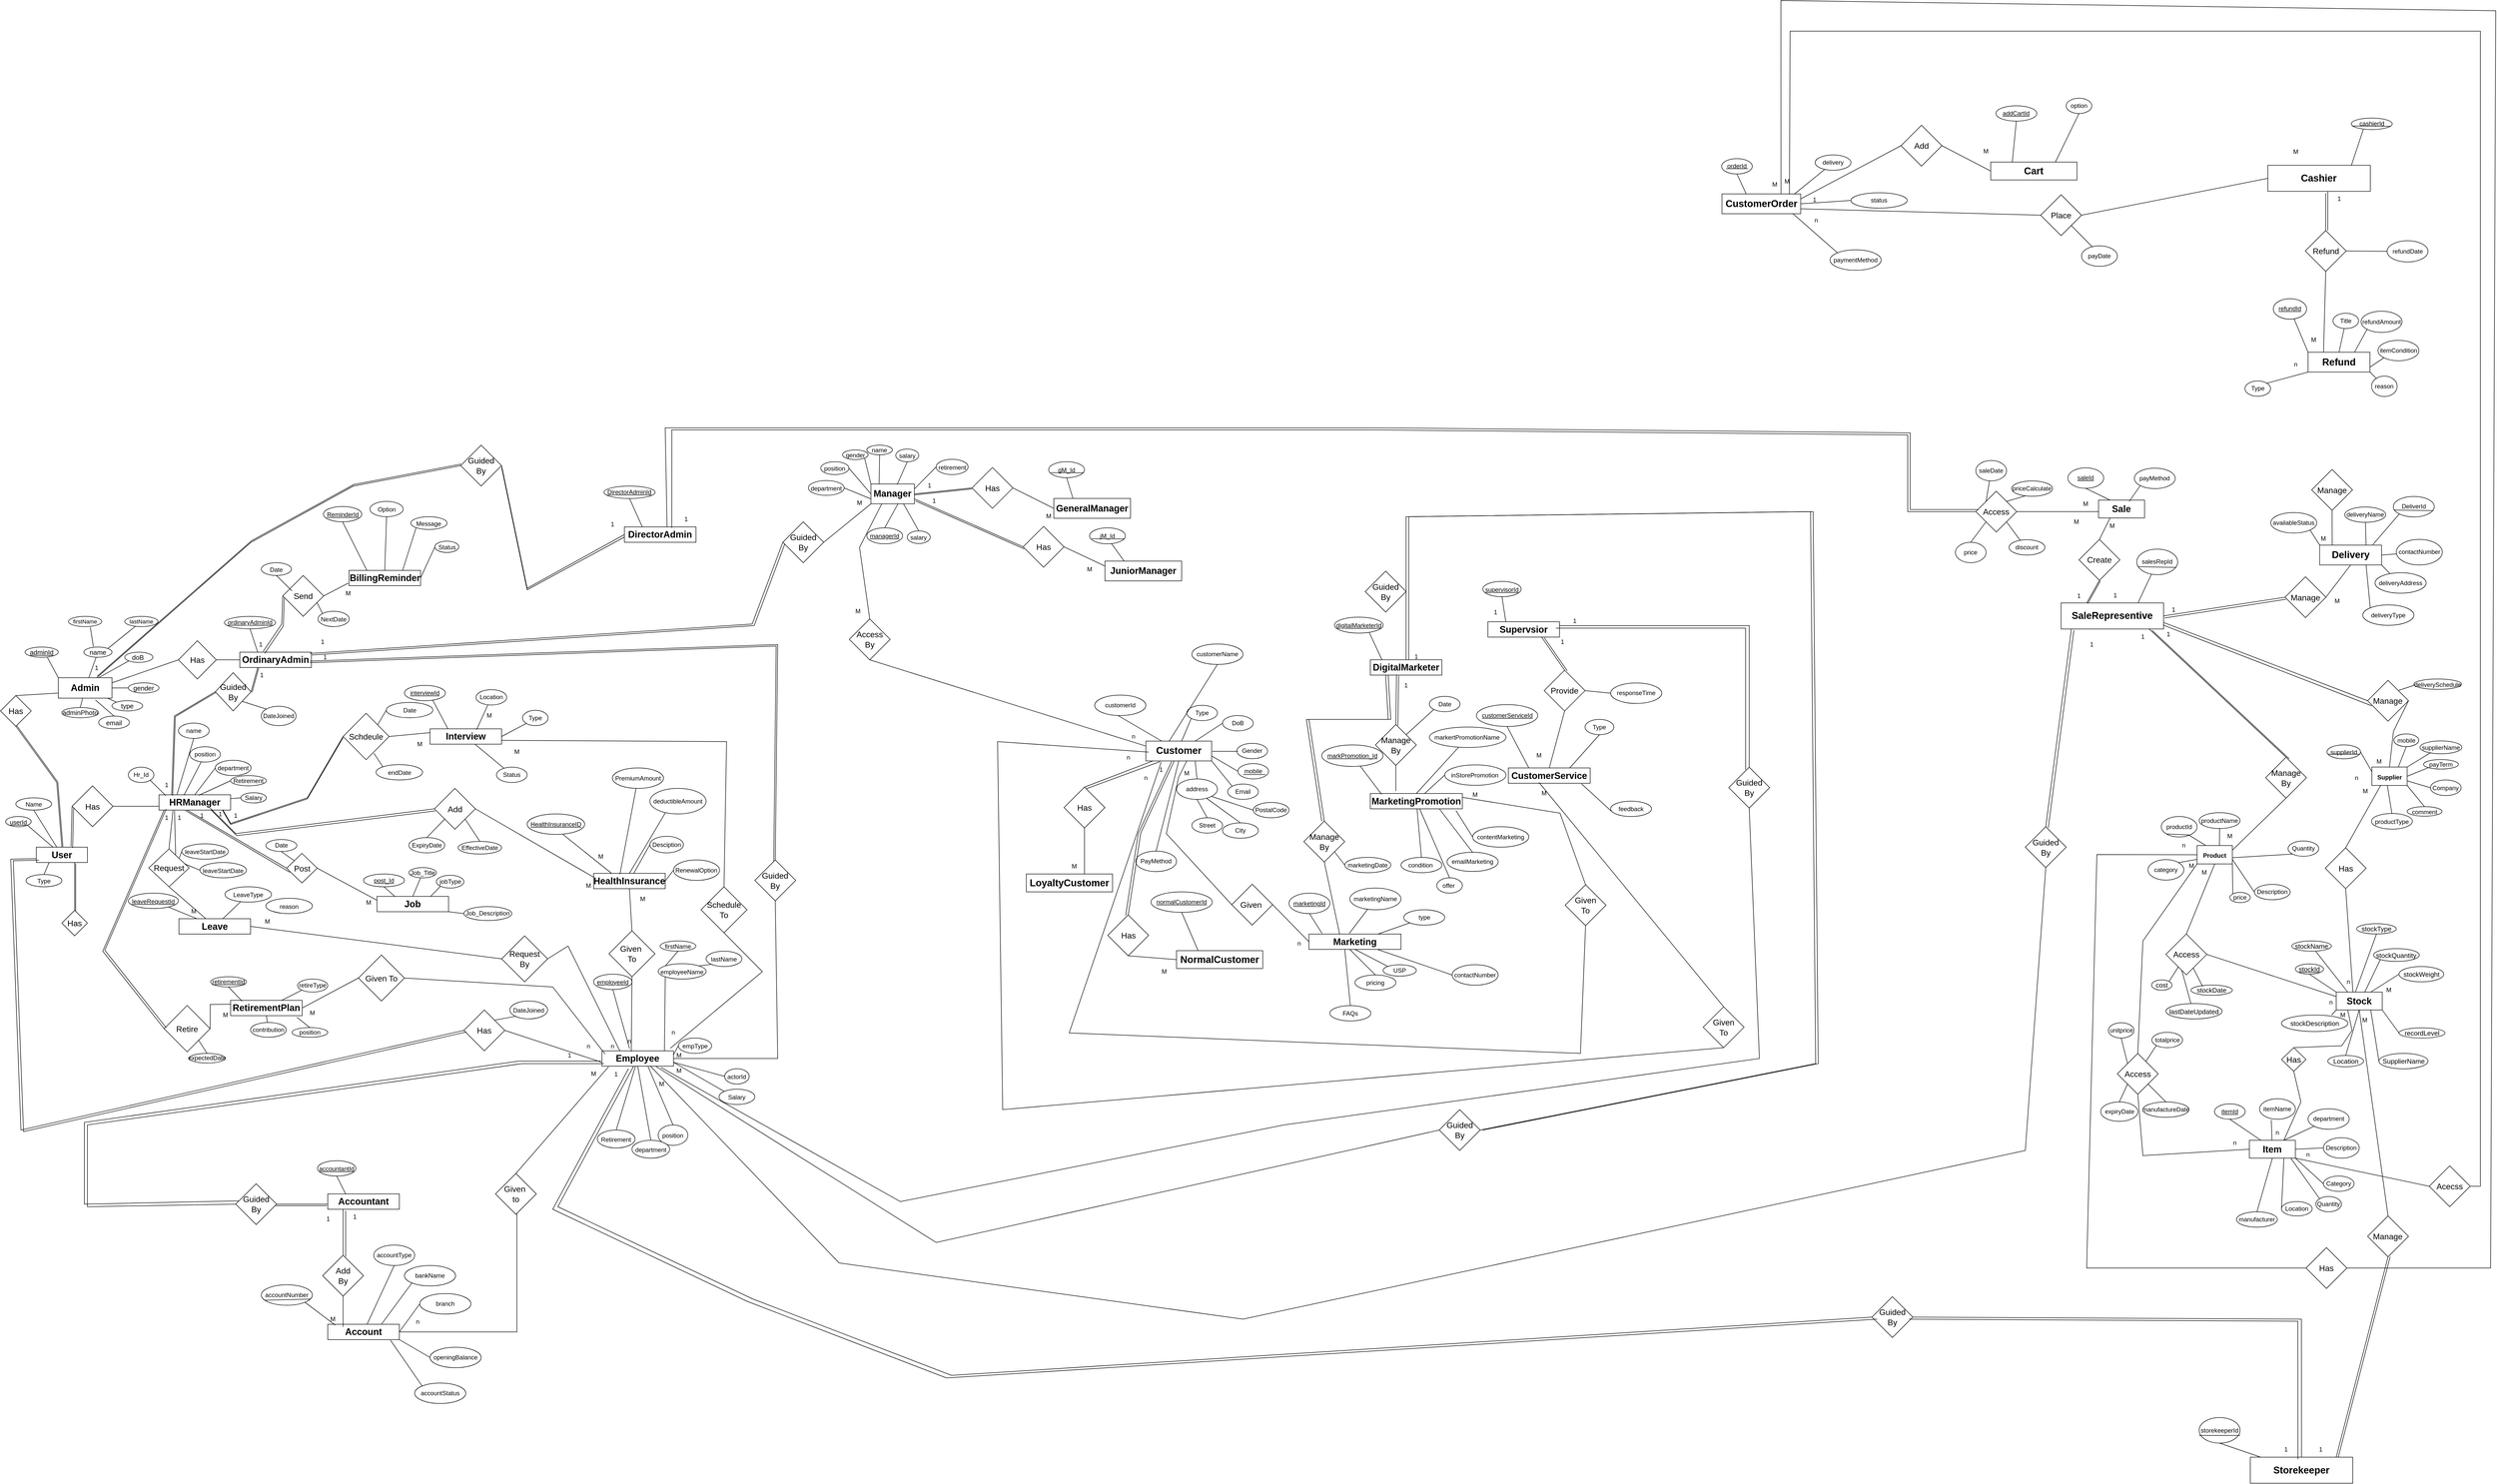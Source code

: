 <mxfile version="20.7.4" type="device"><diagram id="KwXxqn8T8z9wOebtn2xT" name="Page-1"><mxGraphModel dx="1444" dy="4451" grid="1" gridSize="10" guides="1" tooltips="1" connect="1" arrows="1" fold="1" page="1" pageScale="1" pageWidth="1654" pageHeight="1169" math="0" shadow="0"><root><mxCell id="0"/><mxCell id="1" parent="0"/><mxCell id="rZuc3jfdymFsLbR5l2k1-1" value="&lt;font style=&quot;font-size: 18px;&quot;&gt;&lt;b style=&quot;font-size: 18px;&quot;&gt;User&lt;/b&gt;&lt;/font&gt;" style="rounded=0;whiteSpace=wrap;html=1;fontSize=18;" vertex="1" parent="1"><mxGeometry x="140" y="-1503.5" width="100" height="30" as="geometry"/></mxCell><mxCell id="rZuc3jfdymFsLbR5l2k1-2" value="&lt;div style=&quot;text-align: left;&quot;&gt;&lt;span style=&quot;background-color: initial; font-size: 12px;&quot;&gt;&lt;u&gt;userId&lt;/u&gt;&lt;/span&gt;&lt;/div&gt;" style="ellipse;whiteSpace=wrap;html=1;fontSize=13;align=center;fontStyle=0" vertex="1" parent="1"><mxGeometry x="80" y="-1563.5" width="50" height="20" as="geometry"/></mxCell><mxCell id="rZuc3jfdymFsLbR5l2k1-3" value="&lt;div style=&quot;text-align: left;&quot;&gt;&lt;span style=&quot;background-color: initial; font-size: 12px;&quot;&gt;Name&lt;/span&gt;&lt;/div&gt;" style="ellipse;whiteSpace=wrap;html=1;fontSize=13;align=center;fontStyle=0" vertex="1" parent="1"><mxGeometry x="100.0" y="-1600" width="70" height="24" as="geometry"/></mxCell><mxCell id="rZuc3jfdymFsLbR5l2k1-4" value="&lt;div style=&quot;text-align: left;&quot;&gt;&lt;span style=&quot;background-color: initial; font-size: 12px;&quot;&gt;Type&lt;/span&gt;&lt;/div&gt;" style="ellipse;whiteSpace=wrap;html=1;fontSize=13;align=center;fontStyle=0" vertex="1" parent="1"><mxGeometry x="120.0" y="-1450" width="70" height="24" as="geometry"/></mxCell><mxCell id="rZuc3jfdymFsLbR5l2k1-5" value="" style="endArrow=none;html=1;rounded=0;entryX=0.25;entryY=1;entryDx=0;entryDy=0;exitX=0.5;exitY=0;exitDx=0;exitDy=0;" edge="1" parent="1" source="rZuc3jfdymFsLbR5l2k1-4" target="rZuc3jfdymFsLbR5l2k1-1"><mxGeometry width="50" height="50" relative="1" as="geometry"><mxPoint x="90.0" y="-1433.5" as="sourcePoint"/><mxPoint x="140.0" y="-1483.5" as="targetPoint"/></mxGeometry></mxCell><mxCell id="rZuc3jfdymFsLbR5l2k1-6" value="" style="endArrow=none;html=1;rounded=0;entryX=0.5;entryY=1;entryDx=0;entryDy=0;" edge="1" parent="1" target="rZuc3jfdymFsLbR5l2k1-3"><mxGeometry width="50" height="50" relative="1" as="geometry"><mxPoint x="180.0" y="-1503.5" as="sourcePoint"/><mxPoint x="230.0" y="-1553.5" as="targetPoint"/></mxGeometry></mxCell><mxCell id="rZuc3jfdymFsLbR5l2k1-7" value="" style="endArrow=none;html=1;rounded=0;entryX=1;entryY=1;entryDx=0;entryDy=0;" edge="1" parent="1" source="rZuc3jfdymFsLbR5l2k1-1" target="rZuc3jfdymFsLbR5l2k1-2"><mxGeometry width="50" height="50" relative="1" as="geometry"><mxPoint x="60.0" y="-1453.5" as="sourcePoint"/><mxPoint x="110.0" y="-1503.5" as="targetPoint"/></mxGeometry></mxCell><mxCell id="rZuc3jfdymFsLbR5l2k1-8" value="Has" style="rhombus;whiteSpace=wrap;html=1;fontSize=16;" vertex="1" parent="1"><mxGeometry x="190" y="-1380" width="50" height="50" as="geometry"/></mxCell><mxCell id="rZuc3jfdymFsLbR5l2k1-9" value="" style="endArrow=none;html=1;rounded=0;entryX=0.5;entryY=0;entryDx=0;entryDy=0;exitX=0.75;exitY=1;exitDx=0;exitDy=0;" edge="1" parent="1" source="rZuc3jfdymFsLbR5l2k1-1" target="rZuc3jfdymFsLbR5l2k1-8"><mxGeometry width="50" height="50" relative="1" as="geometry"><mxPoint x="160" y="-1330" as="sourcePoint"/><mxPoint x="210" y="-1380" as="targetPoint"/></mxGeometry></mxCell><mxCell id="rZuc3jfdymFsLbR5l2k1-10" value="" style="endArrow=none;html=1;rounded=0;entryX=0.5;entryY=0;entryDx=0;entryDy=0;exitX=0.75;exitY=1;exitDx=0;exitDy=0;" edge="1" parent="1"><mxGeometry width="50" height="50" relative="1" as="geometry"><mxPoint x="217" y="-1471.5" as="sourcePoint"/><mxPoint x="217" y="-1378" as="targetPoint"/></mxGeometry></mxCell><mxCell id="rZuc3jfdymFsLbR5l2k1-11" value="Has" style="rhombus;whiteSpace=wrap;html=1;fontSize=16;" vertex="1" parent="1"><mxGeometry x="210" y="-1623.5" width="80" height="80" as="geometry"/></mxCell><mxCell id="rZuc3jfdymFsLbR5l2k1-13" value="&lt;b&gt;HRManager&lt;/b&gt;" style="rounded=0;whiteSpace=wrap;html=1;fontSize=18;" vertex="1" parent="1"><mxGeometry x="380" y="-1606" width="140" height="30" as="geometry"/></mxCell><mxCell id="rZuc3jfdymFsLbR5l2k1-14" value="" style="endArrow=none;html=1;rounded=0;entryX=0;entryY=0.5;entryDx=0;entryDy=0;" edge="1" parent="1" target="rZuc3jfdymFsLbR5l2k1-11"><mxGeometry width="50" height="50" relative="1" as="geometry"><mxPoint x="208" y="-1505" as="sourcePoint"/><mxPoint x="210" y="-1550" as="targetPoint"/></mxGeometry></mxCell><mxCell id="rZuc3jfdymFsLbR5l2k1-15" value="" style="endArrow=none;html=1;rounded=0;entryX=0;entryY=0.5;entryDx=0;entryDy=0;" edge="1" parent="1"><mxGeometry width="50" height="50" relative="1" as="geometry"><mxPoint x="211" y="-1502" as="sourcePoint"/><mxPoint x="213" y="-1580.5" as="targetPoint"/></mxGeometry></mxCell><mxCell id="rZuc3jfdymFsLbR5l2k1-16" value="" style="endArrow=none;html=1;rounded=0;entryX=0;entryY=0.75;entryDx=0;entryDy=0;exitX=1;exitY=0.5;exitDx=0;exitDy=0;" edge="1" parent="1" source="rZuc3jfdymFsLbR5l2k1-11" target="rZuc3jfdymFsLbR5l2k1-13"><mxGeometry width="50" height="50" relative="1" as="geometry"><mxPoint x="230" y="-1450" as="sourcePoint"/><mxPoint x="280" y="-1500" as="targetPoint"/></mxGeometry></mxCell><mxCell id="rZuc3jfdymFsLbR5l2k1-17" value="Hr_Id" style="ellipse;whiteSpace=wrap;html=1;" vertex="1" parent="1"><mxGeometry x="320" y="-1660" width="50" height="30" as="geometry"/></mxCell><mxCell id="rZuc3jfdymFsLbR5l2k1-18" value="name" style="ellipse;whiteSpace=wrap;html=1;" vertex="1" parent="1"><mxGeometry x="418" y="-1746.2" width="60" height="30" as="geometry"/></mxCell><mxCell id="rZuc3jfdymFsLbR5l2k1-19" value="position" style="ellipse;whiteSpace=wrap;html=1;" vertex="1" parent="1"><mxGeometry x="440" y="-1700" width="60" height="30" as="geometry"/></mxCell><mxCell id="rZuc3jfdymFsLbR5l2k1-20" value="department" style="ellipse;whiteSpace=wrap;html=1;" vertex="1" parent="1"><mxGeometry x="490" y="-1673.5" width="70" height="30" as="geometry"/></mxCell><mxCell id="rZuc3jfdymFsLbR5l2k1-21" value="Retirement" style="ellipse;whiteSpace=wrap;html=1;" vertex="1" parent="1"><mxGeometry x="520" y="-1643.5" width="70" height="20" as="geometry"/></mxCell><mxCell id="rZuc3jfdymFsLbR5l2k1-22" value="" style="endArrow=none;html=1;rounded=0;exitX=0.095;exitY=0.056;exitDx=0;exitDy=0;exitPerimeter=0;entryX=1;entryY=1;entryDx=0;entryDy=0;" edge="1" parent="1" source="rZuc3jfdymFsLbR5l2k1-13" target="rZuc3jfdymFsLbR5l2k1-17"><mxGeometry width="50" height="50" relative="1" as="geometry"><mxPoint x="457.88" y="-1282.23" as="sourcePoint"/><mxPoint x="429.78" y="-1340" as="targetPoint"/></mxGeometry></mxCell><mxCell id="rZuc3jfdymFsLbR5l2k1-23" value="" style="endArrow=none;html=1;rounded=0;entryX=0.5;entryY=1;entryDx=0;entryDy=0;exitX=0.25;exitY=0;exitDx=0;exitDy=0;" edge="1" parent="1" target="rZuc3jfdymFsLbR5l2k1-18" source="rZuc3jfdymFsLbR5l2k1-13"><mxGeometry width="50" height="50" relative="1" as="geometry"><mxPoint x="420" y="-1610" as="sourcePoint"/><mxPoint x="339.78" y="-1220" as="targetPoint"/></mxGeometry></mxCell><mxCell id="rZuc3jfdymFsLbR5l2k1-24" value="" style="endArrow=none;html=1;rounded=0;exitX=0.348;exitY=0.033;exitDx=0;exitDy=0;exitPerimeter=0;" edge="1" parent="1" target="rZuc3jfdymFsLbR5l2k1-19" source="rZuc3jfdymFsLbR5l2k1-13"><mxGeometry width="50" height="50" relative="1" as="geometry"><mxPoint x="504.78" y="-1282.5" as="sourcePoint"/><mxPoint x="499.78" y="-1250" as="targetPoint"/></mxGeometry></mxCell><mxCell id="rZuc3jfdymFsLbR5l2k1-26" value="" style="endArrow=none;html=1;rounded=0;entryX=0;entryY=0.5;entryDx=0;entryDy=0;exitX=0.557;exitY=0.033;exitDx=0;exitDy=0;exitPerimeter=0;" edge="1" parent="1" source="rZuc3jfdymFsLbR5l2k1-13" target="rZuc3jfdymFsLbR5l2k1-21"><mxGeometry width="50" height="50" relative="1" as="geometry"><mxPoint x="529.78" y="-1250" as="sourcePoint"/><mxPoint x="599.78" y="-1190" as="targetPoint"/></mxGeometry></mxCell><mxCell id="rZuc3jfdymFsLbR5l2k1-27" value="" style="endArrow=none;html=1;rounded=0;entryX=0;entryY=0.5;entryDx=0;entryDy=0;exitX=0.5;exitY=0;exitDx=0;exitDy=0;" edge="1" parent="1" target="rZuc3jfdymFsLbR5l2k1-20" source="rZuc3jfdymFsLbR5l2k1-13"><mxGeometry width="50" height="50" relative="1" as="geometry"><mxPoint x="539.78" y="-1252.5" as="sourcePoint"/><mxPoint x="549.78" y="-1250" as="targetPoint"/></mxGeometry></mxCell><mxCell id="rZuc3jfdymFsLbR5l2k1-28" value="Salary" style="ellipse;whiteSpace=wrap;html=1;" vertex="1" parent="1"><mxGeometry x="540" y="-1610" width="50" height="20" as="geometry"/></mxCell><mxCell id="rZuc3jfdymFsLbR5l2k1-29" value="" style="endArrow=none;html=1;rounded=0;entryX=0;entryY=0.5;entryDx=0;entryDy=0;exitX=1;exitY=0.25;exitDx=0;exitDy=0;" edge="1" parent="1" source="rZuc3jfdymFsLbR5l2k1-13" target="rZuc3jfdymFsLbR5l2k1-28"><mxGeometry width="50" height="50" relative="1" as="geometry"><mxPoint x="350" y="-1490" as="sourcePoint"/><mxPoint x="400" y="-1540" as="targetPoint"/></mxGeometry></mxCell><mxCell id="rZuc3jfdymFsLbR5l2k1-30" value="&lt;b&gt;Leave&lt;/b&gt;" style="rounded=0;whiteSpace=wrap;html=1;fontSize=18;" vertex="1" parent="1"><mxGeometry x="419" y="-1363.5" width="140" height="30" as="geometry"/></mxCell><mxCell id="rZuc3jfdymFsLbR5l2k1-31" value="&lt;div style=&quot;text-align: left;&quot;&gt;&lt;span style=&quot;background-color: initial; font-size: 12px;&quot;&gt;leaveRequestId&lt;/span&gt;&lt;/div&gt;" style="ellipse;whiteSpace=wrap;html=1;fontSize=13;align=center;fontStyle=4" vertex="1" parent="1"><mxGeometry x="320" y="-1413.5" width="98" height="30" as="geometry"/></mxCell><mxCell id="rZuc3jfdymFsLbR5l2k1-32" value="&lt;div style=&quot;text-align: left;&quot;&gt;&lt;span style=&quot;background-color: initial; font-size: 12px;&quot;&gt;LeaveType&lt;/span&gt;&lt;/div&gt;" style="ellipse;whiteSpace=wrap;html=1;fontSize=13;align=center;fontStyle=0" vertex="1" parent="1"><mxGeometry x="509" y="-1426" width="91" height="30" as="geometry"/></mxCell><mxCell id="rZuc3jfdymFsLbR5l2k1-33" value="&lt;div style=&quot;text-align: left;&quot;&gt;&lt;span style=&quot;background-color: initial; font-size: 12px;&quot;&gt;reason&lt;/span&gt;&lt;/div&gt;" style="ellipse;whiteSpace=wrap;html=1;fontSize=13;align=center;fontStyle=0" vertex="1" parent="1"><mxGeometry x="589" y="-1403.5" width="91" height="30" as="geometry"/></mxCell><mxCell id="rZuc3jfdymFsLbR5l2k1-34" value="" style="endArrow=none;html=1;rounded=0;exitX=0.25;exitY=0;exitDx=0;exitDy=0;" edge="1" parent="1" source="rZuc3jfdymFsLbR5l2k1-30" target="rZuc3jfdymFsLbR5l2k1-31"><mxGeometry width="50" height="50" relative="1" as="geometry"><mxPoint x="339" y="-1283.5" as="sourcePoint"/><mxPoint x="389" y="-1333.5" as="targetPoint"/></mxGeometry></mxCell><mxCell id="rZuc3jfdymFsLbR5l2k1-35" value="" style="endArrow=none;html=1;rounded=0;" edge="1" parent="1" source="rZuc3jfdymFsLbR5l2k1-30" target="rZuc3jfdymFsLbR5l2k1-32"><mxGeometry width="50" height="50" relative="1" as="geometry"><mxPoint x="389" y="-1243.5" as="sourcePoint"/><mxPoint x="439" y="-1293.5" as="targetPoint"/></mxGeometry></mxCell><mxCell id="rZuc3jfdymFsLbR5l2k1-36" value="" style="endArrow=none;html=1;rounded=0;entryX=0;entryY=1;entryDx=0;entryDy=0;exitX=0.918;exitY=-0.033;exitDx=0;exitDy=0;exitPerimeter=0;startArrow=none;" edge="1" parent="1" source="rZuc3jfdymFsLbR5l2k1-255" target="rZuc3jfdymFsLbR5l2k1-33"><mxGeometry width="50" height="50" relative="1" as="geometry"><mxPoint x="509" y="-1223.5" as="sourcePoint"/><mxPoint x="559" y="-1273.5" as="targetPoint"/></mxGeometry></mxCell><mxCell id="rZuc3jfdymFsLbR5l2k1-37" value="Request" style="rhombus;whiteSpace=wrap;html=1;fontSize=16;" vertex="1" parent="1"><mxGeometry x="360" y="-1500" width="79" height="74" as="geometry"/></mxCell><mxCell id="rZuc3jfdymFsLbR5l2k1-38" value="&lt;div style=&quot;text-align: left;&quot;&gt;&lt;span style=&quot;background-color: initial; font-size: 12px;&quot;&gt;leaveStartDate&lt;/span&gt;&lt;/div&gt;" style="ellipse;whiteSpace=wrap;html=1;fontSize=13;align=center;fontStyle=0" vertex="1" parent="1"><mxGeometry x="460.0" y="-1473.5" width="91" height="30" as="geometry"/></mxCell><mxCell id="rZuc3jfdymFsLbR5l2k1-39" value="&lt;div style=&quot;text-align: left;&quot;&gt;&lt;span style=&quot;background-color: initial; font-size: 12px;&quot;&gt;leaveStartDate&lt;/span&gt;&lt;/div&gt;" style="ellipse;whiteSpace=wrap;html=1;fontSize=13;align=center;fontStyle=0" vertex="1" parent="1"><mxGeometry x="424.5" y="-1510" width="91" height="30" as="geometry"/></mxCell><mxCell id="rZuc3jfdymFsLbR5l2k1-40" value="" style="endArrow=none;html=1;rounded=0;entryX=0;entryY=0.5;entryDx=0;entryDy=0;exitX=1;exitY=0;exitDx=0;exitDy=0;" edge="1" parent="1" source="rZuc3jfdymFsLbR5l2k1-37" target="rZuc3jfdymFsLbR5l2k1-39"><mxGeometry width="50" height="50" relative="1" as="geometry"><mxPoint x="380" y="-1216" as="sourcePoint"/><mxPoint x="430" y="-1266" as="targetPoint"/></mxGeometry></mxCell><mxCell id="rZuc3jfdymFsLbR5l2k1-41" value="" style="endArrow=none;html=1;rounded=0;entryX=0;entryY=0.5;entryDx=0;entryDy=0;exitX=0.881;exitY=0.392;exitDx=0;exitDy=0;exitPerimeter=0;" edge="1" parent="1" source="rZuc3jfdymFsLbR5l2k1-37" target="rZuc3jfdymFsLbR5l2k1-38"><mxGeometry width="50" height="50" relative="1" as="geometry"><mxPoint x="300" y="-1316" as="sourcePoint"/><mxPoint x="350" y="-1366" as="targetPoint"/></mxGeometry></mxCell><mxCell id="rZuc3jfdymFsLbR5l2k1-42" value="" style="endArrow=none;html=1;rounded=0;entryX=0.5;entryY=1;entryDx=0;entryDy=0;" edge="1" parent="1" source="rZuc3jfdymFsLbR5l2k1-30" target="rZuc3jfdymFsLbR5l2k1-37"><mxGeometry width="50" height="50" relative="1" as="geometry"><mxPoint x="320" y="-1270" as="sourcePoint"/><mxPoint x="370" y="-1320" as="targetPoint"/></mxGeometry></mxCell><mxCell id="rZuc3jfdymFsLbR5l2k1-43" value="" style="endArrow=none;html=1;rounded=0;entryX=0.5;entryY=0;entryDx=0;entryDy=0;exitX=0.195;exitY=1.033;exitDx=0;exitDy=0;exitPerimeter=0;" edge="1" parent="1" source="rZuc3jfdymFsLbR5l2k1-13" target="rZuc3jfdymFsLbR5l2k1-37"><mxGeometry width="50" height="50" relative="1" as="geometry"><mxPoint x="310" y="-1440" as="sourcePoint"/><mxPoint x="360" y="-1490" as="targetPoint"/></mxGeometry></mxCell><mxCell id="rZuc3jfdymFsLbR5l2k1-44" value="" style="endArrow=none;html=1;rounded=0;entryX=0.5;entryY=0;entryDx=0;entryDy=0;exitX=0.195;exitY=1.033;exitDx=0;exitDy=0;exitPerimeter=0;" edge="1" parent="1"><mxGeometry width="50" height="50" relative="1" as="geometry"><mxPoint x="410.3" y="-1575.01" as="sourcePoint"/><mxPoint x="412.5" y="-1488.5" as="targetPoint"/></mxGeometry></mxCell><mxCell id="rZuc3jfdymFsLbR5l2k1-45" value="1" style="text;strokeColor=none;align=center;fillColor=none;html=1;verticalAlign=middle;whiteSpace=wrap;rounded=0;" vertex="1" parent="1"><mxGeometry x="390" y="-1576" width="60" height="30" as="geometry"/></mxCell><mxCell id="rZuc3jfdymFsLbR5l2k1-46" value="M" style="text;strokeColor=none;align=center;fillColor=none;html=1;verticalAlign=middle;whiteSpace=wrap;rounded=0;" vertex="1" parent="1"><mxGeometry x="418" y="-1393.5" width="60" height="30" as="geometry"/></mxCell><mxCell id="rZuc3jfdymFsLbR5l2k1-47" value="&lt;b&gt;Job&lt;/b&gt;" style="rounded=0;whiteSpace=wrap;html=1;fontSize=18;" vertex="1" parent="1"><mxGeometry x="806.25" y="-1407.2" width="140" height="30" as="geometry"/></mxCell><mxCell id="rZuc3jfdymFsLbR5l2k1-48" value="&lt;span style=&quot;text-align: left;&quot;&gt;post_Id&lt;/span&gt;" style="ellipse;whiteSpace=wrap;html=1;fontStyle=4" vertex="1" parent="1"><mxGeometry x="780" y="-1451" width="80" height="25" as="geometry"/></mxCell><mxCell id="rZuc3jfdymFsLbR5l2k1-49" value="" style="endArrow=none;html=1;rounded=0;entryX=0.5;entryY=1;entryDx=0;entryDy=0;exitX=0.25;exitY=0;exitDx=0;exitDy=0;" edge="1" parent="1" source="rZuc3jfdymFsLbR5l2k1-47" target="rZuc3jfdymFsLbR5l2k1-48"><mxGeometry width="50" height="50" relative="1" as="geometry"><mxPoint x="726.25" y="-1355" as="sourcePoint"/><mxPoint x="776.25" y="-1405" as="targetPoint"/></mxGeometry></mxCell><mxCell id="rZuc3jfdymFsLbR5l2k1-50" value="&lt;span style=&quot;text-align: left;&quot;&gt;Job_Title&lt;/span&gt;" style="ellipse;whiteSpace=wrap;html=1;" vertex="1" parent="1"><mxGeometry x="868.75" y="-1463.5" width="53.75" height="20" as="geometry"/></mxCell><mxCell id="rZuc3jfdymFsLbR5l2k1-51" value="" style="endArrow=none;html=1;rounded=0;exitX=0.5;exitY=0;exitDx=0;exitDy=0;" edge="1" parent="1" source="rZuc3jfdymFsLbR5l2k1-47" target="rZuc3jfdymFsLbR5l2k1-50"><mxGeometry width="50" height="50" relative="1" as="geometry"><mxPoint x="776.25" y="-1315" as="sourcePoint"/><mxPoint x="826.25" y="-1365" as="targetPoint"/></mxGeometry></mxCell><mxCell id="rZuc3jfdymFsLbR5l2k1-52" value="&lt;span style=&quot;text-align: left;&quot;&gt;jobType&lt;/span&gt;" style="ellipse;whiteSpace=wrap;html=1;" vertex="1" parent="1"><mxGeometry x="922.5" y="-1448.5" width="53.75" height="25" as="geometry"/></mxCell><mxCell id="rZuc3jfdymFsLbR5l2k1-53" value="" style="endArrow=none;html=1;rounded=0;entryX=0;entryY=1;entryDx=0;entryDy=0;exitX=0.75;exitY=0;exitDx=0;exitDy=0;" edge="1" parent="1" source="rZuc3jfdymFsLbR5l2k1-47" target="rZuc3jfdymFsLbR5l2k1-52"><mxGeometry width="50" height="50" relative="1" as="geometry"><mxPoint x="846.25" y="-1295" as="sourcePoint"/><mxPoint x="896.25" y="-1345" as="targetPoint"/></mxGeometry></mxCell><mxCell id="rZuc3jfdymFsLbR5l2k1-54" value="&lt;span style=&quot;text-align: left;&quot;&gt;Job_Description&lt;/span&gt;" style="ellipse;whiteSpace=wrap;html=1;" vertex="1" parent="1"><mxGeometry x="976.25" y="-1387.2" width="93.75" height="27.2" as="geometry"/></mxCell><mxCell id="rZuc3jfdymFsLbR5l2k1-55" value="" style="endArrow=none;html=1;rounded=0;entryX=0;entryY=0.5;entryDx=0;entryDy=0;exitX=1;exitY=1;exitDx=0;exitDy=0;" edge="1" parent="1" source="rZuc3jfdymFsLbR5l2k1-47" target="rZuc3jfdymFsLbR5l2k1-54"><mxGeometry width="50" height="50" relative="1" as="geometry"><mxPoint x="898" y="-1295" as="sourcePoint"/><mxPoint x="948" y="-1345" as="targetPoint"/></mxGeometry></mxCell><mxCell id="rZuc3jfdymFsLbR5l2k1-56" value="&lt;span style=&quot;text-align: left;&quot;&gt;Date&lt;/span&gt;" style="ellipse;whiteSpace=wrap;html=1;" vertex="1" parent="1"><mxGeometry x="589" y="-1518.5" width="60.5" height="23.5" as="geometry"/></mxCell><mxCell id="rZuc3jfdymFsLbR5l2k1-57" value="Post" style="rhombus;whiteSpace=wrap;html=1;fontSize=16;" vertex="1" parent="1"><mxGeometry x="629.5" y="-1491.3" width="60" height="57.8" as="geometry"/></mxCell><mxCell id="rZuc3jfdymFsLbR5l2k1-58" value="" style="endArrow=none;html=1;rounded=0;entryX=0.5;entryY=1;entryDx=0;entryDy=0;exitX=0;exitY=0;exitDx=0;exitDy=0;" edge="1" parent="1" source="rZuc3jfdymFsLbR5l2k1-57" target="rZuc3jfdymFsLbR5l2k1-56"><mxGeometry width="50" height="50" relative="1" as="geometry"><mxPoint x="769.5" y="-1401.3" as="sourcePoint"/><mxPoint x="819.5" y="-1451.3" as="targetPoint"/></mxGeometry></mxCell><mxCell id="rZuc3jfdymFsLbR5l2k1-59" value="" style="endArrow=none;html=1;rounded=0;entryX=0;entryY=0.5;entryDx=0;entryDy=0;exitX=0.75;exitY=0;exitDx=0;exitDy=0;" edge="1" parent="1" source="rZuc3jfdymFsLbR5l2k1-45" target="rZuc3jfdymFsLbR5l2k1-57"><mxGeometry width="50" height="50" relative="1" as="geometry"><mxPoint x="540" y="-1470" as="sourcePoint"/><mxPoint x="590" y="-1520" as="targetPoint"/></mxGeometry></mxCell><mxCell id="rZuc3jfdymFsLbR5l2k1-60" value="" style="endArrow=none;html=1;rounded=0;exitX=1;exitY=0.5;exitDx=0;exitDy=0;entryX=0;entryY=0.25;entryDx=0;entryDy=0;" edge="1" parent="1" source="rZuc3jfdymFsLbR5l2k1-57" target="rZuc3jfdymFsLbR5l2k1-47"><mxGeometry width="50" height="50" relative="1" as="geometry"><mxPoint x="700" y="-1340" as="sourcePoint"/><mxPoint x="750" y="-1390" as="targetPoint"/></mxGeometry></mxCell><mxCell id="rZuc3jfdymFsLbR5l2k1-61" value="1" style="text;strokeColor=none;align=center;fillColor=none;html=1;verticalAlign=middle;whiteSpace=wrap;rounded=0;" vertex="1" parent="1"><mxGeometry x="434" y="-1580" width="60" height="30" as="geometry"/></mxCell><mxCell id="rZuc3jfdymFsLbR5l2k1-62" value="M" style="text;strokeColor=none;align=center;fillColor=none;html=1;verticalAlign=middle;whiteSpace=wrap;rounded=0;" vertex="1" parent="1"><mxGeometry x="760" y="-1410" width="60" height="30" as="geometry"/></mxCell><mxCell id="rZuc3jfdymFsLbR5l2k1-63" value="" style="endArrow=none;html=1;rounded=0;entryX=0.108;entryY=0.64;entryDx=0;entryDy=0;exitX=0.75;exitY=0;exitDx=0;exitDy=0;entryPerimeter=0;" edge="1" parent="1" target="rZuc3jfdymFsLbR5l2k1-57"><mxGeometry width="50" height="50" relative="1" as="geometry"><mxPoint x="432" y="-1575" as="sourcePoint"/><mxPoint x="626.5" y="-1461.4" as="targetPoint"/></mxGeometry></mxCell><mxCell id="rZuc3jfdymFsLbR5l2k1-64" value="&lt;b&gt;Interview&lt;/b&gt;" style="rounded=0;whiteSpace=wrap;html=1;fontSize=18;" vertex="1" parent="1"><mxGeometry x="910" y="-1735" width="140" height="30" as="geometry"/></mxCell><mxCell id="rZuc3jfdymFsLbR5l2k1-65" value="interviewId" style="ellipse;whiteSpace=wrap;html=1;fontStyle=4" vertex="1" parent="1"><mxGeometry x="860" y="-1820" width="80" height="30" as="geometry"/></mxCell><mxCell id="rZuc3jfdymFsLbR5l2k1-66" value="Location" style="ellipse;whiteSpace=wrap;html=1;" vertex="1" parent="1"><mxGeometry x="1000" y="-1811.65" width="60" height="30" as="geometry"/></mxCell><mxCell id="rZuc3jfdymFsLbR5l2k1-67" value="Type" style="ellipse;whiteSpace=wrap;html=1;" vertex="1" parent="1"><mxGeometry x="1091" y="-1771.2" width="50" height="30" as="geometry"/></mxCell><mxCell id="rZuc3jfdymFsLbR5l2k1-68" value="Status" style="ellipse;whiteSpace=wrap;html=1;" vertex="1" parent="1"><mxGeometry x="1040" y="-1660" width="60" height="30" as="geometry"/></mxCell><mxCell id="rZuc3jfdymFsLbR5l2k1-69" value="" style="endArrow=none;html=1;rounded=0;entryX=0.695;entryY=0.98;entryDx=0;entryDy=0;entryPerimeter=0;exitX=0.25;exitY=0;exitDx=0;exitDy=0;" edge="1" parent="1" source="rZuc3jfdymFsLbR5l2k1-64" target="rZuc3jfdymFsLbR5l2k1-65"><mxGeometry width="50" height="50" relative="1" as="geometry"><mxPoint x="900" y="-1640" as="sourcePoint"/><mxPoint x="950" y="-1690" as="targetPoint"/></mxGeometry></mxCell><mxCell id="rZuc3jfdymFsLbR5l2k1-70" value="" style="endArrow=none;html=1;rounded=0;exitX=0.65;exitY=0.055;exitDx=0;exitDy=0;exitPerimeter=0;" edge="1" parent="1" source="rZuc3jfdymFsLbR5l2k1-64" target="rZuc3jfdymFsLbR5l2k1-66"><mxGeometry width="50" height="50" relative="1" as="geometry"><mxPoint x="970" y="-1610" as="sourcePoint"/><mxPoint x="1020" y="-1660" as="targetPoint"/></mxGeometry></mxCell><mxCell id="rZuc3jfdymFsLbR5l2k1-71" value="" style="endArrow=none;html=1;rounded=0;entryX=0;entryY=1;entryDx=0;entryDy=0;exitX=1;exitY=0.5;exitDx=0;exitDy=0;" edge="1" parent="1" source="rZuc3jfdymFsLbR5l2k1-64" target="rZuc3jfdymFsLbR5l2k1-67"><mxGeometry width="50" height="50" relative="1" as="geometry"><mxPoint x="910" y="-1620" as="sourcePoint"/><mxPoint x="960" y="-1670" as="targetPoint"/></mxGeometry></mxCell><mxCell id="rZuc3jfdymFsLbR5l2k1-72" value="" style="endArrow=none;html=1;rounded=0;" edge="1" parent="1" source="rZuc3jfdymFsLbR5l2k1-68" target="rZuc3jfdymFsLbR5l2k1-64"><mxGeometry width="50" height="50" relative="1" as="geometry"><mxPoint x="950" y="-1630" as="sourcePoint"/><mxPoint x="1000" y="-1680" as="targetPoint"/></mxGeometry></mxCell><mxCell id="rZuc3jfdymFsLbR5l2k1-73" value="Schdeule" style="rhombus;whiteSpace=wrap;html=1;fontSize=16;" vertex="1" parent="1"><mxGeometry x="740" y="-1765.42" width="90" height="90.85" as="geometry"/></mxCell><mxCell id="rZuc3jfdymFsLbR5l2k1-74" value="M" style="text;strokeColor=none;align=center;fillColor=none;html=1;verticalAlign=middle;whiteSpace=wrap;rounded=0;" vertex="1" parent="1"><mxGeometry x="860" y="-1720" width="60" height="30" as="geometry"/></mxCell><mxCell id="rZuc3jfdymFsLbR5l2k1-75" value="&lt;div style=&quot;text-align: left;&quot;&gt;&lt;span style=&quot;background-color: initial; font-size: 12px;&quot;&gt;endDate&lt;/span&gt;&lt;/div&gt;" style="ellipse;whiteSpace=wrap;html=1;fontSize=13;align=center;fontStyle=0" vertex="1" parent="1"><mxGeometry x="804.5" y="-1665.0" width="91" height="30" as="geometry"/></mxCell><mxCell id="rZuc3jfdymFsLbR5l2k1-76" value="&lt;div style=&quot;text-align: left;&quot;&gt;&lt;span style=&quot;background-color: initial; font-size: 12px;&quot;&gt;Date&lt;/span&gt;&lt;/div&gt;" style="ellipse;whiteSpace=wrap;html=1;fontSize=13;align=center;fontStyle=0" vertex="1" parent="1"><mxGeometry x="824.5" y="-1786.65" width="91" height="30" as="geometry"/></mxCell><mxCell id="rZuc3jfdymFsLbR5l2k1-77" value="" style="endArrow=none;html=1;rounded=0;exitX=1;exitY=0;exitDx=0;exitDy=0;entryX=0;entryY=0.5;entryDx=0;entryDy=0;" edge="1" parent="1" source="rZuc3jfdymFsLbR5l2k1-73" target="rZuc3jfdymFsLbR5l2k1-76"><mxGeometry width="50" height="50" relative="1" as="geometry"><mxPoint x="840" y="-1640" as="sourcePoint"/><mxPoint x="890" y="-1690" as="targetPoint"/></mxGeometry></mxCell><mxCell id="rZuc3jfdymFsLbR5l2k1-78" value="" style="endArrow=none;html=1;rounded=0;entryX=0;entryY=0;entryDx=0;entryDy=0;exitX=0.67;exitY=0.862;exitDx=0;exitDy=0;exitPerimeter=0;" edge="1" parent="1" source="rZuc3jfdymFsLbR5l2k1-73" target="rZuc3jfdymFsLbR5l2k1-75"><mxGeometry width="50" height="50" relative="1" as="geometry"><mxPoint x="750" y="-1600" as="sourcePoint"/><mxPoint x="800" y="-1650" as="targetPoint"/></mxGeometry></mxCell><mxCell id="rZuc3jfdymFsLbR5l2k1-79" value="M" style="text;strokeColor=none;align=center;fillColor=none;html=1;verticalAlign=middle;whiteSpace=wrap;rounded=0;" vertex="1" parent="1"><mxGeometry x="996.25" y="-1776.2" width="60" height="30" as="geometry"/></mxCell><mxCell id="rZuc3jfdymFsLbR5l2k1-80" value="" style="endArrow=none;html=1;rounded=0;exitX=0.89;exitY=0.967;exitDx=0;exitDy=0;entryX=0;entryY=0.5;entryDx=0;entryDy=0;exitPerimeter=0;" edge="1" parent="1" source="rZuc3jfdymFsLbR5l2k1-13" target="rZuc3jfdymFsLbR5l2k1-73"><mxGeometry width="50" height="50" relative="1" as="geometry"><mxPoint x="670" y="-1550" as="sourcePoint"/><mxPoint x="720" y="-1600" as="targetPoint"/><Array as="points"><mxPoint x="520" y="-1550"/><mxPoint x="670" y="-1600"/></Array></mxGeometry></mxCell><mxCell id="rZuc3jfdymFsLbR5l2k1-81" value="" style="endArrow=none;html=1;rounded=0;exitX=0.89;exitY=0.967;exitDx=0;exitDy=0;entryX=0;entryY=0.5;entryDx=0;entryDy=0;exitPerimeter=0;" edge="1" parent="1"><mxGeometry width="50" height="50" relative="1" as="geometry"><mxPoint x="504.6" y="-1574.99" as="sourcePoint"/><mxPoint x="740" y="-1717.995" as="targetPoint"/><Array as="points"><mxPoint x="520" y="-1548"/><mxPoint x="670" y="-1598"/></Array></mxGeometry></mxCell><mxCell id="rZuc3jfdymFsLbR5l2k1-82" value="" style="endArrow=none;html=1;rounded=0;entryX=0;entryY=0.25;entryDx=0;entryDy=0;exitX=1;exitY=0.5;exitDx=0;exitDy=0;" edge="1" parent="1" source="rZuc3jfdymFsLbR5l2k1-73" target="rZuc3jfdymFsLbR5l2k1-64"><mxGeometry width="50" height="50" relative="1" as="geometry"><mxPoint x="750" y="-1630" as="sourcePoint"/><mxPoint x="800" y="-1680" as="targetPoint"/></mxGeometry></mxCell><mxCell id="rZuc3jfdymFsLbR5l2k1-83" value="1" style="text;strokeColor=none;align=center;fillColor=none;html=1;verticalAlign=middle;whiteSpace=wrap;rounded=0;" vertex="1" parent="1"><mxGeometry x="500" y="-1580" width="60" height="30" as="geometry"/></mxCell><mxCell id="rZuc3jfdymFsLbR5l2k1-84" value="&lt;b&gt;RetirementPlan&lt;/b&gt;" style="rounded=0;whiteSpace=wrap;html=1;fontSize=18;" vertex="1" parent="1"><mxGeometry x="520" y="-1203.8" width="140" height="30" as="geometry"/></mxCell><mxCell id="rZuc3jfdymFsLbR5l2k1-85" value="retirementId" style="ellipse;whiteSpace=wrap;html=1;fontStyle=4" vertex="1" parent="1"><mxGeometry x="481" y="-1250" width="70" height="20" as="geometry"/></mxCell><mxCell id="rZuc3jfdymFsLbR5l2k1-86" value="position" style="ellipse;whiteSpace=wrap;html=1;" vertex="1" parent="1"><mxGeometry x="640" y="-1150.45" width="70" height="18.8" as="geometry"/></mxCell><mxCell id="rZuc3jfdymFsLbR5l2k1-87" value="retireType" style="ellipse;whiteSpace=wrap;html=1;" vertex="1" parent="1"><mxGeometry x="651" y="-1245.45" width="59" height="25.45" as="geometry"/></mxCell><mxCell id="rZuc3jfdymFsLbR5l2k1-88" value="contribution" style="ellipse;whiteSpace=wrap;html=1;" vertex="1" parent="1"><mxGeometry x="559" y="-1160.45" width="70" height="28.8" as="geometry"/></mxCell><mxCell id="rZuc3jfdymFsLbR5l2k1-89" value="" style="endArrow=none;html=1;rounded=0;entryX=0.5;entryY=1;entryDx=0;entryDy=0;exitX=0.159;exitY=0.052;exitDx=0;exitDy=0;exitPerimeter=0;" edge="1" parent="1" source="rZuc3jfdymFsLbR5l2k1-84" target="rZuc3jfdymFsLbR5l2k1-85"><mxGeometry width="50" height="50" relative="1" as="geometry"><mxPoint x="450" y="-1143.8" as="sourcePoint"/><mxPoint x="500" y="-1193.8" as="targetPoint"/></mxGeometry></mxCell><mxCell id="rZuc3jfdymFsLbR5l2k1-90" value="" style="endArrow=none;html=1;rounded=0;entryX=0;entryY=1;entryDx=0;entryDy=0;" edge="1" parent="1" source="rZuc3jfdymFsLbR5l2k1-84" target="rZuc3jfdymFsLbR5l2k1-87"><mxGeometry width="50" height="50" relative="1" as="geometry"><mxPoint x="550" y="-1103.8" as="sourcePoint"/><mxPoint x="600" y="-1153.8" as="targetPoint"/></mxGeometry></mxCell><mxCell id="rZuc3jfdymFsLbR5l2k1-91" value="" style="endArrow=none;html=1;rounded=0;entryX=0.5;entryY=1;entryDx=0;entryDy=0;" edge="1" parent="1" source="rZuc3jfdymFsLbR5l2k1-88" target="rZuc3jfdymFsLbR5l2k1-84"><mxGeometry width="50" height="50" relative="1" as="geometry"><mxPoint x="520" y="-1083.8" as="sourcePoint"/><mxPoint x="570" y="-1133.8" as="targetPoint"/></mxGeometry></mxCell><mxCell id="rZuc3jfdymFsLbR5l2k1-92" value="" style="endArrow=none;html=1;rounded=0;entryX=0.5;entryY=0;entryDx=0;entryDy=0;exitX=0.926;exitY=1.097;exitDx=0;exitDy=0;exitPerimeter=0;" edge="1" parent="1" source="rZuc3jfdymFsLbR5l2k1-84" target="rZuc3jfdymFsLbR5l2k1-86"><mxGeometry width="50" height="50" relative="1" as="geometry"><mxPoint x="500" y="-1073.8" as="sourcePoint"/><mxPoint x="550" y="-1123.8" as="targetPoint"/></mxGeometry></mxCell><mxCell id="rZuc3jfdymFsLbR5l2k1-93" value="Retire&lt;br&gt;" style="rhombus;whiteSpace=wrap;html=1;fontSize=16;" vertex="1" parent="1"><mxGeometry x="390" y="-1193.8" width="90" height="90.85" as="geometry"/></mxCell><mxCell id="rZuc3jfdymFsLbR5l2k1-94" value="" style="endArrow=none;html=1;rounded=0;entryX=1;entryY=0.5;entryDx=0;entryDy=0;exitX=0;exitY=0.25;exitDx=0;exitDy=0;" edge="1" parent="1" source="rZuc3jfdymFsLbR5l2k1-84" target="rZuc3jfdymFsLbR5l2k1-93"><mxGeometry width="50" height="50" relative="1" as="geometry"><mxPoint x="340" y="-1093.8" as="sourcePoint"/><mxPoint x="390" y="-1143.8" as="targetPoint"/><Array as="points"><mxPoint x="480" y="-1195.8"/></Array></mxGeometry></mxCell><mxCell id="rZuc3jfdymFsLbR5l2k1-95" value="M" style="text;strokeColor=none;align=center;fillColor=none;html=1;verticalAlign=middle;whiteSpace=wrap;rounded=0;" vertex="1" parent="1"><mxGeometry x="480" y="-1190.45" width="60" height="30" as="geometry"/></mxCell><mxCell id="rZuc3jfdymFsLbR5l2k1-96" value="expectedDate" style="ellipse;whiteSpace=wrap;html=1;" vertex="1" parent="1"><mxGeometry x="439" y="-1100" width="70" height="18.8" as="geometry"/></mxCell><mxCell id="rZuc3jfdymFsLbR5l2k1-97" value="" style="endArrow=none;html=1;rounded=0;entryX=0.5;entryY=0;entryDx=0;entryDy=0;exitX=1;exitY=1;exitDx=0;exitDy=0;" edge="1" parent="1" source="rZuc3jfdymFsLbR5l2k1-93" target="rZuc3jfdymFsLbR5l2k1-96"><mxGeometry width="50" height="50" relative="1" as="geometry"><mxPoint x="410" y="-993.8" as="sourcePoint"/><mxPoint x="460" y="-1043.8" as="targetPoint"/></mxGeometry></mxCell><mxCell id="rZuc3jfdymFsLbR5l2k1-99" value="" style="endArrow=none;html=1;rounded=0;entryX=0;entryY=0;entryDx=0;entryDy=0;exitX=0;exitY=0.5;exitDx=0;exitDy=0;" edge="1" parent="1" source="rZuc3jfdymFsLbR5l2k1-93" target="rZuc3jfdymFsLbR5l2k1-45"><mxGeometry width="50" height="50" relative="1" as="geometry"><mxPoint x="320" y="-1210" as="sourcePoint"/><mxPoint x="370" y="-1260" as="targetPoint"/><Array as="points"><mxPoint x="270" y="-1300"/></Array></mxGeometry></mxCell><mxCell id="rZuc3jfdymFsLbR5l2k1-100" value="" style="endArrow=none;html=1;rounded=0;entryX=0;entryY=0;entryDx=0;entryDy=0;exitX=0;exitY=0.5;exitDx=0;exitDy=0;" edge="1" parent="1"><mxGeometry width="50" height="50" relative="1" as="geometry"><mxPoint x="394" y="-1150.375" as="sourcePoint"/><mxPoint x="394" y="-1578" as="targetPoint"/><Array as="points"><mxPoint x="274" y="-1302"/></Array></mxGeometry></mxCell><mxCell id="rZuc3jfdymFsLbR5l2k1-101" value="1" style="text;strokeColor=none;align=center;fillColor=none;html=1;verticalAlign=middle;whiteSpace=wrap;rounded=0;" vertex="1" parent="1"><mxGeometry x="364.5" y="-1576" width="60" height="30" as="geometry"/></mxCell><mxCell id="rZuc3jfdymFsLbR5l2k1-102" value="&lt;b&gt;HealthInsurance&lt;/b&gt;" style="rounded=0;whiteSpace=wrap;html=1;fontSize=18;" vertex="1" parent="1"><mxGeometry x="1230.0" y="-1452.3" width="140" height="30" as="geometry"/></mxCell><mxCell id="rZuc3jfdymFsLbR5l2k1-103" value="HealthInsuranceID" style="ellipse;whiteSpace=wrap;html=1;fontStyle=4" vertex="1" parent="1"><mxGeometry x="1100" y="-1568.5" width="112.5" height="40" as="geometry"/></mxCell><mxCell id="rZuc3jfdymFsLbR5l2k1-104" value="Desciption" style="ellipse;whiteSpace=wrap;html=1;" vertex="1" parent="1"><mxGeometry x="1340.0" y="-1524.7" width="65.56" height="32.4" as="geometry"/></mxCell><mxCell id="rZuc3jfdymFsLbR5l2k1-105" value="PremiumAmount" style="ellipse;whiteSpace=wrap;html=1;" vertex="1" parent="1"><mxGeometry x="1266.69" y="-1658.5" width="100" height="40" as="geometry"/></mxCell><mxCell id="rZuc3jfdymFsLbR5l2k1-106" value="deductibleAmount" style="ellipse;whiteSpace=wrap;html=1;" vertex="1" parent="1"><mxGeometry x="1340.0" y="-1618.5" width="110" height="50" as="geometry"/></mxCell><mxCell id="rZuc3jfdymFsLbR5l2k1-107" value="RenewalOption" style="ellipse;whiteSpace=wrap;html=1;" vertex="1" parent="1"><mxGeometry x="1386.25" y="-1478.5" width="90" height="40" as="geometry"/></mxCell><mxCell id="rZuc3jfdymFsLbR5l2k1-108" value="" style="endArrow=none;html=1;rounded=0;entryX=0.622;entryY=1;entryDx=0;entryDy=0;entryPerimeter=0;exitX=0.25;exitY=0;exitDx=0;exitDy=0;" edge="1" parent="1" source="rZuc3jfdymFsLbR5l2k1-102" target="rZuc3jfdymFsLbR5l2k1-103"><mxGeometry width="50" height="50" relative="1" as="geometry"><mxPoint x="1190.0" y="-1448.5" as="sourcePoint"/><mxPoint x="1240.0" y="-1498.5" as="targetPoint"/></mxGeometry></mxCell><mxCell id="rZuc3jfdymFsLbR5l2k1-109" value="" style="endArrow=none;html=1;rounded=0;entryX=0.274;entryY=0.961;entryDx=0;entryDy=0;entryPerimeter=0;exitX=0.5;exitY=0;exitDx=0;exitDy=0;" edge="1" parent="1" source="rZuc3jfdymFsLbR5l2k1-102" target="rZuc3jfdymFsLbR5l2k1-106"><mxGeometry width="50" height="50" relative="1" as="geometry"><mxPoint x="1310.0" y="-1588.5" as="sourcePoint"/><mxPoint x="1290.0" y="-1508.5" as="targetPoint"/></mxGeometry></mxCell><mxCell id="rZuc3jfdymFsLbR5l2k1-110" value="" style="endArrow=none;html=1;rounded=0;exitX=0.368;exitY=0.054;exitDx=0;exitDy=0;exitPerimeter=0;" edge="1" parent="1" source="rZuc3jfdymFsLbR5l2k1-102" target="rZuc3jfdymFsLbR5l2k1-105"><mxGeometry width="50" height="50" relative="1" as="geometry"><mxPoint x="1210.0" y="-1458.5" as="sourcePoint"/><mxPoint x="1260.0" y="-1508.5" as="targetPoint"/></mxGeometry></mxCell><mxCell id="rZuc3jfdymFsLbR5l2k1-111" value="" style="endArrow=none;html=1;rounded=0;entryX=0;entryY=0.5;entryDx=0;entryDy=0;exitX=1;exitY=0.5;exitDx=0;exitDy=0;" edge="1" parent="1" source="rZuc3jfdymFsLbR5l2k1-102" target="rZuc3jfdymFsLbR5l2k1-107"><mxGeometry width="50" height="50" relative="1" as="geometry"><mxPoint x="1330.0" y="-1448.5" as="sourcePoint"/><mxPoint x="1380.0" y="-1498.5" as="targetPoint"/></mxGeometry></mxCell><mxCell id="rZuc3jfdymFsLbR5l2k1-112" value="" style="endArrow=none;html=1;rounded=0;entryX=0;entryY=0.5;entryDx=0;entryDy=0;" edge="1" parent="1" source="rZuc3jfdymFsLbR5l2k1-102" target="rZuc3jfdymFsLbR5l2k1-104"><mxGeometry width="50" height="50" relative="1" as="geometry"><mxPoint x="1360.0" y="-1468.5" as="sourcePoint"/><mxPoint x="1410.0" y="-1518.5" as="targetPoint"/></mxGeometry></mxCell><mxCell id="rZuc3jfdymFsLbR5l2k1-113" value="M" style="text;strokeColor=none;align=center;fillColor=none;html=1;verticalAlign=middle;whiteSpace=wrap;rounded=0;" vertex="1" parent="1"><mxGeometry x="1190.0" y="-1443.5" width="60" height="30" as="geometry"/></mxCell><mxCell id="rZuc3jfdymFsLbR5l2k1-115" value="M" style="text;strokeColor=none;align=center;fillColor=none;html=1;verticalAlign=middle;whiteSpace=wrap;rounded=0;" vertex="1" parent="1"><mxGeometry x="1214.28" y="-1499.8" width="60" height="30" as="geometry"/></mxCell><mxCell id="rZuc3jfdymFsLbR5l2k1-116" value="Add" style="rhombus;whiteSpace=wrap;html=1;fontSize=16;" vertex="1" parent="1"><mxGeometry x="918.75" y="-1618.5" width="80" height="80" as="geometry"/></mxCell><mxCell id="rZuc3jfdymFsLbR5l2k1-117" value="EffectiveDate" style="ellipse;whiteSpace=wrap;html=1;" vertex="1" parent="1"><mxGeometry x="965" y="-1514.8" width="85" height="24.8" as="geometry"/></mxCell><mxCell id="rZuc3jfdymFsLbR5l2k1-118" value="" style="endArrow=none;html=1;rounded=0;entryX=1;entryY=1;entryDx=0;entryDy=0;exitX=0.5;exitY=0;exitDx=0;exitDy=0;" edge="1" parent="1" source="rZuc3jfdymFsLbR5l2k1-117" target="rZuc3jfdymFsLbR5l2k1-116"><mxGeometry width="50" height="50" relative="1" as="geometry"><mxPoint x="958.75" y="-1412.3" as="sourcePoint"/><mxPoint x="1008.75" y="-1462.3" as="targetPoint"/></mxGeometry></mxCell><mxCell id="rZuc3jfdymFsLbR5l2k1-119" value="ExpiryDate" style="ellipse;whiteSpace=wrap;html=1;" vertex="1" parent="1"><mxGeometry x="868.75" y="-1522.3" width="70" height="30" as="geometry"/></mxCell><mxCell id="rZuc3jfdymFsLbR5l2k1-120" value="" style="endArrow=none;html=1;rounded=0;entryX=0;entryY=1;entryDx=0;entryDy=0;exitX=0.5;exitY=0;exitDx=0;exitDy=0;" edge="1" parent="1" target="rZuc3jfdymFsLbR5l2k1-116"><mxGeometry width="50" height="50" relative="1" as="geometry"><mxPoint x="903.75" y="-1522.3" as="sourcePoint"/><mxPoint x="938.75" y="-1482.3" as="targetPoint"/></mxGeometry></mxCell><mxCell id="rZuc3jfdymFsLbR5l2k1-121" value="" style="endArrow=none;html=1;rounded=0;entryX=0;entryY=0.5;entryDx=0;entryDy=0;" edge="1" parent="1" target="rZuc3jfdymFsLbR5l2k1-116"><mxGeometry width="50" height="50" relative="1" as="geometry"><mxPoint x="480" y="-1580" as="sourcePoint"/><mxPoint x="790" y="-1590" as="targetPoint"/><Array as="points"><mxPoint x="500" y="-1560"/><mxPoint x="530" y="-1530"/></Array></mxGeometry></mxCell><mxCell id="rZuc3jfdymFsLbR5l2k1-122" value="" style="endArrow=none;html=1;rounded=0;exitX=1;exitY=0.5;exitDx=0;exitDy=0;entryX=0;entryY=0.25;entryDx=0;entryDy=0;" edge="1" parent="1" source="rZuc3jfdymFsLbR5l2k1-116" target="rZuc3jfdymFsLbR5l2k1-102"><mxGeometry width="50" height="50" relative="1" as="geometry"><mxPoint x="1030" y="-1530" as="sourcePoint"/><mxPoint x="1080" y="-1580" as="targetPoint"/></mxGeometry></mxCell><mxCell id="rZuc3jfdymFsLbR5l2k1-123" value="" style="endArrow=none;html=1;rounded=0;entryX=0;entryY=0.5;entryDx=0;entryDy=0;" edge="1" parent="1"><mxGeometry width="50" height="50" relative="1" as="geometry"><mxPoint x="482" y="-1576" as="sourcePoint"/><mxPoint x="920.75" y="-1574.5" as="targetPoint"/><Array as="points"><mxPoint x="502" y="-1556"/><mxPoint x="532" y="-1526"/></Array></mxGeometry></mxCell><mxCell id="rZuc3jfdymFsLbR5l2k1-124" value="1" style="text;strokeColor=none;align=center;fillColor=none;html=1;verticalAlign=middle;whiteSpace=wrap;rounded=0;" vertex="1" parent="1"><mxGeometry x="470" y="-1583.5" width="60" height="30" as="geometry"/></mxCell><mxCell id="rZuc3jfdymFsLbR5l2k1-125" value="&lt;font style=&quot;font-size: 18px;&quot;&gt;&lt;b style=&quot;font-size: 18px;&quot;&gt;Admin&lt;/b&gt;&lt;/font&gt;" style="rounded=0;whiteSpace=wrap;html=1;fontSize=18;" vertex="1" parent="1"><mxGeometry x="183" y="-1835" width="105" height="40" as="geometry"/></mxCell><mxCell id="rZuc3jfdymFsLbR5l2k1-126" value="&lt;u style=&quot;font-size: 13px;&quot;&gt;&lt;font style=&quot;font-size: 13px;&quot;&gt;adminId&lt;/font&gt;&lt;/u&gt;" style="ellipse;whiteSpace=wrap;html=1;fontSize=13;align=center;" vertex="1" parent="1"><mxGeometry x="118" y="-1895" width="65" height="20" as="geometry"/></mxCell><mxCell id="rZuc3jfdymFsLbR5l2k1-127" value="name" style="ellipse;whiteSpace=wrap;html=1;fontSize=13;" vertex="1" parent="1"><mxGeometry x="233" y="-1895" width="55" height="20" as="geometry"/></mxCell><mxCell id="rZuc3jfdymFsLbR5l2k1-128" value="doB&amp;nbsp;" style="ellipse;whiteSpace=wrap;html=1;fontSize=13;" vertex="1" parent="1"><mxGeometry x="313" y="-1885" width="55" height="20" as="geometry"/></mxCell><mxCell id="rZuc3jfdymFsLbR5l2k1-129" value="gender" style="ellipse;whiteSpace=wrap;html=1;fontSize=13;" vertex="1" parent="1"><mxGeometry x="320" y="-1825" width="60" height="20" as="geometry"/></mxCell><mxCell id="rZuc3jfdymFsLbR5l2k1-130" value="email" style="ellipse;whiteSpace=wrap;html=1;fontSize=13;" vertex="1" parent="1"><mxGeometry x="262" y="-1760" width="60" height="25" as="geometry"/></mxCell><mxCell id="rZuc3jfdymFsLbR5l2k1-131" value="type" style="ellipse;whiteSpace=wrap;html=1;fontSize=13;" vertex="1" parent="1"><mxGeometry x="288" y="-1790" width="60" height="20" as="geometry"/></mxCell><mxCell id="rZuc3jfdymFsLbR5l2k1-132" value="adminPhoto" style="ellipse;whiteSpace=wrap;html=1;fontSize=13;" vertex="1" parent="1"><mxGeometry x="190" y="-1776.65" width="72" height="20" as="geometry"/></mxCell><mxCell id="rZuc3jfdymFsLbR5l2k1-133" value="firstName" style="ellipse;whiteSpace=wrap;html=1;fontSize=11;" vertex="1" parent="1"><mxGeometry x="203" y="-1955" width="65" height="20" as="geometry"/></mxCell><mxCell id="rZuc3jfdymFsLbR5l2k1-134" value="lastName" style="ellipse;whiteSpace=wrap;html=1;fontSize=11;" vertex="1" parent="1"><mxGeometry x="313" y="-1955" width="65" height="20" as="geometry"/></mxCell><mxCell id="rZuc3jfdymFsLbR5l2k1-135" value="" style="endArrow=none;html=1;rounded=0;entryX=0.672;entryY=1.017;entryDx=0;entryDy=0;entryPerimeter=0;exitX=0;exitY=0;exitDx=0;exitDy=0;" edge="1" parent="1" source="rZuc3jfdymFsLbR5l2k1-125" target="rZuc3jfdymFsLbR5l2k1-126"><mxGeometry width="50" height="50" relative="1" as="geometry"><mxPoint x="103" y="-1705" as="sourcePoint"/><mxPoint x="153" y="-1755" as="targetPoint"/></mxGeometry></mxCell><mxCell id="rZuc3jfdymFsLbR5l2k1-136" value="" style="endArrow=none;html=1;rounded=0;entryX=0.656;entryY=1.05;entryDx=0;entryDy=0;entryPerimeter=0;exitX=0.339;exitY=-0.05;exitDx=0;exitDy=0;exitPerimeter=0;" edge="1" parent="1" source="rZuc3jfdymFsLbR5l2k1-127" target="rZuc3jfdymFsLbR5l2k1-133"><mxGeometry width="50" height="50" relative="1" as="geometry"><mxPoint x="133" y="-1775" as="sourcePoint"/><mxPoint x="183" y="-1825" as="targetPoint"/></mxGeometry></mxCell><mxCell id="rZuc3jfdymFsLbR5l2k1-137" value="" style="endArrow=none;html=1;rounded=0;exitX=1;exitY=0;exitDx=0;exitDy=0;" edge="1" parent="1" source="rZuc3jfdymFsLbR5l2k1-127" target="rZuc3jfdymFsLbR5l2k1-134"><mxGeometry width="50" height="50" relative="1" as="geometry"><mxPoint x="43" y="-1795" as="sourcePoint"/><mxPoint x="93" y="-1845" as="targetPoint"/></mxGeometry></mxCell><mxCell id="rZuc3jfdymFsLbR5l2k1-138" value="" style="endArrow=none;html=1;rounded=0;" edge="1" parent="1" source="rZuc3jfdymFsLbR5l2k1-125" target="rZuc3jfdymFsLbR5l2k1-127"><mxGeometry width="50" height="50" relative="1" as="geometry"><mxPoint x="153" y="-1765" as="sourcePoint"/><mxPoint x="203" y="-1815" as="targetPoint"/></mxGeometry></mxCell><mxCell id="rZuc3jfdymFsLbR5l2k1-139" value="" style="endArrow=none;html=1;rounded=0;entryX=0;entryY=1;entryDx=0;entryDy=0;exitX=0.75;exitY=0;exitDx=0;exitDy=0;" edge="1" parent="1" source="rZuc3jfdymFsLbR5l2k1-125" target="rZuc3jfdymFsLbR5l2k1-128"><mxGeometry width="50" height="50" relative="1" as="geometry"><mxPoint x="113" y="-1735" as="sourcePoint"/><mxPoint x="163" y="-1785" as="targetPoint"/></mxGeometry></mxCell><mxCell id="rZuc3jfdymFsLbR5l2k1-140" value="" style="endArrow=none;html=1;rounded=0;entryX=0;entryY=0.5;entryDx=0;entryDy=0;exitX=1;exitY=0.5;exitDx=0;exitDy=0;" edge="1" parent="1" source="rZuc3jfdymFsLbR5l2k1-125" target="rZuc3jfdymFsLbR5l2k1-129"><mxGeometry width="50" height="50" relative="1" as="geometry"><mxPoint x="303" y="-1705" as="sourcePoint"/><mxPoint x="353" y="-1755" as="targetPoint"/></mxGeometry></mxCell><mxCell id="rZuc3jfdymFsLbR5l2k1-141" value="" style="endArrow=none;html=1;rounded=0;entryX=0;entryY=0;entryDx=0;entryDy=0;" edge="1" parent="1" source="rZuc3jfdymFsLbR5l2k1-125" target="rZuc3jfdymFsLbR5l2k1-131"><mxGeometry width="50" height="50" relative="1" as="geometry"><mxPoint x="253" y="-1635" as="sourcePoint"/><mxPoint x="303" y="-1685" as="targetPoint"/></mxGeometry></mxCell><mxCell id="rZuc3jfdymFsLbR5l2k1-142" value="" style="endArrow=none;html=1;rounded=0;entryX=0.5;entryY=0;entryDx=0;entryDy=0;exitX=0.692;exitY=1.092;exitDx=0;exitDy=0;exitPerimeter=0;" edge="1" parent="1" source="rZuc3jfdymFsLbR5l2k1-125" target="rZuc3jfdymFsLbR5l2k1-130"><mxGeometry width="50" height="50" relative="1" as="geometry"><mxPoint x="113" y="-1615" as="sourcePoint"/><mxPoint x="163" y="-1665" as="targetPoint"/></mxGeometry></mxCell><mxCell id="rZuc3jfdymFsLbR5l2k1-143" value="" style="endArrow=none;html=1;rounded=0;entryX=0.5;entryY=0;entryDx=0;entryDy=0;" edge="1" parent="1" source="rZuc3jfdymFsLbR5l2k1-125" target="rZuc3jfdymFsLbR5l2k1-132"><mxGeometry width="50" height="50" relative="1" as="geometry"><mxPoint x="103" y="-1645" as="sourcePoint"/><mxPoint x="153" y="-1695" as="targetPoint"/></mxGeometry></mxCell><mxCell id="rZuc3jfdymFsLbR5l2k1-146" value="Has" style="rhombus;whiteSpace=wrap;html=1;fontSize=16;" vertex="1" parent="1"><mxGeometry x="70" y="-1800" width="60" height="60" as="geometry"/></mxCell><mxCell id="rZuc3jfdymFsLbR5l2k1-147" value="" style="endArrow=none;html=1;rounded=0;entryX=0.5;entryY=0;entryDx=0;entryDy=0;exitX=0;exitY=0.75;exitDx=0;exitDy=0;" edge="1" parent="1" source="rZuc3jfdymFsLbR5l2k1-125" target="rZuc3jfdymFsLbR5l2k1-146"><mxGeometry width="50" height="50" relative="1" as="geometry"><mxPoint x="180" y="-1800" as="sourcePoint"/><mxPoint x="100" y="-1710" as="targetPoint"/></mxGeometry></mxCell><mxCell id="rZuc3jfdymFsLbR5l2k1-148" value="" style="endArrow=none;html=1;rounded=0;entryX=0.5;entryY=1;entryDx=0;entryDy=0;exitX=0.5;exitY=0;exitDx=0;exitDy=0;" edge="1" parent="1" source="rZuc3jfdymFsLbR5l2k1-1" target="rZuc3jfdymFsLbR5l2k1-146"><mxGeometry width="50" height="50" relative="1" as="geometry"><mxPoint x="60" y="-1620" as="sourcePoint"/><mxPoint x="110" y="-1670" as="targetPoint"/><Array as="points"><mxPoint x="180" y="-1630"/></Array></mxGeometry></mxCell><mxCell id="rZuc3jfdymFsLbR5l2k1-149" value="" style="endArrow=none;html=1;rounded=0;entryX=0.5;entryY=1;entryDx=0;entryDy=0;exitX=0.5;exitY=0;exitDx=0;exitDy=0;" edge="1" parent="1"><mxGeometry width="50" height="50" relative="1" as="geometry"><mxPoint x="192" y="-1504.5" as="sourcePoint"/><mxPoint x="102" y="-1741" as="targetPoint"/><Array as="points"><mxPoint x="182" y="-1631"/></Array></mxGeometry></mxCell><mxCell id="rZuc3jfdymFsLbR5l2k1-151" value="&lt;b&gt;OrdinaryAdmin&lt;/b&gt;" style="rounded=0;whiteSpace=wrap;html=1;fontSize=18;" vertex="1" parent="1"><mxGeometry x="538" y="-1885" width="140" height="30" as="geometry"/></mxCell><mxCell id="rZuc3jfdymFsLbR5l2k1-152" value="&lt;span style=&quot;font-size: 12px; text-align: left;&quot;&gt;ordinaryAdminId&lt;/span&gt;" style="ellipse;whiteSpace=wrap;html=1;fontSize=11;fontStyle=4" vertex="1" parent="1"><mxGeometry x="508" y="-1955" width="100" height="24.39" as="geometry"/></mxCell><mxCell id="rZuc3jfdymFsLbR5l2k1-153" value="" style="endArrow=none;html=1;rounded=0;entryX=0.5;entryY=1;entryDx=0;entryDy=0;exitX=0.25;exitY=0;exitDx=0;exitDy=0;" edge="1" parent="1" source="rZuc3jfdymFsLbR5l2k1-151" target="rZuc3jfdymFsLbR5l2k1-152"><mxGeometry width="50" height="50" relative="1" as="geometry"><mxPoint x="498" y="-1835" as="sourcePoint"/><mxPoint x="548" y="-1885" as="targetPoint"/></mxGeometry></mxCell><mxCell id="rZuc3jfdymFsLbR5l2k1-161" value="Has" style="rhombus;whiteSpace=wrap;html=1;fontSize=16;" vertex="1" parent="1"><mxGeometry x="418" y="-1907.5" width="74" height="75" as="geometry"/></mxCell><mxCell id="rZuc3jfdymFsLbR5l2k1-162" value="" style="endArrow=none;html=1;rounded=0;exitX=1;exitY=0.5;exitDx=0;exitDy=0;entryX=0;entryY=0.5;entryDx=0;entryDy=0;" edge="1" parent="1" source="rZuc3jfdymFsLbR5l2k1-161" target="rZuc3jfdymFsLbR5l2k1-151"><mxGeometry width="50" height="50" relative="1" as="geometry"><mxPoint x="470" y="-1790" as="sourcePoint"/><mxPoint x="520" y="-1840" as="targetPoint"/></mxGeometry></mxCell><mxCell id="rZuc3jfdymFsLbR5l2k1-163" value="" style="endArrow=none;html=1;rounded=0;exitX=1;exitY=0.25;exitDx=0;exitDy=0;entryX=0;entryY=0.5;entryDx=0;entryDy=0;" edge="1" parent="1" source="rZuc3jfdymFsLbR5l2k1-125" target="rZuc3jfdymFsLbR5l2k1-161"><mxGeometry width="50" height="50" relative="1" as="geometry"><mxPoint x="380" y="-1790" as="sourcePoint"/><mxPoint x="430" y="-1840" as="targetPoint"/></mxGeometry></mxCell><mxCell id="rZuc3jfdymFsLbR5l2k1-164" value="Guided&lt;br&gt;By" style="rhombus;whiteSpace=wrap;html=1;fontSize=16;" vertex="1" parent="1"><mxGeometry x="490" y="-1845" width="70" height="75" as="geometry"/></mxCell><mxCell id="rZuc3jfdymFsLbR5l2k1-165" value="" style="endArrow=none;html=1;rounded=0;entryX=0;entryY=0.5;entryDx=0;entryDy=0;exitX=0.177;exitY=0.022;exitDx=0;exitDy=0;exitPerimeter=0;" edge="1" parent="1" source="rZuc3jfdymFsLbR5l2k1-13" target="rZuc3jfdymFsLbR5l2k1-164"><mxGeometry width="50" height="50" relative="1" as="geometry"><mxPoint x="380" y="-1740" as="sourcePoint"/><mxPoint x="430" y="-1790" as="targetPoint"/><Array as="points"><mxPoint x="410" y="-1760"/></Array></mxGeometry></mxCell><mxCell id="rZuc3jfdymFsLbR5l2k1-166" value="" style="endArrow=none;html=1;rounded=0;exitX=1;exitY=0.5;exitDx=0;exitDy=0;entryX=0.25;entryY=1;entryDx=0;entryDy=0;" edge="1" parent="1" source="rZuc3jfdymFsLbR5l2k1-164" target="rZuc3jfdymFsLbR5l2k1-151"><mxGeometry width="50" height="50" relative="1" as="geometry"><mxPoint x="530" y="-1710" as="sourcePoint"/><mxPoint x="580" y="-1760" as="targetPoint"/></mxGeometry></mxCell><mxCell id="rZuc3jfdymFsLbR5l2k1-167" value="" style="endArrow=none;html=1;rounded=0;exitX=1;exitY=0.5;exitDx=0;exitDy=0;entryX=0.25;entryY=1;entryDx=0;entryDy=0;" edge="1" parent="1"><mxGeometry width="50" height="50" relative="1" as="geometry"><mxPoint x="562" y="-1806.5" as="sourcePoint"/><mxPoint x="575" y="-1854" as="targetPoint"/></mxGeometry></mxCell><mxCell id="rZuc3jfdymFsLbR5l2k1-168" value="" style="endArrow=none;html=1;rounded=0;entryX=0;entryY=0.5;entryDx=0;entryDy=0;exitX=0.177;exitY=0.022;exitDx=0;exitDy=0;exitPerimeter=0;" edge="1" parent="1"><mxGeometry width="50" height="50" relative="1" as="geometry"><mxPoint x="406.78" y="-1604.34" as="sourcePoint"/><mxPoint x="492" y="-1806.5" as="targetPoint"/><Array as="points"><mxPoint x="412" y="-1759"/></Array></mxGeometry></mxCell><mxCell id="rZuc3jfdymFsLbR5l2k1-169" value="1" style="text;strokeColor=none;align=center;fillColor=none;html=1;verticalAlign=middle;whiteSpace=wrap;rounded=0;" vertex="1" parent="1"><mxGeometry x="551" y="-1855" width="60" height="30" as="geometry"/></mxCell><mxCell id="rZuc3jfdymFsLbR5l2k1-170" value="1" style="text;strokeColor=none;align=center;fillColor=none;html=1;verticalAlign=middle;whiteSpace=wrap;rounded=0;" vertex="1" parent="1"><mxGeometry x="364.5" y="-1640" width="60" height="30" as="geometry"/></mxCell><mxCell id="rZuc3jfdymFsLbR5l2k1-171" value="&lt;b&gt;BillingReminder&lt;/b&gt;" style="rounded=0;whiteSpace=wrap;html=1;fontSize=18;" vertex="1" parent="1"><mxGeometry x="751.5" y="-2045" width="140" height="30" as="geometry"/></mxCell><mxCell id="rZuc3jfdymFsLbR5l2k1-172" value="&lt;span style=&quot;font-size: 12px; text-align: left;&quot;&gt;ReminderId&lt;/span&gt;" style="ellipse;whiteSpace=wrap;html=1;fontSize=13;align=center;fontStyle=4" vertex="1" parent="1"><mxGeometry x="701.5" y="-2170" width="75" height="30" as="geometry"/></mxCell><mxCell id="rZuc3jfdymFsLbR5l2k1-173" value="&lt;span style=&quot;font-size: 12px; text-align: left;&quot;&gt;Option&lt;/span&gt;" style="ellipse;whiteSpace=wrap;html=1;fontSize=13;align=center;fontStyle=0" vertex="1" parent="1"><mxGeometry x="792.5" y="-2180" width="65" height="30" as="geometry"/></mxCell><mxCell id="rZuc3jfdymFsLbR5l2k1-174" value="&lt;span style=&quot;font-size: 12px; text-align: left;&quot;&gt;Message&lt;/span&gt;" style="ellipse;whiteSpace=wrap;html=1;fontSize=13;align=center;fontStyle=0" vertex="1" parent="1"><mxGeometry x="872.38" y="-2150" width="71" height="25" as="geometry"/></mxCell><mxCell id="rZuc3jfdymFsLbR5l2k1-175" value="&lt;div style=&quot;text-align: left;&quot;&gt;&lt;span style=&quot;font-size: 12px;&quot;&gt;Status&lt;/span&gt;&lt;br&gt;&lt;/div&gt;" style="ellipse;whiteSpace=wrap;html=1;fontSize=13;align=center;fontStyle=0" vertex="1" parent="1"><mxGeometry x="919.5" y="-2102.2" width="46.75" height="22.2" as="geometry"/></mxCell><mxCell id="rZuc3jfdymFsLbR5l2k1-176" value="" style="endArrow=none;html=1;rounded=0;entryX=0.5;entryY=1;entryDx=0;entryDy=0;exitX=0.25;exitY=0;exitDx=0;exitDy=0;" edge="1" parent="1" source="rZuc3jfdymFsLbR5l2k1-171" target="rZuc3jfdymFsLbR5l2k1-172"><mxGeometry width="50" height="50" relative="1" as="geometry"><mxPoint x="641.5" y="-2060" as="sourcePoint"/><mxPoint x="691.5" y="-2110" as="targetPoint"/></mxGeometry></mxCell><mxCell id="rZuc3jfdymFsLbR5l2k1-177" value="" style="endArrow=none;html=1;rounded=0;entryX=0.5;entryY=1;entryDx=0;entryDy=0;exitX=0.5;exitY=0;exitDx=0;exitDy=0;" edge="1" parent="1" source="rZuc3jfdymFsLbR5l2k1-171" target="rZuc3jfdymFsLbR5l2k1-173"><mxGeometry width="50" height="50" relative="1" as="geometry"><mxPoint x="631.5" y="-2020" as="sourcePoint"/><mxPoint x="681.5" y="-2070" as="targetPoint"/></mxGeometry></mxCell><mxCell id="rZuc3jfdymFsLbR5l2k1-178" value="" style="endArrow=none;html=1;rounded=0;entryX=0;entryY=1;entryDx=0;entryDy=0;exitX=0.75;exitY=0;exitDx=0;exitDy=0;" edge="1" parent="1" source="rZuc3jfdymFsLbR5l2k1-171" target="rZuc3jfdymFsLbR5l2k1-174"><mxGeometry width="50" height="50" relative="1" as="geometry"><mxPoint x="281.5" y="-1960" as="sourcePoint"/><mxPoint x="331.5" y="-2010" as="targetPoint"/></mxGeometry></mxCell><mxCell id="rZuc3jfdymFsLbR5l2k1-179" value="" style="endArrow=none;html=1;rounded=0;entryX=0;entryY=0.5;entryDx=0;entryDy=0;exitX=1;exitY=0.5;exitDx=0;exitDy=0;" edge="1" parent="1" source="rZuc3jfdymFsLbR5l2k1-171" target="rZuc3jfdymFsLbR5l2k1-175"><mxGeometry width="50" height="50" relative="1" as="geometry"><mxPoint x="881.5" y="-1950" as="sourcePoint"/><mxPoint x="931.5" y="-2000" as="targetPoint"/></mxGeometry></mxCell><mxCell id="rZuc3jfdymFsLbR5l2k1-181" value="&lt;div style=&quot;text-align: left;&quot;&gt;&lt;span style=&quot;font-size: 12px;&quot;&gt;NextDate&lt;/span&gt;&lt;br&gt;&lt;/div&gt;" style="ellipse;whiteSpace=wrap;html=1;fontSize=13;align=center;fontStyle=0" vertex="1" parent="1"><mxGeometry x="691" y="-1965" width="61" height="30" as="geometry"/></mxCell><mxCell id="rZuc3jfdymFsLbR5l2k1-182" value="Send&lt;br&gt;" style="rhombus;whiteSpace=wrap;html=1;fontSize=16;" vertex="1" parent="1"><mxGeometry x="622" y="-2035" width="80" height="80" as="geometry"/></mxCell><mxCell id="rZuc3jfdymFsLbR5l2k1-183" value="&lt;span style=&quot;font-size: 12px; text-align: left;&quot;&gt;Date&lt;/span&gt;" style="ellipse;whiteSpace=wrap;html=1;fontSize=13;align=center;fontStyle=0" vertex="1" parent="1"><mxGeometry x="580" y="-2060" width="59" height="25" as="geometry"/></mxCell><mxCell id="rZuc3jfdymFsLbR5l2k1-184" value="" style="endArrow=none;html=1;rounded=0;entryX=0.5;entryY=1;entryDx=0;entryDy=0;" edge="1" parent="1" target="rZuc3jfdymFsLbR5l2k1-183"><mxGeometry width="50" height="50" relative="1" as="geometry"><mxPoint x="640" y="-2005" as="sourcePoint"/><mxPoint x="680" y="-1915" as="targetPoint"/></mxGeometry></mxCell><mxCell id="rZuc3jfdymFsLbR5l2k1-185" value="" style="endArrow=none;html=1;rounded=0;entryX=0;entryY=0;entryDx=0;entryDy=0;exitX=0.833;exitY=0.658;exitDx=0;exitDy=0;exitPerimeter=0;" edge="1" parent="1" source="rZuc3jfdymFsLbR5l2k1-182" target="rZuc3jfdymFsLbR5l2k1-181"><mxGeometry width="50" height="50" relative="1" as="geometry"><mxPoint x="630" y="-1875" as="sourcePoint"/><mxPoint x="680" y="-1925" as="targetPoint"/></mxGeometry></mxCell><mxCell id="rZuc3jfdymFsLbR5l2k1-186" value="" style="endArrow=none;html=1;rounded=0;entryX=0;entryY=0.5;entryDx=0;entryDy=0;exitX=0.327;exitY=-0.053;exitDx=0;exitDy=0;exitPerimeter=0;" edge="1" parent="1" source="rZuc3jfdymFsLbR5l2k1-151" target="rZuc3jfdymFsLbR5l2k1-182"><mxGeometry width="50" height="50" relative="1" as="geometry"><mxPoint x="610" y="-1870" as="sourcePoint"/><mxPoint x="660" y="-1920" as="targetPoint"/><Array as="points"><mxPoint x="620" y="-1940"/></Array></mxGeometry></mxCell><mxCell id="rZuc3jfdymFsLbR5l2k1-187" value="" style="endArrow=none;html=1;rounded=0;entryX=0;entryY=0.5;entryDx=0;entryDy=0;exitX=0.327;exitY=-0.053;exitDx=0;exitDy=0;exitPerimeter=0;" edge="1" parent="1"><mxGeometry width="50" height="50" relative="1" as="geometry"><mxPoint x="586.78" y="-1882.59" as="sourcePoint"/><mxPoint x="625" y="-1991" as="targetPoint"/><Array as="points"><mxPoint x="623" y="-1936"/></Array></mxGeometry></mxCell><mxCell id="rZuc3jfdymFsLbR5l2k1-188" value="" style="endArrow=none;html=1;rounded=0;exitX=1;exitY=0.5;exitDx=0;exitDy=0;" edge="1" parent="1" source="rZuc3jfdymFsLbR5l2k1-182"><mxGeometry width="50" height="50" relative="1" as="geometry"><mxPoint x="720" y="-1990" as="sourcePoint"/><mxPoint x="750" y="-2020" as="targetPoint"/></mxGeometry></mxCell><mxCell id="rZuc3jfdymFsLbR5l2k1-189" value="1" style="text;strokeColor=none;align=center;fillColor=none;html=1;verticalAlign=middle;whiteSpace=wrap;rounded=0;" vertex="1" parent="1"><mxGeometry x="549" y="-1915" width="60" height="30" as="geometry"/></mxCell><mxCell id="rZuc3jfdymFsLbR5l2k1-190" value="M" style="text;strokeColor=none;align=center;fillColor=none;html=1;verticalAlign=middle;whiteSpace=wrap;rounded=0;" vertex="1" parent="1"><mxGeometry x="720" y="-2015" width="60" height="30" as="geometry"/></mxCell><mxCell id="rZuc3jfdymFsLbR5l2k1-191" value="&lt;b&gt;DirectorAdmin&lt;/b&gt;" style="rounded=0;whiteSpace=wrap;html=1;fontSize=18;" vertex="1" parent="1"><mxGeometry x="1290.19" y="-2130" width="140" height="30" as="geometry"/></mxCell><mxCell id="rZuc3jfdymFsLbR5l2k1-192" value="1" style="text;strokeColor=none;align=center;fillColor=none;html=1;verticalAlign=middle;whiteSpace=wrap;rounded=0;" vertex="1" parent="1"><mxGeometry x="1237.25" y="-2150" width="60" height="30" as="geometry"/></mxCell><mxCell id="rZuc3jfdymFsLbR5l2k1-193" value="&lt;span style=&quot;font-size: 12px; text-align: left;&quot;&gt;DirectorAdminId&lt;/span&gt;" style="ellipse;whiteSpace=wrap;html=1;fontSize=11;fontStyle=4" vertex="1" parent="1"><mxGeometry x="1250.19" y="-2210" width="100" height="24.39" as="geometry"/></mxCell><mxCell id="rZuc3jfdymFsLbR5l2k1-194" value="" style="endArrow=none;html=1;rounded=0;entryX=0.5;entryY=1;entryDx=0;entryDy=0;exitX=0.25;exitY=0;exitDx=0;exitDy=0;" edge="1" parent="1" source="rZuc3jfdymFsLbR5l2k1-191" target="rZuc3jfdymFsLbR5l2k1-193"><mxGeometry width="50" height="50" relative="1" as="geometry"><mxPoint x="1280.19" y="-2040" as="sourcePoint"/><mxPoint x="1330.19" y="-2090" as="targetPoint"/></mxGeometry></mxCell><mxCell id="rZuc3jfdymFsLbR5l2k1-195" value="Guided&lt;br&gt;By" style="rhombus;whiteSpace=wrap;html=1;fontSize=16;" vertex="1" parent="1"><mxGeometry x="970" y="-2290" width="80" height="80" as="geometry"/></mxCell><mxCell id="rZuc3jfdymFsLbR5l2k1-199" value="1" style="text;strokeColor=none;align=center;fillColor=none;html=1;verticalAlign=middle;whiteSpace=wrap;rounded=0;" vertex="1" parent="1"><mxGeometry x="675" y="-1890" width="60" height="30" as="geometry"/></mxCell><mxCell id="rZuc3jfdymFsLbR5l2k1-200" value="" style="endArrow=none;html=1;rounded=0;entryX=0;entryY=0.5;entryDx=0;entryDy=0;" edge="1" parent="1" source="rZuc3jfdymFsLbR5l2k1-125" target="rZuc3jfdymFsLbR5l2k1-195"><mxGeometry width="50" height="50" relative="1" as="geometry"><mxPoint x="420" y="-2000" as="sourcePoint"/><mxPoint x="470" y="-2050" as="targetPoint"/><Array as="points"><mxPoint x="560" y="-2100"/><mxPoint x="760" y="-2210"/></Array></mxGeometry></mxCell><mxCell id="rZuc3jfdymFsLbR5l2k1-201" value="" style="endArrow=none;html=1;rounded=0;entryX=0;entryY=0.5;entryDx=0;entryDy=0;" edge="1" parent="1"><mxGeometry width="50" height="50" relative="1" as="geometry"><mxPoint x="259.272" y="-1838" as="sourcePoint"/><mxPoint x="971" y="-2253" as="targetPoint"/><Array as="points"><mxPoint x="561" y="-2103"/><mxPoint x="761" y="-2213"/></Array></mxGeometry></mxCell><mxCell id="rZuc3jfdymFsLbR5l2k1-202" value="" style="endArrow=none;html=1;rounded=0;exitX=1;exitY=0.5;exitDx=0;exitDy=0;entryX=0;entryY=0.5;entryDx=0;entryDy=0;" edge="1" parent="1" source="rZuc3jfdymFsLbR5l2k1-195" target="rZuc3jfdymFsLbR5l2k1-191"><mxGeometry width="50" height="50" relative="1" as="geometry"><mxPoint x="1080" y="-2090" as="sourcePoint"/><mxPoint x="1130" y="-2140" as="targetPoint"/><Array as="points"><mxPoint x="1100" y="-2010"/></Array></mxGeometry></mxCell><mxCell id="rZuc3jfdymFsLbR5l2k1-203" value="" style="endArrow=none;html=1;rounded=0;exitX=1;exitY=0.5;exitDx=0;exitDy=0;" edge="1" parent="1"><mxGeometry width="50" height="50" relative="1" as="geometry"><mxPoint x="1050" y="-2247" as="sourcePoint"/><mxPoint x="1290" y="-2110" as="targetPoint"/><Array as="points"><mxPoint x="1100" y="-2007"/></Array></mxGeometry></mxCell><mxCell id="rZuc3jfdymFsLbR5l2k1-204" value="1" style="text;strokeColor=none;align=center;fillColor=none;html=1;verticalAlign=middle;whiteSpace=wrap;rounded=0;" vertex="1" parent="1"><mxGeometry x="228" y="-1869" width="60" height="30" as="geometry"/></mxCell><mxCell id="rZuc3jfdymFsLbR5l2k1-205" value="&lt;b&gt;Employee&lt;/b&gt;" style="rounded=0;whiteSpace=wrap;html=1;fontSize=18;" vertex="1" parent="1"><mxGeometry x="1246.25" y="-1105" width="140" height="30" as="geometry"/></mxCell><mxCell id="rZuc3jfdymFsLbR5l2k1-206" value="&lt;span style=&quot;font-size: 12px; text-align: left;&quot;&gt;employeeId&lt;/span&gt;" style="ellipse;whiteSpace=wrap;html=1;fontSize=13;align=center;fontStyle=4" vertex="1" parent="1"><mxGeometry x="1230" y="-1255" width="75" height="30" as="geometry"/></mxCell><mxCell id="rZuc3jfdymFsLbR5l2k1-207" value="&lt;span style=&quot;font-size: 12px; text-align: left;&quot;&gt;employeeName&lt;/span&gt;" style="ellipse;whiteSpace=wrap;html=1;fontSize=13;align=center;fontStyle=0" vertex="1" parent="1"><mxGeometry x="1356.25" y="-1275.45" width="93.75" height="30" as="geometry"/></mxCell><mxCell id="rZuc3jfdymFsLbR5l2k1-208" value="&lt;span style=&quot;font-size: 12px; text-align: left;&quot;&gt;empType&lt;/span&gt;" style="ellipse;whiteSpace=wrap;html=1;fontSize=13;align=center;fontStyle=0" vertex="1" parent="1"><mxGeometry x="1395.75" y="-1130" width="65" height="30" as="geometry"/></mxCell><mxCell id="rZuc3jfdymFsLbR5l2k1-209" value="&lt;span style=&quot;font-size: 12px; text-align: left;&quot;&gt;actorId&lt;/span&gt;" style="ellipse;whiteSpace=wrap;html=1;fontSize=13;align=center;fontStyle=0" vertex="1" parent="1"><mxGeometry x="1486.25" y="-1070" width="48" height="30" as="geometry"/></mxCell><mxCell id="rZuc3jfdymFsLbR5l2k1-210" value="&lt;div style=&quot;text-align: left;&quot;&gt;&lt;span style=&quot;background-color: initial; font-size: 12px;&quot;&gt;position&lt;/span&gt;&lt;/div&gt;" style="ellipse;whiteSpace=wrap;html=1;fontSize=13;align=center;fontStyle=0" vertex="1" parent="1"><mxGeometry x="1356.25" y="-960" width="58" height="40" as="geometry"/></mxCell><mxCell id="rZuc3jfdymFsLbR5l2k1-211" value="&lt;div style=&quot;text-align: left;&quot;&gt;&lt;span style=&quot;background-color: initial; font-size: 12px;&quot;&gt;department&lt;/span&gt;&lt;/div&gt;" style="ellipse;whiteSpace=wrap;html=1;fontSize=13;align=center;fontStyle=0" vertex="1" parent="1"><mxGeometry x="1305" y="-930" width="73.75" height="35" as="geometry"/></mxCell><mxCell id="rZuc3jfdymFsLbR5l2k1-212" value="&lt;div style=&quot;text-align: left;&quot;&gt;&lt;span style=&quot;background-color: initial; font-size: 12px;&quot;&gt;Salary&lt;/span&gt;&lt;/div&gt;" style="ellipse;whiteSpace=wrap;html=1;fontSize=13;align=center;fontStyle=0" vertex="1" parent="1"><mxGeometry x="1475.25" y="-1030" width="70" height="30" as="geometry"/></mxCell><mxCell id="rZuc3jfdymFsLbR5l2k1-213" value="&lt;div style=&quot;text-align: left;&quot;&gt;&lt;span style=&quot;background-color: initial; font-size: 12px;&quot;&gt;Retirement&lt;/span&gt;&lt;/div&gt;" style="ellipse;whiteSpace=wrap;html=1;fontSize=13;align=center;fontStyle=0" vertex="1" parent="1"><mxGeometry x="1237.25" y="-950" width="73.75" height="35" as="geometry"/></mxCell><mxCell id="rZuc3jfdymFsLbR5l2k1-214" value="" style="endArrow=none;html=1;rounded=0;entryX=0.5;entryY=1;entryDx=0;entryDy=0;exitX=0.5;exitY=1;exitDx=0;exitDy=0;" edge="1" parent="1" source="rZuc3jfdymFsLbR5l2k1-251" target="rZuc3jfdymFsLbR5l2k1-206"><mxGeometry width="50" height="50" relative="1" as="geometry"><mxPoint x="1176.25" y="-1020" as="sourcePoint"/><mxPoint x="1226.25" y="-1070" as="targetPoint"/></mxGeometry></mxCell><mxCell id="rZuc3jfdymFsLbR5l2k1-215" value="" style="endArrow=none;html=1;rounded=0;entryX=0;entryY=1;entryDx=0;entryDy=0;exitX=0.873;exitY=0.01;exitDx=0;exitDy=0;exitPerimeter=0;" edge="1" parent="1" source="rZuc3jfdymFsLbR5l2k1-205" target="rZuc3jfdymFsLbR5l2k1-207"><mxGeometry width="50" height="50" relative="1" as="geometry"><mxPoint x="1369" y="-1110" as="sourcePoint"/><mxPoint x="1266.25" y="-1050" as="targetPoint"/></mxGeometry></mxCell><mxCell id="rZuc3jfdymFsLbR5l2k1-216" value="&lt;span style=&quot;font-size: 12px; text-align: left;&quot;&gt;firstName&lt;/span&gt;" style="ellipse;whiteSpace=wrap;html=1;fontSize=13;align=center;fontStyle=0" vertex="1" parent="1"><mxGeometry x="1360" y="-1320" width="70" height="20" as="geometry"/></mxCell><mxCell id="rZuc3jfdymFsLbR5l2k1-217" value="&lt;span style=&quot;font-size: 12px; text-align: left;&quot;&gt;lastName&lt;/span&gt;" style="ellipse;whiteSpace=wrap;html=1;fontSize=13;align=center;fontStyle=0" vertex="1" parent="1"><mxGeometry x="1450" y="-1300" width="70" height="30" as="geometry"/></mxCell><mxCell id="rZuc3jfdymFsLbR5l2k1-218" value="" style="endArrow=none;html=1;rounded=0;entryX=0;entryY=1;entryDx=0;entryDy=0;exitX=1;exitY=0;exitDx=0;exitDy=0;" edge="1" parent="1" source="rZuc3jfdymFsLbR5l2k1-207" target="rZuc3jfdymFsLbR5l2k1-217"><mxGeometry width="50" height="50" relative="1" as="geometry"><mxPoint x="1376.25" y="-1000" as="sourcePoint"/><mxPoint x="1426.25" y="-1050" as="targetPoint"/></mxGeometry></mxCell><mxCell id="rZuc3jfdymFsLbR5l2k1-219" value="" style="endArrow=none;html=1;rounded=0;entryX=0.5;entryY=1;entryDx=0;entryDy=0;exitX=0;exitY=0;exitDx=0;exitDy=0;" edge="1" parent="1" source="rZuc3jfdymFsLbR5l2k1-207" target="rZuc3jfdymFsLbR5l2k1-216"><mxGeometry width="50" height="50" relative="1" as="geometry"><mxPoint x="1326.25" y="-990" as="sourcePoint"/><mxPoint x="1376.25" y="-1040" as="targetPoint"/></mxGeometry></mxCell><mxCell id="rZuc3jfdymFsLbR5l2k1-220" value="" style="endArrow=none;html=1;rounded=0;entryX=0;entryY=0.5;entryDx=0;entryDy=0;exitX=1;exitY=0.25;exitDx=0;exitDy=0;" edge="1" parent="1" source="rZuc3jfdymFsLbR5l2k1-205" target="rZuc3jfdymFsLbR5l2k1-208"><mxGeometry width="50" height="50" relative="1" as="geometry"><mxPoint x="1396.25" y="-1010" as="sourcePoint"/><mxPoint x="1446.25" y="-1060" as="targetPoint"/></mxGeometry></mxCell><mxCell id="rZuc3jfdymFsLbR5l2k1-221" value="" style="endArrow=none;html=1;rounded=0;entryX=0;entryY=0.5;entryDx=0;entryDy=0;exitX=1;exitY=0.75;exitDx=0;exitDy=0;" edge="1" parent="1" source="rZuc3jfdymFsLbR5l2k1-205" target="rZuc3jfdymFsLbR5l2k1-209"><mxGeometry width="50" height="50" relative="1" as="geometry"><mxPoint x="1366.25" y="-960" as="sourcePoint"/><mxPoint x="1416.25" y="-1010" as="targetPoint"/></mxGeometry></mxCell><mxCell id="rZuc3jfdymFsLbR5l2k1-222" value="" style="endArrow=none;html=1;rounded=0;entryX=0;entryY=0;entryDx=0;entryDy=0;exitX=1;exitY=0.75;exitDx=0;exitDy=0;" edge="1" parent="1" source="rZuc3jfdymFsLbR5l2k1-205" target="rZuc3jfdymFsLbR5l2k1-212"><mxGeometry width="50" height="50" relative="1" as="geometry"><mxPoint x="1336.25" y="-980" as="sourcePoint"/><mxPoint x="1386.25" y="-1030" as="targetPoint"/></mxGeometry></mxCell><mxCell id="rZuc3jfdymFsLbR5l2k1-223" value="Has" style="rhombus;whiteSpace=wrap;html=1;fontSize=16;" vertex="1" parent="1"><mxGeometry x="976.25" y="-1185" width="80" height="80" as="geometry"/></mxCell><mxCell id="rZuc3jfdymFsLbR5l2k1-225" value="" style="endArrow=none;html=1;rounded=0;entryX=0.644;entryY=1.022;entryDx=0;entryDy=0;entryPerimeter=0;exitX=0.5;exitY=0;exitDx=0;exitDy=0;" edge="1" parent="1" source="rZuc3jfdymFsLbR5l2k1-210" target="rZuc3jfdymFsLbR5l2k1-205"><mxGeometry width="50" height="50" relative="1" as="geometry"><mxPoint x="1356.25" y="-900" as="sourcePoint"/><mxPoint x="1406.25" y="-950" as="targetPoint"/></mxGeometry></mxCell><mxCell id="rZuc3jfdymFsLbR5l2k1-226" value="" style="endArrow=none;html=1;rounded=0;entryX=0.5;entryY=0;entryDx=0;entryDy=0;exitX=0.5;exitY=1;exitDx=0;exitDy=0;" edge="1" parent="1" source="rZuc3jfdymFsLbR5l2k1-205" target="rZuc3jfdymFsLbR5l2k1-211"><mxGeometry width="50" height="50" relative="1" as="geometry"><mxPoint x="1276.25" y="-940" as="sourcePoint"/><mxPoint x="1326.25" y="-990" as="targetPoint"/></mxGeometry></mxCell><mxCell id="rZuc3jfdymFsLbR5l2k1-227" value="" style="endArrow=none;html=1;rounded=0;exitX=0.5;exitY=0;exitDx=0;exitDy=0;" edge="1" parent="1" source="rZuc3jfdymFsLbR5l2k1-213" target="rZuc3jfdymFsLbR5l2k1-205"><mxGeometry width="50" height="50" relative="1" as="geometry"><mxPoint x="1226.25" y="-980" as="sourcePoint"/><mxPoint x="1276.25" y="-1030" as="targetPoint"/></mxGeometry></mxCell><mxCell id="rZuc3jfdymFsLbR5l2k1-228" value="&lt;div style=&quot;text-align: left;&quot;&gt;&lt;span style=&quot;background-color: initial; font-size: 12px;&quot;&gt;DateJoined&lt;/span&gt;&lt;/div&gt;" style="ellipse;whiteSpace=wrap;html=1;fontSize=13;align=center;fontStyle=0" vertex="1" parent="1"><mxGeometry x="1066.25" y="-1202.5" width="73.75" height="35" as="geometry"/></mxCell><mxCell id="rZuc3jfdymFsLbR5l2k1-229" value="" style="endArrow=none;html=1;rounded=0;entryX=0;entryY=1;entryDx=0;entryDy=0;exitX=1;exitY=0;exitDx=0;exitDy=0;" edge="1" parent="1" source="rZuc3jfdymFsLbR5l2k1-223" target="rZuc3jfdymFsLbR5l2k1-228"><mxGeometry width="50" height="50" relative="1" as="geometry"><mxPoint x="1016.25" y="-1040" as="sourcePoint"/><mxPoint x="1066.25" y="-1090" as="targetPoint"/></mxGeometry></mxCell><mxCell id="rZuc3jfdymFsLbR5l2k1-235" value="" style="endArrow=none;html=1;rounded=0;entryX=0;entryY=0.5;entryDx=0;entryDy=0;exitX=0;exitY=0.75;exitDx=0;exitDy=0;" edge="1" parent="1" source="rZuc3jfdymFsLbR5l2k1-1" target="rZuc3jfdymFsLbR5l2k1-223"><mxGeometry width="50" height="50" relative="1" as="geometry"><mxPoint x="600" y="-1020" as="sourcePoint"/><mxPoint x="650" y="-1070" as="targetPoint"/><Array as="points"><mxPoint x="90" y="-1480"/><mxPoint x="110" y="-950"/></Array></mxGeometry></mxCell><mxCell id="rZuc3jfdymFsLbR5l2k1-236" value="" style="endArrow=none;html=1;rounded=0;entryX=0;entryY=0.5;entryDx=0;entryDy=0;exitX=0;exitY=0.75;exitDx=0;exitDy=0;" edge="1" parent="1"><mxGeometry width="50" height="50" relative="1" as="geometry"><mxPoint x="145" y="-1478.0" as="sourcePoint"/><mxPoint x="981.25" y="-1142" as="targetPoint"/><Array as="points"><mxPoint x="95" y="-1477"/><mxPoint x="115" y="-947"/></Array></mxGeometry></mxCell><mxCell id="rZuc3jfdymFsLbR5l2k1-237" value="Guided&lt;br&gt;By" style="rhombus;whiteSpace=wrap;html=1;fontSize=16;" vertex="1" parent="1"><mxGeometry x="1545.25" y="-1478.5" width="80" height="80" as="geometry"/></mxCell><mxCell id="rZuc3jfdymFsLbR5l2k1-238" value="" style="endArrow=none;html=1;rounded=0;entryX=0.5;entryY=0;entryDx=0;entryDy=0;exitX=0;exitY=0.75;exitDx=0;exitDy=0;" edge="1" parent="1" source="rZuc3jfdymFsLbR5l2k1-199" target="rZuc3jfdymFsLbR5l2k1-237"><mxGeometry width="50" height="50" relative="1" as="geometry"><mxPoint x="910" y="-1840" as="sourcePoint"/><mxPoint x="960" y="-1890" as="targetPoint"/><Array as="points"><mxPoint x="1590" y="-1900"/></Array></mxGeometry></mxCell><mxCell id="rZuc3jfdymFsLbR5l2k1-239" value="" style="endArrow=none;html=1;rounded=0;entryX=0.5;entryY=0;entryDx=0;entryDy=0;exitX=0;exitY=0.75;exitDx=0;exitDy=0;" edge="1" parent="1"><mxGeometry width="50" height="50" relative="1" as="geometry"><mxPoint x="675" y="-1864.5" as="sourcePoint"/><mxPoint x="1582.25" y="-1475.5" as="targetPoint"/><Array as="points"><mxPoint x="1587" y="-1897"/></Array></mxGeometry></mxCell><mxCell id="rZuc3jfdymFsLbR5l2k1-240" value="" style="endArrow=none;html=1;rounded=0;entryX=0.5;entryY=1;entryDx=0;entryDy=0;exitX=1;exitY=0.5;exitDx=0;exitDy=0;" edge="1" parent="1" source="rZuc3jfdymFsLbR5l2k1-205" target="rZuc3jfdymFsLbR5l2k1-237"><mxGeometry width="50" height="50" relative="1" as="geometry"><mxPoint x="1490" y="-1190" as="sourcePoint"/><mxPoint x="1540" y="-1240" as="targetPoint"/><Array as="points"><mxPoint x="1590" y="-1090"/></Array></mxGeometry></mxCell><mxCell id="rZuc3jfdymFsLbR5l2k1-241" value="M" style="text;strokeColor=none;align=center;fillColor=none;html=1;verticalAlign=middle;whiteSpace=wrap;rounded=0;" vertex="1" parent="1"><mxGeometry x="1366.69" y="-1111.2" width="60" height="30" as="geometry"/></mxCell><mxCell id="rZuc3jfdymFsLbR5l2k1-242" value="Schedule&lt;br&gt;To" style="rhombus;whiteSpace=wrap;html=1;fontSize=16;" vertex="1" parent="1"><mxGeometry x="1440" y="-1426" width="90" height="90" as="geometry"/></mxCell><mxCell id="rZuc3jfdymFsLbR5l2k1-243" value="" style="endArrow=none;html=1;rounded=0;exitX=0.5;exitY=0;exitDx=0;exitDy=0;entryX=1;entryY=0.75;entryDx=0;entryDy=0;" edge="1" parent="1" source="rZuc3jfdymFsLbR5l2k1-242" target="rZuc3jfdymFsLbR5l2k1-64"><mxGeometry width="50" height="50" relative="1" as="geometry"><mxPoint x="1510" y="-1580" as="sourcePoint"/><mxPoint x="1560" y="-1630" as="targetPoint"/><Array as="points"><mxPoint x="1490" y="-1710"/></Array></mxGeometry></mxCell><mxCell id="rZuc3jfdymFsLbR5l2k1-244" value="" style="endArrow=none;html=1;rounded=0;entryX=0.5;entryY=1;entryDx=0;entryDy=0;" edge="1" parent="1" target="rZuc3jfdymFsLbR5l2k1-242"><mxGeometry width="50" height="50" relative="1" as="geometry"><mxPoint x="1380" y="-1110" as="sourcePoint"/><mxPoint x="1260" y="-1360" as="targetPoint"/><Array as="points"><mxPoint x="1560" y="-1260"/></Array></mxGeometry></mxCell><mxCell id="rZuc3jfdymFsLbR5l2k1-245" value="M" style="text;strokeColor=none;align=center;fillColor=none;html=1;verticalAlign=middle;whiteSpace=wrap;rounded=0;" vertex="1" parent="1"><mxGeometry x="1050" y="-1704.57" width="60" height="30" as="geometry"/></mxCell><mxCell id="rZuc3jfdymFsLbR5l2k1-246" value="n" style="text;strokeColor=none;align=center;fillColor=none;html=1;verticalAlign=middle;whiteSpace=wrap;rounded=0;" vertex="1" parent="1"><mxGeometry x="1356.25" y="-1156.05" width="60" height="30" as="geometry"/></mxCell><mxCell id="rZuc3jfdymFsLbR5l2k1-247" value="Given&amp;nbsp;&lt;br&gt;To" style="rhombus;whiteSpace=wrap;html=1;fontSize=16;" vertex="1" parent="1"><mxGeometry x="1260" y="-1340" width="90" height="90" as="geometry"/></mxCell><mxCell id="rZuc3jfdymFsLbR5l2k1-248" value="" style="endArrow=none;html=1;rounded=0;entryX=0.5;entryY=0;entryDx=0;entryDy=0;exitX=0.5;exitY=1;exitDx=0;exitDy=0;" edge="1" parent="1" source="rZuc3jfdymFsLbR5l2k1-102" target="rZuc3jfdymFsLbR5l2k1-247"><mxGeometry width="50" height="50" relative="1" as="geometry"><mxPoint x="1140" y="-1280" as="sourcePoint"/><mxPoint x="1190" y="-1330" as="targetPoint"/></mxGeometry></mxCell><mxCell id="rZuc3jfdymFsLbR5l2k1-249" value="" style="endArrow=none;html=1;rounded=0;entryX=0.5;entryY=1;entryDx=0;entryDy=0;exitX=0.41;exitY=0.048;exitDx=0;exitDy=0;exitPerimeter=0;" edge="1" parent="1" source="rZuc3jfdymFsLbR5l2k1-205" target="rZuc3jfdymFsLbR5l2k1-247"><mxGeometry width="50" height="50" relative="1" as="geometry"><mxPoint x="1160" y="-1230" as="sourcePoint"/><mxPoint x="1210" y="-1280" as="targetPoint"/></mxGeometry></mxCell><mxCell id="rZuc3jfdymFsLbR5l2k1-250" value="M" style="text;strokeColor=none;align=center;fillColor=none;html=1;verticalAlign=middle;whiteSpace=wrap;rounded=0;" vertex="1" parent="1"><mxGeometry x="1296.25" y="-1417.2" width="60" height="30" as="geometry"/></mxCell><mxCell id="rZuc3jfdymFsLbR5l2k1-251" value="n" style="text;strokeColor=none;align=center;fillColor=none;html=1;verticalAlign=middle;whiteSpace=wrap;rounded=0;" vertex="1" parent="1"><mxGeometry x="1270.25" y="-1139.45" width="60" height="30" as="geometry"/></mxCell><mxCell id="rZuc3jfdymFsLbR5l2k1-252" value="Request&lt;br&gt;By" style="rhombus;whiteSpace=wrap;html=1;fontSize=16;" vertex="1" parent="1"><mxGeometry x="1050" y="-1330" width="90" height="90" as="geometry"/></mxCell><mxCell id="rZuc3jfdymFsLbR5l2k1-253" value="" style="endArrow=none;html=1;rounded=0;entryX=0;entryY=0.5;entryDx=0;entryDy=0;exitX=1;exitY=0.5;exitDx=0;exitDy=0;" edge="1" parent="1" source="rZuc3jfdymFsLbR5l2k1-30" target="rZuc3jfdymFsLbR5l2k1-252"><mxGeometry width="50" height="50" relative="1" as="geometry"><mxPoint x="830" y="-1280" as="sourcePoint"/><mxPoint x="880" y="-1330" as="targetPoint"/></mxGeometry></mxCell><mxCell id="rZuc3jfdymFsLbR5l2k1-254" value="" style="endArrow=none;html=1;rounded=0;entryX=1;entryY=0.5;entryDx=0;entryDy=0;exitX=0.25;exitY=0;exitDx=0;exitDy=0;" edge="1" parent="1" source="rZuc3jfdymFsLbR5l2k1-205" target="rZuc3jfdymFsLbR5l2k1-252"><mxGeometry width="50" height="50" relative="1" as="geometry"><mxPoint x="910" y="-1220" as="sourcePoint"/><mxPoint x="960" y="-1270" as="targetPoint"/><Array as="points"><mxPoint x="1180" y="-1310"/></Array></mxGeometry></mxCell><mxCell id="rZuc3jfdymFsLbR5l2k1-255" value="M" style="text;strokeColor=none;align=center;fillColor=none;html=1;verticalAlign=middle;whiteSpace=wrap;rounded=0;" vertex="1" parent="1"><mxGeometry x="562" y="-1373.5" width="60" height="30" as="geometry"/></mxCell><mxCell id="rZuc3jfdymFsLbR5l2k1-257" value="n" style="text;strokeColor=none;align=center;fillColor=none;html=1;verticalAlign=middle;whiteSpace=wrap;rounded=0;" vertex="1" parent="1"><mxGeometry x="1237.25" y="-1128.8" width="60" height="30" as="geometry"/></mxCell><mxCell id="rZuc3jfdymFsLbR5l2k1-258" value="Given To" style="rhombus;whiteSpace=wrap;html=1;fontSize=16;" vertex="1" parent="1"><mxGeometry x="770" y="-1292.5" width="90" height="90" as="geometry"/></mxCell><mxCell id="rZuc3jfdymFsLbR5l2k1-259" value="" style="endArrow=none;html=1;rounded=0;entryX=1;entryY=0.5;entryDx=0;entryDy=0;exitX=0;exitY=0.75;exitDx=0;exitDy=0;" edge="1" parent="1" source="rZuc3jfdymFsLbR5l2k1-205" target="rZuc3jfdymFsLbR5l2k1-223"><mxGeometry width="50" height="50" relative="1" as="geometry"><mxPoint x="670" y="-900" as="sourcePoint"/><mxPoint x="720" y="-950" as="targetPoint"/></mxGeometry></mxCell><mxCell id="rZuc3jfdymFsLbR5l2k1-261" value="" style="endArrow=none;html=1;rounded=0;exitX=1;exitY=0.5;exitDx=0;exitDy=0;entryX=0;entryY=0.5;entryDx=0;entryDy=0;" edge="1" parent="1" source="rZuc3jfdymFsLbR5l2k1-84" target="rZuc3jfdymFsLbR5l2k1-258"><mxGeometry width="50" height="50" relative="1" as="geometry"><mxPoint x="730" y="-1170" as="sourcePoint"/><mxPoint x="780" y="-1220" as="targetPoint"/></mxGeometry></mxCell><mxCell id="rZuc3jfdymFsLbR5l2k1-262" value="" style="endArrow=none;html=1;rounded=0;entryX=1;entryY=0.5;entryDx=0;entryDy=0;exitX=0.25;exitY=1;exitDx=0;exitDy=0;" edge="1" parent="1" source="rZuc3jfdymFsLbR5l2k1-257" target="rZuc3jfdymFsLbR5l2k1-258"><mxGeometry width="50" height="50" relative="1" as="geometry"><mxPoint x="800" y="-1130" as="sourcePoint"/><mxPoint x="850" y="-1180" as="targetPoint"/><Array as="points"><mxPoint x="1150" y="-1230"/></Array></mxGeometry></mxCell><mxCell id="rZuc3jfdymFsLbR5l2k1-263" value="n" style="text;strokeColor=none;align=center;fillColor=none;html=1;verticalAlign=middle;whiteSpace=wrap;rounded=0;" vertex="1" parent="1"><mxGeometry x="1190" y="-1128.8" width="60" height="30" as="geometry"/></mxCell><mxCell id="rZuc3jfdymFsLbR5l2k1-264" value="M" style="text;strokeColor=none;align=center;fillColor=none;html=1;verticalAlign=middle;whiteSpace=wrap;rounded=0;" vertex="1" parent="1"><mxGeometry x="649.5" y="-1193.8" width="60" height="30" as="geometry"/></mxCell><mxCell id="rZuc3jfdymFsLbR5l2k1-265" value="&lt;font style=&quot;font-size: 18px;&quot;&gt;&lt;b style=&quot;font-size: 18px;&quot;&gt;Manager&lt;/b&gt;&lt;/font&gt;" style="rounded=0;whiteSpace=wrap;html=1;fontSize=18;" vertex="1" parent="1"><mxGeometry x="1772.3" y="-2214.0" width="85" height="38.8" as="geometry"/></mxCell><mxCell id="rZuc3jfdymFsLbR5l2k1-266" value="&lt;div style=&quot;text-align: left;&quot;&gt;&lt;span style=&quot;background-color: initial; font-size: 12px;&quot;&gt;&lt;u&gt;managerId&lt;/u&gt;&lt;/span&gt;&lt;/div&gt;" style="ellipse;whiteSpace=wrap;html=1;fontSize=13;align=center;fontStyle=0" vertex="1" parent="1"><mxGeometry x="1764.28" y="-2128.2" width="70" height="31.2" as="geometry"/></mxCell><mxCell id="rZuc3jfdymFsLbR5l2k1-267" value="" style="endArrow=none;html=1;rounded=0;fontSize=16;strokeWidth=1;exitX=0.5;exitY=0;exitDx=0;exitDy=0;entryX=0.627;entryY=0.981;entryDx=0;entryDy=0;entryPerimeter=0;" edge="1" parent="1" source="rZuc3jfdymFsLbR5l2k1-266" target="rZuc3jfdymFsLbR5l2k1-265"><mxGeometry width="50" height="50" relative="1" as="geometry"><mxPoint x="2053.73" y="-2122.18" as="sourcePoint"/><mxPoint x="1839.67" y="-2286.2" as="targetPoint"/></mxGeometry></mxCell><mxCell id="rZuc3jfdymFsLbR5l2k1-268" value="&lt;div style=&quot;text-align: left;&quot;&gt;&lt;span style=&quot;background-color: initial; font-size: 12px;&quot;&gt;name&lt;/span&gt;&lt;/div&gt;" style="ellipse;whiteSpace=wrap;html=1;fontSize=13;align=center;fontStyle=0" vertex="1" parent="1"><mxGeometry x="1764.28" y="-2290.0" width="50" height="18.8" as="geometry"/></mxCell><mxCell id="rZuc3jfdymFsLbR5l2k1-269" value="" style="endArrow=none;html=1;rounded=0;fontSize=16;entryX=0.188;entryY=0.007;entryDx=0;entryDy=0;strokeWidth=1;exitX=0.5;exitY=1;exitDx=0;exitDy=0;entryPerimeter=0;" edge="1" parent="1" source="rZuc3jfdymFsLbR5l2k1-268" target="rZuc3jfdymFsLbR5l2k1-265"><mxGeometry width="50" height="50" relative="1" as="geometry"><mxPoint x="1898.73" y="-2128.18" as="sourcePoint"/><mxPoint x="1734.24" y="-2291.7" as="targetPoint"/></mxGeometry></mxCell><mxCell id="rZuc3jfdymFsLbR5l2k1-270" value="&lt;div style=&quot;text-align: left;&quot;&gt;&lt;span style=&quot;background-color: initial; font-size: 12px;&quot;&gt;position&lt;/span&gt;&lt;/div&gt;" style="ellipse;whiteSpace=wrap;html=1;fontSize=13;align=center;fontStyle=0" vertex="1" parent="1"><mxGeometry x="1674.24" y="-2257.6" width="55" height="25.2" as="geometry"/></mxCell><mxCell id="rZuc3jfdymFsLbR5l2k1-271" value="" style="endArrow=none;html=1;rounded=0;fontSize=16;entryX=0;entryY=0.5;entryDx=0;entryDy=0;strokeWidth=1;exitX=1;exitY=0.5;exitDx=0;exitDy=0;" edge="1" parent="1" source="rZuc3jfdymFsLbR5l2k1-270" target="rZuc3jfdymFsLbR5l2k1-265"><mxGeometry width="50" height="50" relative="1" as="geometry"><mxPoint x="1863.73" y="-2098.18" as="sourcePoint"/><mxPoint x="1734.24" y="-2255.7" as="targetPoint"/></mxGeometry></mxCell><mxCell id="rZuc3jfdymFsLbR5l2k1-272" value="&lt;div style=&quot;text-align: left;&quot;&gt;&lt;span style=&quot;background-color: initial; font-size: 12px;&quot;&gt;gender&lt;/span&gt;&lt;/div&gt;" style="ellipse;whiteSpace=wrap;html=1;fontSize=13;align=center;fontStyle=0" vertex="1" parent="1"><mxGeometry x="1716.8" y="-2280.6" width="50" height="18.8" as="geometry"/></mxCell><mxCell id="rZuc3jfdymFsLbR5l2k1-273" value="" style="endArrow=none;html=1;rounded=0;fontSize=16;entryX=0;entryY=0;entryDx=0;entryDy=0;strokeWidth=1;exitX=1;exitY=1;exitDx=0;exitDy=0;" edge="1" parent="1" source="rZuc3jfdymFsLbR5l2k1-272" target="rZuc3jfdymFsLbR5l2k1-265"><mxGeometry width="50" height="50" relative="1" as="geometry"><mxPoint x="1963.73" y="-2134.38" as="sourcePoint"/><mxPoint x="1834.24" y="-2292.1" as="targetPoint"/></mxGeometry></mxCell><mxCell id="rZuc3jfdymFsLbR5l2k1-274" value="&lt;div style=&quot;text-align: left;&quot;&gt;&lt;span style=&quot;background-color: initial; font-size: 12px;&quot;&gt;department&lt;/span&gt;&lt;/div&gt;" style="ellipse;whiteSpace=wrap;html=1;fontSize=13;align=center;fontStyle=0" vertex="1" parent="1"><mxGeometry x="1650" y="-2220.8" width="70" height="28.96" as="geometry"/></mxCell><mxCell id="rZuc3jfdymFsLbR5l2k1-275" value="" style="endArrow=none;html=1;rounded=0;fontSize=16;entryX=0;entryY=0.75;entryDx=0;entryDy=0;strokeWidth=1;exitX=1;exitY=0.5;exitDx=0;exitDy=0;" edge="1" parent="1" source="rZuc3jfdymFsLbR5l2k1-274" target="rZuc3jfdymFsLbR5l2k1-265"><mxGeometry width="50" height="50" relative="1" as="geometry"><mxPoint x="1868.73" y="-2068.18" as="sourcePoint"/><mxPoint x="1774.24" y="-2235.9" as="targetPoint"/></mxGeometry></mxCell><mxCell id="rZuc3jfdymFsLbR5l2k1-276" value="&lt;div style=&quot;text-align: left;&quot;&gt;&lt;span style=&quot;background-color: initial; font-size: 12px;&quot;&gt;salary&lt;/span&gt;&lt;/div&gt;" style="ellipse;whiteSpace=wrap;html=1;fontSize=13;align=center;fontStyle=0" vertex="1" parent="1"><mxGeometry x="1843.37" y="-2122.3" width="45" height="24.8" as="geometry"/></mxCell><mxCell id="rZuc3jfdymFsLbR5l2k1-277" value="" style="endArrow=none;html=1;rounded=0;fontSize=16;entryX=0.75;entryY=1;entryDx=0;entryDy=0;strokeWidth=1;exitX=0.5;exitY=0;exitDx=0;exitDy=0;" edge="1" parent="1" source="rZuc3jfdymFsLbR5l2k1-276" target="rZuc3jfdymFsLbR5l2k1-265"><mxGeometry width="50" height="50" relative="1" as="geometry"><mxPoint x="1824.24" y="-2260.7" as="sourcePoint"/><mxPoint x="1834.24" y="-2226.9" as="targetPoint"/></mxGeometry></mxCell><mxCell id="rZuc3jfdymFsLbR5l2k1-278" value="&lt;div style=&quot;text-align: left;&quot;&gt;&lt;span style=&quot;background-color: initial; font-size: 12px;&quot;&gt;salary&lt;/span&gt;&lt;/div&gt;" style="ellipse;whiteSpace=wrap;html=1;fontSize=13;align=center;fontStyle=0" vertex="1" parent="1"><mxGeometry x="1820.87" y="-2282.4" width="45" height="24.8" as="geometry"/></mxCell><mxCell id="rZuc3jfdymFsLbR5l2k1-279" value="" style="endArrow=none;html=1;rounded=0;fontSize=16;entryX=0.604;entryY=0.024;entryDx=0;entryDy=0;strokeWidth=1;exitX=0.5;exitY=1;exitDx=0;exitDy=0;entryPerimeter=0;" edge="1" parent="1" source="rZuc3jfdymFsLbR5l2k1-278" target="rZuc3jfdymFsLbR5l2k1-265"><mxGeometry width="50" height="50" relative="1" as="geometry"><mxPoint x="1864.24" y="-2418.2" as="sourcePoint"/><mxPoint x="1830.24" y="-2404.4" as="targetPoint"/></mxGeometry></mxCell><mxCell id="rZuc3jfdymFsLbR5l2k1-280" value="&lt;div style=&quot;text-align: left;&quot;&gt;&lt;span style=&quot;background-color: initial; font-size: 12px;&quot;&gt;retirement&lt;/span&gt;&lt;/div&gt;" style="ellipse;whiteSpace=wrap;html=1;fontSize=13;align=center;fontStyle=0" vertex="1" parent="1"><mxGeometry x="1899.87" y="-2262.4" width="62.5" height="30" as="geometry"/></mxCell><mxCell id="rZuc3jfdymFsLbR5l2k1-281" value="" style="endArrow=none;html=1;rounded=0;fontSize=16;entryX=1;entryY=0.25;entryDx=0;entryDy=0;strokeWidth=1;exitX=0;exitY=0.5;exitDx=0;exitDy=0;" edge="1" parent="1" source="rZuc3jfdymFsLbR5l2k1-280" target="rZuc3jfdymFsLbR5l2k1-265"><mxGeometry width="50" height="50" relative="1" as="geometry"><mxPoint x="1807.24" y="-2191.9" as="sourcePoint"/><mxPoint x="1800.24" y="-2236.9" as="targetPoint"/></mxGeometry></mxCell><mxCell id="rZuc3jfdymFsLbR5l2k1-286" value="" style="endArrow=none;html=1;rounded=0;exitX=0;exitY=0.25;exitDx=0;exitDy=0;entryX=0;entryY=0.5;entryDx=0;entryDy=0;" edge="1" parent="1" source="rZuc3jfdymFsLbR5l2k1-199" target="rZuc3jfdymFsLbR5l2k1-287"><mxGeometry width="50" height="50" relative="1" as="geometry"><mxPoint x="850" y="-1920" as="sourcePoint"/><mxPoint x="1510" y="-2070" as="targetPoint"/><Array as="points"><mxPoint x="1540" y="-1940"/></Array></mxGeometry></mxCell><mxCell id="rZuc3jfdymFsLbR5l2k1-287" value="Guided&lt;br&gt;By" style="rhombus;whiteSpace=wrap;html=1;fontSize=16;" vertex="1" parent="1"><mxGeometry x="1600" y="-2140" width="80" height="80" as="geometry"/></mxCell><mxCell id="rZuc3jfdymFsLbR5l2k1-288" value="" style="endArrow=none;html=1;rounded=0;exitX=0;exitY=0.25;exitDx=0;exitDy=0;entryX=0;entryY=0.5;entryDx=0;entryDy=0;" edge="1" parent="1"><mxGeometry width="50" height="50" relative="1" as="geometry"><mxPoint x="679" y="-1879.5" as="sourcePoint"/><mxPoint x="1604" y="-2097" as="targetPoint"/><Array as="points"><mxPoint x="1544" y="-1937"/></Array></mxGeometry></mxCell><mxCell id="rZuc3jfdymFsLbR5l2k1-289" value="1" style="text;strokeColor=none;align=center;fillColor=none;html=1;verticalAlign=middle;whiteSpace=wrap;rounded=0;" vertex="1" parent="1"><mxGeometry x="670" y="-1920" width="60" height="30" as="geometry"/></mxCell><mxCell id="rZuc3jfdymFsLbR5l2k1-290" value="" style="endArrow=none;html=1;rounded=0;entryX=1;entryY=0.5;entryDx=0;entryDy=0;exitX=0;exitY=1;exitDx=0;exitDy=0;" edge="1" parent="1" source="rZuc3jfdymFsLbR5l2k1-265" target="rZuc3jfdymFsLbR5l2k1-287"><mxGeometry width="50" height="50" relative="1" as="geometry"><mxPoint x="1640" y="-1970" as="sourcePoint"/><mxPoint x="1690" y="-2020" as="targetPoint"/></mxGeometry></mxCell><mxCell id="rZuc3jfdymFsLbR5l2k1-291" value="M" style="text;strokeColor=none;align=center;fillColor=none;html=1;verticalAlign=middle;whiteSpace=wrap;rounded=0;" vertex="1" parent="1"><mxGeometry x="1720" y="-2191.84" width="60" height="30" as="geometry"/></mxCell><mxCell id="rZuc3jfdymFsLbR5l2k1-292" value="&lt;b&gt;GeneralManager&lt;/b&gt;" style="rounded=0;whiteSpace=wrap;html=1;fontSize=18;" vertex="1" parent="1"><mxGeometry x="2130" y="-2185.76" width="150" height="38.8" as="geometry"/></mxCell><mxCell id="rZuc3jfdymFsLbR5l2k1-293" value="&lt;b&gt;JuniorManager&lt;/b&gt;" style="rounded=0;whiteSpace=wrap;html=1;fontSize=18;" vertex="1" parent="1"><mxGeometry x="2230" y="-2063.2" width="150" height="38.8" as="geometry"/></mxCell><mxCell id="rZuc3jfdymFsLbR5l2k1-294" value="&lt;div style=&quot;text-align: left;&quot;&gt;&lt;span style=&quot;font-size: 12px;&quot;&gt;gM_Id&lt;/span&gt;&lt;br&gt;&lt;/div&gt;" style="ellipse;whiteSpace=wrap;html=1;fontSize=13;align=center;fontStyle=0" vertex="1" parent="1"><mxGeometry x="2120" y="-2257.6" width="70" height="31.2" as="geometry"/></mxCell><mxCell id="rZuc3jfdymFsLbR5l2k1-295" value="" style="endArrow=none;html=1;rounded=0;entryX=0.979;entryY=0.698;entryDx=0;entryDy=0;entryPerimeter=0;exitX=0.059;exitY=0.684;exitDx=0;exitDy=0;exitPerimeter=0;" edge="1" parent="1" source="rZuc3jfdymFsLbR5l2k1-294" target="rZuc3jfdymFsLbR5l2k1-294"><mxGeometry width="50" height="50" relative="1" as="geometry"><mxPoint x="2060" y="-2173.6" as="sourcePoint"/><mxPoint x="2110" y="-2223.6" as="targetPoint"/></mxGeometry></mxCell><mxCell id="rZuc3jfdymFsLbR5l2k1-296" value="" style="endArrow=none;html=1;rounded=0;entryX=0.5;entryY=1;entryDx=0;entryDy=0;exitX=0.25;exitY=0;exitDx=0;exitDy=0;" edge="1" parent="1" source="rZuc3jfdymFsLbR5l2k1-292" target="rZuc3jfdymFsLbR5l2k1-294"><mxGeometry width="50" height="50" relative="1" as="geometry"><mxPoint x="2060" y="-2125.76" as="sourcePoint"/><mxPoint x="2110" y="-2175.76" as="targetPoint"/></mxGeometry></mxCell><mxCell id="rZuc3jfdymFsLbR5l2k1-297" value="&lt;div style=&quot;text-align: left;&quot;&gt;&lt;span style=&quot;font-size: 12px;&quot;&gt;jM_Id&lt;/span&gt;&lt;br&gt;&lt;/div&gt;" style="ellipse;whiteSpace=wrap;html=1;fontSize=13;align=center;fontStyle=0" vertex="1" parent="1"><mxGeometry x="2200" y="-2128.2" width="70" height="31.2" as="geometry"/></mxCell><mxCell id="rZuc3jfdymFsLbR5l2k1-298" value="" style="endArrow=none;html=1;rounded=0;entryX=0.979;entryY=0.698;entryDx=0;entryDy=0;entryPerimeter=0;exitX=0.059;exitY=0.684;exitDx=0;exitDy=0;exitPerimeter=0;" edge="1" parent="1" source="rZuc3jfdymFsLbR5l2k1-297" target="rZuc3jfdymFsLbR5l2k1-297"><mxGeometry width="50" height="50" relative="1" as="geometry"><mxPoint x="2190" y="-2059.2" as="sourcePoint"/><mxPoint x="2240" y="-2109.2" as="targetPoint"/></mxGeometry></mxCell><mxCell id="rZuc3jfdymFsLbR5l2k1-299" value="" style="endArrow=none;html=1;rounded=0;entryX=0.605;entryY=0.965;entryDx=0;entryDy=0;entryPerimeter=0;exitX=0.25;exitY=0;exitDx=0;exitDy=0;" edge="1" parent="1" source="rZuc3jfdymFsLbR5l2k1-293" target="rZuc3jfdymFsLbR5l2k1-297"><mxGeometry width="50" height="50" relative="1" as="geometry"><mxPoint x="2130" y="-2023.2" as="sourcePoint"/><mxPoint x="2180" y="-2073.2" as="targetPoint"/></mxGeometry></mxCell><mxCell id="rZuc3jfdymFsLbR5l2k1-300" value="Has" style="rhombus;whiteSpace=wrap;html=1;fontSize=16;" vertex="1" parent="1"><mxGeometry x="1970" y="-2246.32" width="80" height="80" as="geometry"/></mxCell><mxCell id="rZuc3jfdymFsLbR5l2k1-301" value="" style="endArrow=none;html=1;rounded=0;exitX=1;exitY=0.5;exitDx=0;exitDy=0;entryX=0;entryY=0.5;entryDx=0;entryDy=0;" edge="1" parent="1" source="rZuc3jfdymFsLbR5l2k1-265" target="rZuc3jfdymFsLbR5l2k1-300"><mxGeometry width="50" height="50" relative="1" as="geometry"><mxPoint x="1950" y="-2020" as="sourcePoint"/><mxPoint x="2000" y="-2070" as="targetPoint"/></mxGeometry></mxCell><mxCell id="rZuc3jfdymFsLbR5l2k1-303" value="" style="endArrow=none;html=1;rounded=0;exitX=1;exitY=0.5;exitDx=0;exitDy=0;entryX=0;entryY=0.5;entryDx=0;entryDy=0;" edge="1" parent="1" source="rZuc3jfdymFsLbR5l2k1-300" target="rZuc3jfdymFsLbR5l2k1-292"><mxGeometry width="50" height="50" relative="1" as="geometry"><mxPoint x="2060" y="-2110" as="sourcePoint"/><mxPoint x="2110" y="-2160" as="targetPoint"/></mxGeometry></mxCell><mxCell id="rZuc3jfdymFsLbR5l2k1-304" value="1" style="text;strokeColor=none;align=center;fillColor=none;html=1;verticalAlign=middle;whiteSpace=wrap;rounded=0;" vertex="1" parent="1"><mxGeometry x="1857.3" y="-2226.4" width="60" height="30" as="geometry"/></mxCell><mxCell id="rZuc3jfdymFsLbR5l2k1-306" value="" style="endArrow=none;html=1;rounded=0;exitX=1;exitY=0.5;exitDx=0;exitDy=0;entryX=0;entryY=0.5;entryDx=0;entryDy=0;" edge="1" parent="1"><mxGeometry width="50" height="50" relative="1" as="geometry"><mxPoint x="1857.3" y="-2192.6" as="sourcePoint"/><mxPoint x="1970" y="-2204.32" as="targetPoint"/></mxGeometry></mxCell><mxCell id="rZuc3jfdymFsLbR5l2k1-307" value="M" style="text;strokeColor=none;align=center;fillColor=none;html=1;verticalAlign=middle;whiteSpace=wrap;rounded=0;" vertex="1" parent="1"><mxGeometry x="2090" y="-2166.32" width="60" height="30" as="geometry"/></mxCell><mxCell id="rZuc3jfdymFsLbR5l2k1-308" value="Has" style="rhombus;whiteSpace=wrap;html=1;fontSize=16;" vertex="1" parent="1"><mxGeometry x="2070" y="-2131.1" width="80" height="80" as="geometry"/></mxCell><mxCell id="rZuc3jfdymFsLbR5l2k1-309" value="" style="endArrow=none;html=1;rounded=0;entryX=0;entryY=0.5;entryDx=0;entryDy=0;exitX=1;exitY=0.75;exitDx=0;exitDy=0;" edge="1" parent="1" source="rZuc3jfdymFsLbR5l2k1-265" target="rZuc3jfdymFsLbR5l2k1-308"><mxGeometry width="50" height="50" relative="1" as="geometry"><mxPoint x="1950" y="-2050" as="sourcePoint"/><mxPoint x="2000" y="-2100" as="targetPoint"/></mxGeometry></mxCell><mxCell id="rZuc3jfdymFsLbR5l2k1-310" value="" style="endArrow=none;html=1;rounded=0;entryX=0;entryY=0.5;entryDx=0;entryDy=0;exitX=1;exitY=0.75;exitDx=0;exitDy=0;" edge="1" parent="1"><mxGeometry width="50" height="50" relative="1" as="geometry"><mxPoint x="1859.3" y="-2180.9" as="sourcePoint"/><mxPoint x="2072" y="-2087.1" as="targetPoint"/></mxGeometry></mxCell><mxCell id="rZuc3jfdymFsLbR5l2k1-311" value="" style="endArrow=none;html=1;rounded=0;exitX=1;exitY=0.5;exitDx=0;exitDy=0;entryX=0;entryY=0.25;entryDx=0;entryDy=0;" edge="1" parent="1" source="rZuc3jfdymFsLbR5l2k1-308" target="rZuc3jfdymFsLbR5l2k1-293"><mxGeometry width="50" height="50" relative="1" as="geometry"><mxPoint x="2170" y="-1940" as="sourcePoint"/><mxPoint x="2220" y="-1990" as="targetPoint"/></mxGeometry></mxCell><mxCell id="rZuc3jfdymFsLbR5l2k1-312" value="1" style="text;strokeColor=none;align=center;fillColor=none;html=1;verticalAlign=middle;whiteSpace=wrap;rounded=0;" vertex="1" parent="1"><mxGeometry x="1865.87" y="-2196.4" width="60" height="30" as="geometry"/></mxCell><mxCell id="rZuc3jfdymFsLbR5l2k1-313" value="M" style="text;strokeColor=none;align=center;fillColor=none;html=1;verticalAlign=middle;whiteSpace=wrap;rounded=0;" vertex="1" parent="1"><mxGeometry x="2170" y="-2062.5" width="60" height="30" as="geometry"/></mxCell><mxCell id="rZuc3jfdymFsLbR5l2k1-315" value="&lt;span style=&quot;font-weight: 700; font-size: 19px;&quot;&gt;&lt;font style=&quot;font-size: 19px;&quot;&gt;Customer&lt;/font&gt;&lt;/span&gt;" style="rounded=0;whiteSpace=wrap;html=1;fontSize=19;" vertex="1" parent="1"><mxGeometry x="2310" y="-1711" width="128.66" height="38.8" as="geometry"/></mxCell><mxCell id="rZuc3jfdymFsLbR5l2k1-316" value="&lt;span style=&quot;text-align: left;&quot;&gt;customerName&lt;/span&gt;" style="ellipse;whiteSpace=wrap;html=1;" vertex="1" parent="1"><mxGeometry x="2400.0" y="-1901" width="100" height="40" as="geometry"/></mxCell><mxCell id="rZuc3jfdymFsLbR5l2k1-317" value="&lt;span style=&quot;text-align: left;&quot;&gt;DoB&lt;/span&gt;" style="ellipse;whiteSpace=wrap;html=1;" vertex="1" parent="1"><mxGeometry x="2460" y="-1761.0" width="60" height="30" as="geometry"/></mxCell><mxCell id="rZuc3jfdymFsLbR5l2k1-318" value="&lt;span style=&quot;text-align: left;&quot;&gt;Gender&lt;/span&gt;" style="ellipse;whiteSpace=wrap;html=1;" vertex="1" parent="1"><mxGeometry x="2488" y="-1706.6" width="60" height="30" as="geometry"/></mxCell><mxCell id="rZuc3jfdymFsLbR5l2k1-319" value="&lt;span style=&quot;text-align: left;&quot;&gt;Email&lt;/span&gt;" style="ellipse;whiteSpace=wrap;html=1;" vertex="1" parent="1"><mxGeometry x="2470" y="-1627.0" width="60" height="30" as="geometry"/></mxCell><mxCell id="rZuc3jfdymFsLbR5l2k1-320" value="&lt;span style=&quot;text-align: left;&quot;&gt;address&lt;/span&gt;" style="ellipse;whiteSpace=wrap;html=1;" vertex="1" parent="1"><mxGeometry x="2370" y="-1637" width="80" height="40" as="geometry"/></mxCell><mxCell id="rZuc3jfdymFsLbR5l2k1-321" value="&lt;span style=&quot;text-align: left;&quot;&gt;Type&lt;/span&gt;" style="ellipse;whiteSpace=wrap;html=1;" vertex="1" parent="1"><mxGeometry x="2390" y="-1781" width="60" height="30" as="geometry"/></mxCell><mxCell id="rZuc3jfdymFsLbR5l2k1-322" value="&lt;span style=&quot;text-align: left;&quot;&gt;PayMethod&lt;/span&gt;" style="ellipse;whiteSpace=wrap;html=1;" vertex="1" parent="1"><mxGeometry x="2290" y="-1495.8" width="80" height="40" as="geometry"/></mxCell><mxCell id="rZuc3jfdymFsLbR5l2k1-323" value="" style="endArrow=none;html=1;rounded=0;entryX=0.5;entryY=1;entryDx=0;entryDy=0;" edge="1" parent="1" source="rZuc3jfdymFsLbR5l2k1-315"><mxGeometry width="50" height="50" relative="1" as="geometry"><mxPoint x="2200" y="-1651" as="sourcePoint"/><mxPoint x="2255.5" y="-1761" as="targetPoint"/></mxGeometry></mxCell><mxCell id="rZuc3jfdymFsLbR5l2k1-324" value="" style="endArrow=none;html=1;rounded=0;entryX=0.5;entryY=1;entryDx=0;entryDy=0;exitX=0.355;exitY=-0.003;exitDx=0;exitDy=0;exitPerimeter=0;" edge="1" parent="1" source="rZuc3jfdymFsLbR5l2k1-315" target="rZuc3jfdymFsLbR5l2k1-316"><mxGeometry width="50" height="50" relative="1" as="geometry"><mxPoint x="2310" y="-1611" as="sourcePoint"/><mxPoint x="2360" y="-1661" as="targetPoint"/></mxGeometry></mxCell><mxCell id="rZuc3jfdymFsLbR5l2k1-325" value="" style="endArrow=none;html=1;rounded=0;entryX=0;entryY=1;entryDx=0;entryDy=0;exitX=0.544;exitY=0;exitDx=0;exitDy=0;exitPerimeter=0;" edge="1" parent="1" source="rZuc3jfdymFsLbR5l2k1-315" target="rZuc3jfdymFsLbR5l2k1-321"><mxGeometry width="50" height="50" relative="1" as="geometry"><mxPoint x="2310" y="-1601" as="sourcePoint"/><mxPoint x="2360" y="-1651" as="targetPoint"/></mxGeometry></mxCell><mxCell id="rZuc3jfdymFsLbR5l2k1-326" value="" style="endArrow=none;html=1;rounded=0;entryX=0;entryY=0.5;entryDx=0;entryDy=0;exitX=0.75;exitY=0;exitDx=0;exitDy=0;" edge="1" parent="1" source="rZuc3jfdymFsLbR5l2k1-315" target="rZuc3jfdymFsLbR5l2k1-317"><mxGeometry width="50" height="50" relative="1" as="geometry"><mxPoint x="2360" y="-1591" as="sourcePoint"/><mxPoint x="2410" y="-1641" as="targetPoint"/></mxGeometry></mxCell><mxCell id="rZuc3jfdymFsLbR5l2k1-327" value="" style="endArrow=none;html=1;rounded=0;" edge="1" parent="1"><mxGeometry width="50" height="50" relative="1" as="geometry"><mxPoint x="2440" y="-1691" as="sourcePoint"/><mxPoint x="2490" y="-1691" as="targetPoint"/></mxGeometry></mxCell><mxCell id="rZuc3jfdymFsLbR5l2k1-328" value="" style="endArrow=none;html=1;rounded=0;entryX=0;entryY=0;entryDx=0;entryDy=0;exitX=1;exitY=1;exitDx=0;exitDy=0;" edge="1" parent="1" source="rZuc3jfdymFsLbR5l2k1-315" target="rZuc3jfdymFsLbR5l2k1-319"><mxGeometry width="50" height="50" relative="1" as="geometry"><mxPoint x="2320" y="-1571" as="sourcePoint"/><mxPoint x="2370" y="-1621" as="targetPoint"/></mxGeometry></mxCell><mxCell id="rZuc3jfdymFsLbR5l2k1-329" value="" style="endArrow=none;html=1;rounded=0;entryX=0.5;entryY=0;entryDx=0;entryDy=0;exitX=0.75;exitY=1;exitDx=0;exitDy=0;" edge="1" parent="1" source="rZuc3jfdymFsLbR5l2k1-315" target="rZuc3jfdymFsLbR5l2k1-320"><mxGeometry width="50" height="50" relative="1" as="geometry"><mxPoint x="2220" y="-1571" as="sourcePoint"/><mxPoint x="2270" y="-1621" as="targetPoint"/></mxGeometry></mxCell><mxCell id="rZuc3jfdymFsLbR5l2k1-330" value="" style="endArrow=none;html=1;rounded=0;entryX=0.5;entryY=0;entryDx=0;entryDy=0;exitX=0.5;exitY=1;exitDx=0;exitDy=0;" edge="1" parent="1" source="rZuc3jfdymFsLbR5l2k1-315" target="rZuc3jfdymFsLbR5l2k1-322"><mxGeometry width="50" height="50" relative="1" as="geometry"><mxPoint x="2140" y="-1531" as="sourcePoint"/><mxPoint x="2190" y="-1581" as="targetPoint"/></mxGeometry></mxCell><mxCell id="rZuc3jfdymFsLbR5l2k1-331" value="&lt;div style=&quot;text-align: left;&quot;&gt;&lt;span style=&quot;background-color: initial;&quot;&gt;Street&lt;/span&gt;&lt;/div&gt;" style="ellipse;whiteSpace=wrap;html=1;" vertex="1" parent="1"><mxGeometry x="2400" y="-1561" width="60" height="30" as="geometry"/></mxCell><mxCell id="rZuc3jfdymFsLbR5l2k1-332" value="&lt;div style=&quot;text-align: left;&quot;&gt;&lt;span style=&quot;background-color: initial;&quot;&gt;City&lt;/span&gt;&lt;/div&gt;" style="ellipse;whiteSpace=wrap;html=1;" vertex="1" parent="1"><mxGeometry x="2460" y="-1551" width="70" height="30" as="geometry"/></mxCell><mxCell id="rZuc3jfdymFsLbR5l2k1-333" value="&lt;div style=&quot;text-align: left;&quot;&gt;&lt;span style=&quot;background-color: initial;&quot;&gt;PostalCode&lt;/span&gt;&lt;/div&gt;" style="ellipse;whiteSpace=wrap;html=1;" vertex="1" parent="1"><mxGeometry x="2520" y="-1591" width="70" height="30" as="geometry"/></mxCell><mxCell id="rZuc3jfdymFsLbR5l2k1-334" value="" style="endArrow=none;html=1;rounded=0;entryX=0.5;entryY=0;entryDx=0;entryDy=0;exitX=0.5;exitY=1;exitDx=0;exitDy=0;" edge="1" parent="1" source="rZuc3jfdymFsLbR5l2k1-320" target="rZuc3jfdymFsLbR5l2k1-331"><mxGeometry width="50" height="50" relative="1" as="geometry"><mxPoint x="2260" y="-1471" as="sourcePoint"/><mxPoint x="2310" y="-1521" as="targetPoint"/></mxGeometry></mxCell><mxCell id="rZuc3jfdymFsLbR5l2k1-335" value="" style="endArrow=none;html=1;rounded=0;entryX=0.5;entryY=0;entryDx=0;entryDy=0;exitX=0.731;exitY=0.942;exitDx=0;exitDy=0;exitPerimeter=0;" edge="1" parent="1" source="rZuc3jfdymFsLbR5l2k1-320" target="rZuc3jfdymFsLbR5l2k1-332"><mxGeometry width="50" height="50" relative="1" as="geometry"><mxPoint x="2340" y="-1431" as="sourcePoint"/><mxPoint x="2390" y="-1481" as="targetPoint"/></mxGeometry></mxCell><mxCell id="rZuc3jfdymFsLbR5l2k1-336" value="" style="endArrow=none;html=1;rounded=0;entryX=0;entryY=0.5;entryDx=0;entryDy=0;exitX=1;exitY=1;exitDx=0;exitDy=0;" edge="1" parent="1" source="rZuc3jfdymFsLbR5l2k1-320" target="rZuc3jfdymFsLbR5l2k1-333"><mxGeometry width="50" height="50" relative="1" as="geometry"><mxPoint x="2280" y="-1441" as="sourcePoint"/><mxPoint x="2330" y="-1491" as="targetPoint"/></mxGeometry></mxCell><mxCell id="rZuc3jfdymFsLbR5l2k1-341" value="&lt;span style=&quot;font-weight: 700; font-size: 19px;&quot;&gt;&lt;font style=&quot;font-size: 19px;&quot;&gt;LoyaltyCustomer&lt;/font&gt;&lt;/span&gt;" style="rounded=0;whiteSpace=wrap;html=1;fontSize=19;" vertex="1" parent="1"><mxGeometry x="2076.17" y="-1451" width="168.66" height="35" as="geometry"/></mxCell><mxCell id="rZuc3jfdymFsLbR5l2k1-343" value="&lt;span style=&quot;text-align: left;&quot;&gt;mobile&lt;/span&gt;" style="ellipse;whiteSpace=wrap;html=1;" vertex="1" parent="1"><mxGeometry x="2490" y="-1667" width="60" height="30" as="geometry"/></mxCell><mxCell id="rZuc3jfdymFsLbR5l2k1-344" value="" style="endArrow=none;html=1;rounded=0;entryX=0;entryY=1;entryDx=0;entryDy=0;exitX=1;exitY=1;exitDx=0;exitDy=0;" edge="1" parent="1"><mxGeometry width="50" height="50" relative="1" as="geometry"><mxPoint x="2543.779" y="-1645.684" as="sourcePoint"/><mxPoint x="2500.221" y="-1645.684" as="targetPoint"/></mxGeometry></mxCell><mxCell id="rZuc3jfdymFsLbR5l2k1-345" value="" style="endArrow=none;html=1;rounded=0;entryX=0;entryY=0.5;entryDx=0;entryDy=0;exitX=1;exitY=0.75;exitDx=0;exitDy=0;" edge="1" parent="1" source="rZuc3jfdymFsLbR5l2k1-315" target="rZuc3jfdymFsLbR5l2k1-343"><mxGeometry width="50" height="50" relative="1" as="geometry"><mxPoint x="2170" y="-1611" as="sourcePoint"/><mxPoint x="2220" y="-1661" as="targetPoint"/></mxGeometry></mxCell><mxCell id="rZuc3jfdymFsLbR5l2k1-346" value="&lt;span style=&quot;text-align: left;&quot;&gt;customerId&lt;/span&gt;" style="ellipse;whiteSpace=wrap;html=1;" vertex="1" parent="1"><mxGeometry x="2210" y="-1801" width="100" height="40" as="geometry"/></mxCell><mxCell id="rZuc3jfdymFsLbR5l2k1-347" style="edgeStyle=orthogonalEdgeStyle;rounded=0;orthogonalLoop=1;jettySize=auto;html=1;exitX=0.5;exitY=1;exitDx=0;exitDy=0;" edge="1" parent="1" source="rZuc3jfdymFsLbR5l2k1-316" target="rZuc3jfdymFsLbR5l2k1-316"><mxGeometry relative="1" as="geometry"/></mxCell><mxCell id="rZuc3jfdymFsLbR5l2k1-348" value="Has" style="rhombus;whiteSpace=wrap;html=1;fontSize=16;" vertex="1" parent="1"><mxGeometry x="2150" y="-1621" width="80" height="80" as="geometry"/></mxCell><mxCell id="rZuc3jfdymFsLbR5l2k1-349" value="" style="endArrow=none;html=1;rounded=0;entryX=0.5;entryY=0;entryDx=0;entryDy=0;" edge="1" parent="1" source="rZuc3jfdymFsLbR5l2k1-315" target="rZuc3jfdymFsLbR5l2k1-348"><mxGeometry width="50" height="50" relative="1" as="geometry"><mxPoint x="1910" y="-1511" as="sourcePoint"/><mxPoint x="1960" y="-1561" as="targetPoint"/></mxGeometry></mxCell><mxCell id="rZuc3jfdymFsLbR5l2k1-350" value="" style="endArrow=none;html=1;rounded=0;entryX=0.5;entryY=0;entryDx=0;entryDy=0;" edge="1" parent="1"><mxGeometry width="50" height="50" relative="1" as="geometry"><mxPoint x="2338" y="-1671" as="sourcePoint"/><mxPoint x="2194" y="-1618" as="targetPoint"/></mxGeometry></mxCell><mxCell id="rZuc3jfdymFsLbR5l2k1-351" value="" style="endArrow=none;html=1;rounded=0;entryX=0.5;entryY=1;entryDx=0;entryDy=0;exitX=0.675;exitY=0;exitDx=0;exitDy=0;exitPerimeter=0;" edge="1" parent="1" source="rZuc3jfdymFsLbR5l2k1-341" target="rZuc3jfdymFsLbR5l2k1-348"><mxGeometry width="50" height="50" relative="1" as="geometry"><mxPoint x="2030" y="-1341" as="sourcePoint"/><mxPoint x="2080" y="-1391" as="targetPoint"/></mxGeometry></mxCell><mxCell id="rZuc3jfdymFsLbR5l2k1-353" value="M" style="text;strokeColor=none;align=center;fillColor=none;html=1;verticalAlign=middle;whiteSpace=wrap;rounded=0;" vertex="1" parent="1"><mxGeometry x="2140" y="-1481" width="60" height="30" as="geometry"/></mxCell><mxCell id="rZuc3jfdymFsLbR5l2k1-354" value="&lt;span style=&quot;font-weight: 700; font-size: 19px;&quot;&gt;&lt;font style=&quot;font-size: 19px;&quot;&gt;NormalCustomer&lt;/font&gt;&lt;/span&gt;" style="rounded=0;whiteSpace=wrap;html=1;fontSize=19;" vertex="1" parent="1"><mxGeometry x="2370" y="-1301" width="168.66" height="35" as="geometry"/></mxCell><mxCell id="rZuc3jfdymFsLbR5l2k1-355" value="&lt;span style=&quot;text-align: left; text-wrap: nowrap;&quot;&gt;normalCustomerId&lt;/span&gt;" style="ellipse;whiteSpace=wrap;html=1;fontStyle=4" vertex="1" parent="1"><mxGeometry x="2320" y="-1416" width="120" height="40" as="geometry"/></mxCell><mxCell id="rZuc3jfdymFsLbR5l2k1-356" value="" style="endArrow=none;html=1;rounded=0;entryX=0.5;entryY=1;entryDx=0;entryDy=0;exitX=0.25;exitY=0;exitDx=0;exitDy=0;" edge="1" parent="1" source="rZuc3jfdymFsLbR5l2k1-354" target="rZuc3jfdymFsLbR5l2k1-355"><mxGeometry width="50" height="50" relative="1" as="geometry"><mxPoint x="2280" y="-1281" as="sourcePoint"/><mxPoint x="2330" y="-1331" as="targetPoint"/></mxGeometry></mxCell><mxCell id="rZuc3jfdymFsLbR5l2k1-357" value="Has" style="rhombus;whiteSpace=wrap;html=1;fontSize=16;" vertex="1" parent="1"><mxGeometry x="2235.5" y="-1371" width="80" height="80" as="geometry"/></mxCell><mxCell id="rZuc3jfdymFsLbR5l2k1-358" value="" style="endArrow=none;html=1;rounded=0;entryX=0.5;entryY=0;entryDx=0;entryDy=0;" edge="1" parent="1" source="rZuc3jfdymFsLbR5l2k1-315" target="rZuc3jfdymFsLbR5l2k1-357"><mxGeometry width="50" height="50" relative="1" as="geometry"><mxPoint x="2140" y="-1341" as="sourcePoint"/><mxPoint x="2190" y="-1391" as="targetPoint"/><Array as="points"><mxPoint x="2300" y="-1531"/></Array></mxGeometry></mxCell><mxCell id="rZuc3jfdymFsLbR5l2k1-359" value="" style="endArrow=none;html=1;rounded=0;entryX=0.5;entryY=0;entryDx=0;entryDy=0;" edge="1" parent="1"><mxGeometry width="50" height="50" relative="1" as="geometry"><mxPoint x="2360.351" y="-1671.2" as="sourcePoint"/><mxPoint x="2270.5" y="-1370" as="targetPoint"/><Array as="points"><mxPoint x="2295" y="-1530"/></Array></mxGeometry></mxCell><mxCell id="rZuc3jfdymFsLbR5l2k1-360" value="" style="endArrow=none;html=1;rounded=0;exitX=0.5;exitY=1;exitDx=0;exitDy=0;entryX=0;entryY=0.5;entryDx=0;entryDy=0;" edge="1" parent="1" source="rZuc3jfdymFsLbR5l2k1-357" target="rZuc3jfdymFsLbR5l2k1-354"><mxGeometry width="50" height="50" relative="1" as="geometry"><mxPoint x="2290" y="-1231" as="sourcePoint"/><mxPoint x="2340" y="-1281" as="targetPoint"/></mxGeometry></mxCell><mxCell id="rZuc3jfdymFsLbR5l2k1-361" value="1" style="text;strokeColor=none;align=center;fillColor=none;html=1;verticalAlign=middle;whiteSpace=wrap;rounded=0;" vertex="1" parent="1"><mxGeometry x="2310" y="-1670" width="60" height="30" as="geometry"/></mxCell><mxCell id="rZuc3jfdymFsLbR5l2k1-362" value="M" style="text;strokeColor=none;align=center;fillColor=none;html=1;verticalAlign=middle;whiteSpace=wrap;rounded=0;" vertex="1" parent="1"><mxGeometry x="2315.5" y="-1275.45" width="60" height="30" as="geometry"/></mxCell><mxCell id="rZuc3jfdymFsLbR5l2k1-367" value="Access&lt;br&gt;By" style="rhombus;whiteSpace=wrap;html=1;fontSize=16;" vertex="1" parent="1"><mxGeometry x="1730" y="-1950" width="80" height="80" as="geometry"/></mxCell><mxCell id="rZuc3jfdymFsLbR5l2k1-368" value="" style="endArrow=none;html=1;rounded=0;exitX=0.5;exitY=0;exitDx=0;exitDy=0;entryX=0.25;entryY=1;entryDx=0;entryDy=0;" edge="1" parent="1" source="rZuc3jfdymFsLbR5l2k1-367" target="rZuc3jfdymFsLbR5l2k1-265"><mxGeometry width="50" height="50" relative="1" as="geometry"><mxPoint x="1810" y="-2010" as="sourcePoint"/><mxPoint x="1860" y="-2060" as="targetPoint"/><Array as="points"><mxPoint x="1750" y="-2090"/></Array></mxGeometry></mxCell><mxCell id="rZuc3jfdymFsLbR5l2k1-370" value="" style="endArrow=none;html=1;rounded=0;exitX=0.5;exitY=1;exitDx=0;exitDy=0;entryX=0;entryY=0.25;entryDx=0;entryDy=0;" edge="1" parent="1" source="rZuc3jfdymFsLbR5l2k1-367" target="rZuc3jfdymFsLbR5l2k1-315"><mxGeometry width="50" height="50" relative="1" as="geometry"><mxPoint x="1890" y="-1710" as="sourcePoint"/><mxPoint x="1940" y="-1760" as="targetPoint"/></mxGeometry></mxCell><mxCell id="rZuc3jfdymFsLbR5l2k1-371" value="n" style="text;strokeColor=none;align=center;fillColor=none;html=1;verticalAlign=middle;whiteSpace=wrap;rounded=0;" vertex="1" parent="1"><mxGeometry x="2255.5" y="-1734.57" width="60" height="30" as="geometry"/></mxCell><mxCell id="rZuc3jfdymFsLbR5l2k1-372" value="M" style="text;strokeColor=none;align=center;fillColor=none;html=1;verticalAlign=middle;whiteSpace=wrap;rounded=0;" vertex="1" parent="1"><mxGeometry x="1716.8" y="-1980" width="60" height="30" as="geometry"/></mxCell><mxCell id="rZuc3jfdymFsLbR5l2k1-373" value="&lt;b&gt;Supervsior&lt;/b&gt;" style="rounded=0;whiteSpace=wrap;html=1;fontSize=18;" vertex="1" parent="1"><mxGeometry x="2979" y="-1944.5" width="140" height="30" as="geometry"/></mxCell><mxCell id="rZuc3jfdymFsLbR5l2k1-374" value="&lt;span style=&quot;font-size: 12px; text-align: left;&quot;&gt;supervisorId&lt;/span&gt;" style="ellipse;whiteSpace=wrap;html=1;fontSize=13;align=center;fontStyle=4" vertex="1" parent="1"><mxGeometry x="2969" y="-2023.5" width="75" height="30" as="geometry"/></mxCell><mxCell id="rZuc3jfdymFsLbR5l2k1-375" value="" style="endArrow=none;html=1;rounded=0;entryX=0.5;entryY=1;entryDx=0;entryDy=0;exitX=0.25;exitY=0;exitDx=0;exitDy=0;" edge="1" parent="1" source="rZuc3jfdymFsLbR5l2k1-373" target="rZuc3jfdymFsLbR5l2k1-374"><mxGeometry width="50" height="50" relative="1" as="geometry"><mxPoint x="2879" y="-1943.5" as="sourcePoint"/><mxPoint x="2929" y="-1993.5" as="targetPoint"/></mxGeometry></mxCell><mxCell id="rZuc3jfdymFsLbR5l2k1-376" value="1" style="text;strokeColor=none;align=center;fillColor=none;html=1;verticalAlign=middle;whiteSpace=wrap;rounded=0;" vertex="1" parent="1"><mxGeometry x="2963.83" y="-1977.6" width="60" height="30" as="geometry"/></mxCell><mxCell id="rZuc3jfdymFsLbR5l2k1-377" value="&lt;b&gt;CustomerService&lt;/b&gt;" style="rounded=0;whiteSpace=wrap;html=1;fontSize=18;" vertex="1" parent="1"><mxGeometry x="3019" y="-1658.5" width="160" height="30" as="geometry"/></mxCell><mxCell id="rZuc3jfdymFsLbR5l2k1-378" value="&lt;span style=&quot;text-align: left; text-wrap: nowrap;&quot;&gt;customerServiceId&lt;/span&gt;" style="ellipse;whiteSpace=wrap;html=1;fontStyle=4" vertex="1" parent="1"><mxGeometry x="2956.5" y="-1782.35" width="120" height="42.7" as="geometry"/></mxCell><mxCell id="rZuc3jfdymFsLbR5l2k1-379" value="&lt;span style=&quot;text-align: left; text-wrap: nowrap;&quot;&gt;Type&lt;/span&gt;" style="ellipse;whiteSpace=wrap;html=1;" vertex="1" parent="1"><mxGeometry x="3169" y="-1753.5" width="56.25" height="30" as="geometry"/></mxCell><mxCell id="rZuc3jfdymFsLbR5l2k1-380" value="&lt;span style=&quot;text-align: left; text-wrap: nowrap;&quot;&gt;responseTime&lt;/span&gt;" style="ellipse;whiteSpace=wrap;html=1;" vertex="1" parent="1"><mxGeometry x="3219" y="-1824.7" width="100" height="40" as="geometry"/></mxCell><mxCell id="rZuc3jfdymFsLbR5l2k1-381" value="&lt;span style=&quot;text-align: left; text-wrap: nowrap;&quot;&gt;feedback&lt;/span&gt;" style="ellipse;whiteSpace=wrap;html=1;" vertex="1" parent="1"><mxGeometry x="3219" y="-1593.5" width="80" height="30" as="geometry"/></mxCell><mxCell id="rZuc3jfdymFsLbR5l2k1-382" value="" style="endArrow=none;html=1;rounded=0;entryX=0.5;entryY=1;entryDx=0;entryDy=0;exitX=0.25;exitY=0;exitDx=0;exitDy=0;" edge="1" parent="1" source="rZuc3jfdymFsLbR5l2k1-377" target="rZuc3jfdymFsLbR5l2k1-378"><mxGeometry width="50" height="50" relative="1" as="geometry"><mxPoint x="2869" y="-1653.5" as="sourcePoint"/><mxPoint x="2919" y="-1703.5" as="targetPoint"/></mxGeometry></mxCell><mxCell id="rZuc3jfdymFsLbR5l2k1-383" value="" style="endArrow=none;html=1;rounded=0;entryX=0.5;entryY=1;entryDx=0;entryDy=0;exitX=0.75;exitY=0;exitDx=0;exitDy=0;" edge="1" parent="1" source="rZuc3jfdymFsLbR5l2k1-377" target="rZuc3jfdymFsLbR5l2k1-379"><mxGeometry width="50" height="50" relative="1" as="geometry"><mxPoint x="3059" y="-1553.5" as="sourcePoint"/><mxPoint x="3109" y="-1603.5" as="targetPoint"/></mxGeometry></mxCell><mxCell id="rZuc3jfdymFsLbR5l2k1-384" value="" style="endArrow=none;html=1;rounded=0;entryX=0;entryY=0.5;entryDx=0;entryDy=0;" edge="1" parent="1"><mxGeometry width="50" height="50" relative="1" as="geometry"><mxPoint x="3162" y="-1627.5" as="sourcePoint"/><mxPoint x="3222" y="-1572.5" as="targetPoint"/></mxGeometry></mxCell><mxCell id="rZuc3jfdymFsLbR5l2k1-385" value="Provide &lt;br&gt;" style="rhombus;whiteSpace=wrap;html=1;fontSize=16;" vertex="1" parent="1"><mxGeometry x="3089" y="-1849.7" width="80" height="80" as="geometry"/></mxCell><mxCell id="rZuc3jfdymFsLbR5l2k1-386" value="" style="endArrow=none;html=1;rounded=0;entryX=0.5;entryY=0;entryDx=0;entryDy=0;exitX=0.75;exitY=1;exitDx=0;exitDy=0;" edge="1" parent="1" source="rZuc3jfdymFsLbR5l2k1-373" target="rZuc3jfdymFsLbR5l2k1-385"><mxGeometry width="50" height="50" relative="1" as="geometry"><mxPoint x="2979" y="-1803.5" as="sourcePoint"/><mxPoint x="3029" y="-1853.5" as="targetPoint"/></mxGeometry></mxCell><mxCell id="rZuc3jfdymFsLbR5l2k1-387" value="" style="endArrow=none;html=1;rounded=0;entryX=0.5;entryY=0;entryDx=0;entryDy=0;exitX=0.75;exitY=1;exitDx=0;exitDy=0;" edge="1" parent="1"><mxGeometry width="50" height="50" relative="1" as="geometry"><mxPoint x="3089" y="-1913.5" as="sourcePoint"/><mxPoint x="3134" y="-1848.7" as="targetPoint"/></mxGeometry></mxCell><mxCell id="rZuc3jfdymFsLbR5l2k1-388" value="" style="endArrow=none;html=1;rounded=0;entryX=0.5;entryY=1;entryDx=0;entryDy=0;exitX=0.5;exitY=0;exitDx=0;exitDy=0;" edge="1" parent="1" source="rZuc3jfdymFsLbR5l2k1-377" target="rZuc3jfdymFsLbR5l2k1-385"><mxGeometry width="50" height="50" relative="1" as="geometry"><mxPoint x="3089" y="-1693.5" as="sourcePoint"/><mxPoint x="3139" y="-1743.5" as="targetPoint"/></mxGeometry></mxCell><mxCell id="rZuc3jfdymFsLbR5l2k1-389" value="1" style="text;strokeColor=none;align=center;fillColor=none;html=1;verticalAlign=middle;whiteSpace=wrap;rounded=0;" vertex="1" parent="1"><mxGeometry x="3094.5" y="-1920.15" width="60" height="30" as="geometry"/></mxCell><mxCell id="rZuc3jfdymFsLbR5l2k1-390" value="M" style="text;strokeColor=none;align=center;fillColor=none;html=1;verticalAlign=middle;whiteSpace=wrap;rounded=0;" vertex="1" parent="1"><mxGeometry x="3049" y="-1698.5" width="60" height="30" as="geometry"/></mxCell><mxCell id="rZuc3jfdymFsLbR5l2k1-391" value="&lt;b&gt;DigitalMarketer&lt;/b&gt;" style="rounded=0;whiteSpace=wrap;html=1;fontSize=18;" vertex="1" parent="1"><mxGeometry x="2749" y="-1870.15" width="140" height="30" as="geometry"/></mxCell><mxCell id="rZuc3jfdymFsLbR5l2k1-392" value="" style="endArrow=none;html=1;rounded=0;entryX=0;entryY=0.5;entryDx=0;entryDy=0;exitX=1;exitY=0.5;exitDx=0;exitDy=0;" edge="1" parent="1" source="rZuc3jfdymFsLbR5l2k1-385" target="rZuc3jfdymFsLbR5l2k1-380"><mxGeometry width="50" height="50" relative="1" as="geometry"><mxPoint x="2809" y="-1623.5" as="sourcePoint"/><mxPoint x="2859" y="-1673.5" as="targetPoint"/></mxGeometry></mxCell><mxCell id="rZuc3jfdymFsLbR5l2k1-393" value="Guided&lt;br&gt;By" style="rhombus;whiteSpace=wrap;html=1;fontSize=16;" vertex="1" parent="1"><mxGeometry x="2739" y="-2043.5" width="80" height="80" as="geometry"/></mxCell><mxCell id="rZuc3jfdymFsLbR5l2k1-394" value="&lt;span style=&quot;font-size: 12px; text-align: left;&quot;&gt;digitalMarketerId&lt;/span&gt;" style="ellipse;whiteSpace=wrap;html=1;fontSize=13;align=center;fontStyle=4" vertex="1" parent="1"><mxGeometry x="2679" y="-1953.5" width="95" height="31.2" as="geometry"/></mxCell><mxCell id="rZuc3jfdymFsLbR5l2k1-395" value="" style="endArrow=none;html=1;rounded=0;entryX=0.717;entryY=0.971;entryDx=0;entryDy=0;entryPerimeter=0;exitX=0.163;exitY=0.009;exitDx=0;exitDy=0;exitPerimeter=0;" edge="1" parent="1" source="rZuc3jfdymFsLbR5l2k1-391" target="rZuc3jfdymFsLbR5l2k1-394"><mxGeometry width="50" height="50" relative="1" as="geometry"><mxPoint x="2709" y="-1843.5" as="sourcePoint"/><mxPoint x="2759" y="-1893.5" as="targetPoint"/></mxGeometry></mxCell><mxCell id="rZuc3jfdymFsLbR5l2k1-396" value="&lt;b&gt;MarketingPromotion&lt;/b&gt;" style="rounded=0;whiteSpace=wrap;html=1;fontSize=18;" vertex="1" parent="1"><mxGeometry x="2749" y="-1608.5" width="180" height="30" as="geometry"/></mxCell><mxCell id="rZuc3jfdymFsLbR5l2k1-397" value="&lt;span style=&quot;text-align: left;&quot;&gt;markPromotion_Id&lt;/span&gt;" style="ellipse;whiteSpace=wrap;html=1;fontStyle=4" vertex="1" parent="1"><mxGeometry x="2654" y="-1703.5" width="120" height="42" as="geometry"/></mxCell><mxCell id="rZuc3jfdymFsLbR5l2k1-398" value="&lt;span style=&quot;text-align: left;&quot;&gt;markertPromotionName&amp;nbsp;&lt;/span&gt;" style="ellipse;whiteSpace=wrap;html=1;" vertex="1" parent="1"><mxGeometry x="2864.5" y="-1738.5" width="150" height="40" as="geometry"/></mxCell><mxCell id="rZuc3jfdymFsLbR5l2k1-399" value="&lt;span style=&quot;text-align: left;&quot;&gt;condition&amp;nbsp;&lt;/span&gt;" style="ellipse;whiteSpace=wrap;html=1;" vertex="1" parent="1"><mxGeometry x="2809" y="-1483.5" width="80" height="30" as="geometry"/></mxCell><mxCell id="rZuc3jfdymFsLbR5l2k1-400" value="&lt;span style=&quot;text-align: left;&quot;&gt;offer&amp;nbsp;&lt;/span&gt;" style="ellipse;whiteSpace=wrap;html=1;" vertex="1" parent="1"><mxGeometry x="2879.0" y="-1443.5" width="50" height="30" as="geometry"/></mxCell><mxCell id="rZuc3jfdymFsLbR5l2k1-401" value="&lt;span style=&quot;text-align: left;&quot;&gt;emailMarketing&lt;/span&gt;" style="ellipse;whiteSpace=wrap;html=1;" vertex="1" parent="1"><mxGeometry x="2899" y="-1493.5" width="100" height="37.5" as="geometry"/></mxCell><mxCell id="rZuc3jfdymFsLbR5l2k1-402" value="contentMarketing" style="ellipse;whiteSpace=wrap;html=1;" vertex="1" parent="1"><mxGeometry x="2949" y="-1543.5" width="110" height="40" as="geometry"/></mxCell><mxCell id="rZuc3jfdymFsLbR5l2k1-403" value="&lt;span style=&quot;text-align: left;&quot;&gt;inStorePromotion&amp;nbsp;&lt;/span&gt;" style="ellipse;whiteSpace=wrap;html=1;" vertex="1" parent="1"><mxGeometry x="2894.5" y="-1664.5" width="120" height="40" as="geometry"/></mxCell><mxCell id="rZuc3jfdymFsLbR5l2k1-404" value="" style="endArrow=none;html=1;rounded=0;exitX=0.122;exitY=0.048;exitDx=0;exitDy=0;exitPerimeter=0;" edge="1" parent="1" source="rZuc3jfdymFsLbR5l2k1-396" target="rZuc3jfdymFsLbR5l2k1-397"><mxGeometry width="50" height="50" relative="1" as="geometry"><mxPoint x="2779" y="-1473.5" as="sourcePoint"/><mxPoint x="2829" y="-1523.5" as="targetPoint"/></mxGeometry></mxCell><mxCell id="rZuc3jfdymFsLbR5l2k1-405" value="" style="endArrow=none;html=1;rounded=0;exitX=0.5;exitY=0;exitDx=0;exitDy=0;" edge="1" parent="1" source="rZuc3jfdymFsLbR5l2k1-396" target="rZuc3jfdymFsLbR5l2k1-398"><mxGeometry width="50" height="50" relative="1" as="geometry"><mxPoint x="2829" y="-1603.5" as="sourcePoint"/><mxPoint x="2879" y="-1663.5" as="targetPoint"/></mxGeometry></mxCell><mxCell id="rZuc3jfdymFsLbR5l2k1-406" value="" style="endArrow=none;html=1;rounded=0;entryX=0;entryY=0.5;entryDx=0;entryDy=0;" edge="1" parent="1" source="rZuc3jfdymFsLbR5l2k1-396" target="rZuc3jfdymFsLbR5l2k1-403"><mxGeometry width="50" height="50" relative="1" as="geometry"><mxPoint x="2819" y="-1513.5" as="sourcePoint"/><mxPoint x="2869" y="-1563.5" as="targetPoint"/></mxGeometry></mxCell><mxCell id="rZuc3jfdymFsLbR5l2k1-407" value="" style="endArrow=none;html=1;rounded=0;entryX=0;entryY=0.5;entryDx=0;entryDy=0;exitX=0.931;exitY=1.115;exitDx=0;exitDy=0;exitPerimeter=0;" edge="1" parent="1" source="rZuc3jfdymFsLbR5l2k1-396" target="rZuc3jfdymFsLbR5l2k1-402"><mxGeometry width="50" height="50" relative="1" as="geometry"><mxPoint x="2869" y="-1493.5" as="sourcePoint"/><mxPoint x="2919" y="-1543.5" as="targetPoint"/></mxGeometry></mxCell><mxCell id="rZuc3jfdymFsLbR5l2k1-408" value="" style="endArrow=none;html=1;rounded=0;entryX=0.75;entryY=1;entryDx=0;entryDy=0;exitX=0.5;exitY=0;exitDx=0;exitDy=0;" edge="1" parent="1" source="rZuc3jfdymFsLbR5l2k1-401" target="rZuc3jfdymFsLbR5l2k1-396"><mxGeometry width="50" height="50" relative="1" as="geometry"><mxPoint x="2839" y="-1493.5" as="sourcePoint"/><mxPoint x="2889" y="-1543.5" as="targetPoint"/></mxGeometry></mxCell><mxCell id="rZuc3jfdymFsLbR5l2k1-409" value="&lt;b&gt;Marketing&lt;/b&gt;" style="rounded=0;whiteSpace=wrap;html=1;fontSize=18;" vertex="1" parent="1"><mxGeometry x="2629" y="-1333.5" width="180" height="30" as="geometry"/></mxCell><mxCell id="rZuc3jfdymFsLbR5l2k1-410" value="" style="endArrow=none;html=1;rounded=0;entryX=0.5;entryY=0;entryDx=0;entryDy=0;" edge="1" parent="1" source="rZuc3jfdymFsLbR5l2k1-396" target="rZuc3jfdymFsLbR5l2k1-400"><mxGeometry width="50" height="50" relative="1" as="geometry"><mxPoint x="2749" y="-1393.5" as="sourcePoint"/><mxPoint x="2799" y="-1443.5" as="targetPoint"/></mxGeometry></mxCell><mxCell id="rZuc3jfdymFsLbR5l2k1-411" value="" style="endArrow=none;html=1;rounded=0;entryX=0.5;entryY=0;entryDx=0;entryDy=0;" edge="1" parent="1" source="rZuc3jfdymFsLbR5l2k1-396" target="rZuc3jfdymFsLbR5l2k1-399"><mxGeometry width="50" height="50" relative="1" as="geometry"><mxPoint x="2739" y="-1393.5" as="sourcePoint"/><mxPoint x="2789" y="-1443.5" as="targetPoint"/></mxGeometry></mxCell><mxCell id="rZuc3jfdymFsLbR5l2k1-412" value="Manage&lt;br&gt;By" style="rhombus;whiteSpace=wrap;html=1;fontSize=16;" vertex="1" parent="1"><mxGeometry x="2759" y="-1743.5" width="80" height="80" as="geometry"/></mxCell><mxCell id="rZuc3jfdymFsLbR5l2k1-413" value="" style="endArrow=none;html=1;rounded=0;entryX=0.5;entryY=0;entryDx=0;entryDy=0;exitX=0.366;exitY=0.977;exitDx=0;exitDy=0;exitPerimeter=0;" edge="1" parent="1" source="rZuc3jfdymFsLbR5l2k1-391" target="rZuc3jfdymFsLbR5l2k1-412"><mxGeometry width="50" height="50" relative="1" as="geometry"><mxPoint x="2709" y="-1743.5" as="sourcePoint"/><mxPoint x="2759" y="-1793.5" as="targetPoint"/></mxGeometry></mxCell><mxCell id="rZuc3jfdymFsLbR5l2k1-414" value="" style="endArrow=none;html=1;rounded=0;entryX=0.5;entryY=0;entryDx=0;entryDy=0;exitX=0.366;exitY=0.977;exitDx=0;exitDy=0;exitPerimeter=0;" edge="1" parent="1"><mxGeometry width="50" height="50" relative="1" as="geometry"><mxPoint x="2804.24" y="-1838.84" as="sourcePoint"/><mxPoint x="2803" y="-1741.5" as="targetPoint"/></mxGeometry></mxCell><mxCell id="rZuc3jfdymFsLbR5l2k1-415" value="" style="endArrow=none;html=1;rounded=0;entryX=0.5;entryY=1;entryDx=0;entryDy=0;" edge="1" parent="1" target="rZuc3jfdymFsLbR5l2k1-412"><mxGeometry width="50" height="50" relative="1" as="geometry"><mxPoint x="2799" y="-1613.5" as="sourcePoint"/><mxPoint x="2729" y="-1783.5" as="targetPoint"/></mxGeometry></mxCell><mxCell id="rZuc3jfdymFsLbR5l2k1-418" value="&lt;span style=&quot;text-align: left;&quot;&gt;marketingId&lt;/span&gt;" style="ellipse;whiteSpace=wrap;html=1;fontStyle=4" vertex="1" parent="1"><mxGeometry x="2590" y="-1413.5" width="80" height="40" as="geometry"/></mxCell><mxCell id="rZuc3jfdymFsLbR5l2k1-419" value="&lt;span style=&quot;text-align: left;&quot;&gt;marketingName&lt;/span&gt;" style="ellipse;whiteSpace=wrap;html=1;" vertex="1" parent="1"><mxGeometry x="2709" y="-1423.5" width="100" height="42.5" as="geometry"/></mxCell><mxCell id="rZuc3jfdymFsLbR5l2k1-420" value="type" style="ellipse;whiteSpace=wrap;html=1;" vertex="1" parent="1"><mxGeometry x="2814.5" y="-1381.0" width="80" height="30" as="geometry"/></mxCell><mxCell id="rZuc3jfdymFsLbR5l2k1-421" value="USP" style="ellipse;whiteSpace=wrap;html=1;" vertex="1" parent="1"><mxGeometry x="2774" y="-1273.5" width="65" height="22.25" as="geometry"/></mxCell><mxCell id="rZuc3jfdymFsLbR5l2k1-422" value="pricing" style="ellipse;whiteSpace=wrap;html=1;" vertex="1" parent="1"><mxGeometry x="2719.0" y="-1253.5" width="80" height="30" as="geometry"/></mxCell><mxCell id="rZuc3jfdymFsLbR5l2k1-423" value="FAQs" style="ellipse;whiteSpace=wrap;html=1;" vertex="1" parent="1"><mxGeometry x="2670.0" y="-1193.5" width="80" height="30" as="geometry"/></mxCell><mxCell id="rZuc3jfdymFsLbR5l2k1-424" value="contactNumber" style="ellipse;whiteSpace=wrap;html=1;" vertex="1" parent="1"><mxGeometry x="2909" y="-1273.5" width="90" height="40" as="geometry"/></mxCell><mxCell id="rZuc3jfdymFsLbR5l2k1-425" value="" style="endArrow=none;html=1;rounded=0;entryX=0.5;entryY=1;entryDx=0;entryDy=0;exitX=0.142;exitY=-0.047;exitDx=0;exitDy=0;exitPerimeter=0;" edge="1" parent="1" source="rZuc3jfdymFsLbR5l2k1-409" target="rZuc3jfdymFsLbR5l2k1-418"><mxGeometry width="50" height="50" relative="1" as="geometry"><mxPoint x="2599" y="-1153.5" as="sourcePoint"/><mxPoint x="2649" y="-1203.5" as="targetPoint"/></mxGeometry></mxCell><mxCell id="rZuc3jfdymFsLbR5l2k1-426" value="" style="endArrow=none;html=1;rounded=0;exitX=0.439;exitY=-0.047;exitDx=0;exitDy=0;exitPerimeter=0;" edge="1" parent="1" source="rZuc3jfdymFsLbR5l2k1-409" target="rZuc3jfdymFsLbR5l2k1-419"><mxGeometry width="50" height="50" relative="1" as="geometry"><mxPoint x="2679" y="-1173.5" as="sourcePoint"/><mxPoint x="2729" y="-1223.5" as="targetPoint"/></mxGeometry></mxCell><mxCell id="rZuc3jfdymFsLbR5l2k1-427" value="" style="endArrow=none;html=1;rounded=0;entryX=0;entryY=1;entryDx=0;entryDy=0;exitX=0.75;exitY=0;exitDx=0;exitDy=0;" edge="1" parent="1" source="rZuc3jfdymFsLbR5l2k1-409" target="rZuc3jfdymFsLbR5l2k1-420"><mxGeometry width="50" height="50" relative="1" as="geometry"><mxPoint x="2599" y="-1233.5" as="sourcePoint"/><mxPoint x="2649" y="-1283.5" as="targetPoint"/></mxGeometry></mxCell><mxCell id="rZuc3jfdymFsLbR5l2k1-428" value="" style="endArrow=none;html=1;rounded=0;entryX=0;entryY=0.5;entryDx=0;entryDy=0;" edge="1" parent="1" source="rZuc3jfdymFsLbR5l2k1-409" target="rZuc3jfdymFsLbR5l2k1-424"><mxGeometry width="50" height="50" relative="1" as="geometry"><mxPoint x="2769" y="-1203.5" as="sourcePoint"/><mxPoint x="2819" y="-1253.5" as="targetPoint"/></mxGeometry></mxCell><mxCell id="rZuc3jfdymFsLbR5l2k1-429" value="" style="endArrow=none;html=1;rounded=0;entryX=0;entryY=0;entryDx=0;entryDy=0;exitX=0.5;exitY=1;exitDx=0;exitDy=0;" edge="1" parent="1" source="rZuc3jfdymFsLbR5l2k1-409" target="rZuc3jfdymFsLbR5l2k1-421"><mxGeometry width="50" height="50" relative="1" as="geometry"><mxPoint x="2719" y="-1173.5" as="sourcePoint"/><mxPoint x="2769" y="-1223.5" as="targetPoint"/></mxGeometry></mxCell><mxCell id="rZuc3jfdymFsLbR5l2k1-430" value="" style="endArrow=none;html=1;rounded=0;entryX=0.5;entryY=0;entryDx=0;entryDy=0;exitX=0.444;exitY=1;exitDx=0;exitDy=0;exitPerimeter=0;" edge="1" parent="1" source="rZuc3jfdymFsLbR5l2k1-409" target="rZuc3jfdymFsLbR5l2k1-422"><mxGeometry width="50" height="50" relative="1" as="geometry"><mxPoint x="2639" y="-1113.5" as="sourcePoint"/><mxPoint x="2689" y="-1163.5" as="targetPoint"/></mxGeometry></mxCell><mxCell id="rZuc3jfdymFsLbR5l2k1-431" value="" style="endArrow=none;html=1;rounded=0;entryX=0.5;entryY=0;entryDx=0;entryDy=0;exitX=0.389;exitY=1;exitDx=0;exitDy=0;exitPerimeter=0;" edge="1" parent="1" source="rZuc3jfdymFsLbR5l2k1-409" target="rZuc3jfdymFsLbR5l2k1-423"><mxGeometry width="50" height="50" relative="1" as="geometry"><mxPoint x="2589" y="-1183.5" as="sourcePoint"/><mxPoint x="2639" y="-1233.5" as="targetPoint"/></mxGeometry></mxCell><mxCell id="rZuc3jfdymFsLbR5l2k1-432" value="Manage&lt;br&gt;By" style="rhombus;whiteSpace=wrap;html=1;fontSize=16;" vertex="1" parent="1"><mxGeometry x="2619" y="-1554.5" width="80" height="80" as="geometry"/></mxCell><mxCell id="rZuc3jfdymFsLbR5l2k1-433" value="" style="endArrow=none;html=1;rounded=0;entryX=0.5;entryY=1;entryDx=0;entryDy=0;exitX=0.333;exitY=0;exitDx=0;exitDy=0;exitPerimeter=0;" edge="1" parent="1" source="rZuc3jfdymFsLbR5l2k1-409" target="rZuc3jfdymFsLbR5l2k1-432"><mxGeometry width="50" height="50" relative="1" as="geometry"><mxPoint x="2469" y="-1413.5" as="sourcePoint"/><mxPoint x="2519" y="-1463.5" as="targetPoint"/></mxGeometry></mxCell><mxCell id="rZuc3jfdymFsLbR5l2k1-434" value="" style="endArrow=none;html=1;rounded=0;entryX=0.25;entryY=1;entryDx=0;entryDy=0;exitX=0.5;exitY=0;exitDx=0;exitDy=0;" edge="1" parent="1" source="rZuc3jfdymFsLbR5l2k1-432" target="rZuc3jfdymFsLbR5l2k1-391"><mxGeometry width="50" height="50" relative="1" as="geometry"><mxPoint x="2549" y="-1603.5" as="sourcePoint"/><mxPoint x="2599" y="-1653.5" as="targetPoint"/><Array as="points"><mxPoint x="2629" y="-1753.5"/><mxPoint x="2789" y="-1753.5"/></Array></mxGeometry></mxCell><mxCell id="rZuc3jfdymFsLbR5l2k1-435" value="" style="endArrow=none;html=1;rounded=0;entryX=0.25;entryY=1;entryDx=0;entryDy=0;exitX=0.5;exitY=0;exitDx=0;exitDy=0;" edge="1" parent="1"><mxGeometry width="50" height="50" relative="1" as="geometry"><mxPoint x="2654" y="-1554.5" as="sourcePoint"/><mxPoint x="2779" y="-1840.15" as="targetPoint"/><Array as="points"><mxPoint x="2624" y="-1753.5"/><mxPoint x="2784" y="-1753.5"/></Array></mxGeometry></mxCell><mxCell id="rZuc3jfdymFsLbR5l2k1-438" value="&lt;span style=&quot;text-align: left;&quot;&gt;marketingDate&lt;/span&gt;" style="ellipse;whiteSpace=wrap;html=1;" vertex="1" parent="1"><mxGeometry x="2699" y="-1483.5" width="90" height="30" as="geometry"/></mxCell><mxCell id="rZuc3jfdymFsLbR5l2k1-439" value="" style="endArrow=none;html=1;rounded=0;entryX=0;entryY=0.5;entryDx=0;entryDy=0;exitX=1;exitY=1;exitDx=0;exitDy=0;" edge="1" parent="1" source="rZuc3jfdymFsLbR5l2k1-432" target="rZuc3jfdymFsLbR5l2k1-438"><mxGeometry width="50" height="50" relative="1" as="geometry"><mxPoint x="2489" y="-1403.5" as="sourcePoint"/><mxPoint x="2539" y="-1453.5" as="targetPoint"/></mxGeometry></mxCell><mxCell id="rZuc3jfdymFsLbR5l2k1-440" value="Given&amp;nbsp;&lt;br&gt;" style="rhombus;whiteSpace=wrap;html=1;fontSize=16;" vertex="1" parent="1"><mxGeometry x="2478" y="-1431" width="80" height="80" as="geometry"/></mxCell><mxCell id="rZuc3jfdymFsLbR5l2k1-445" value="Given&lt;br&gt;To" style="rhombus;whiteSpace=wrap;html=1;fontSize=16;" vertex="1" parent="1"><mxGeometry x="3400" y="-1191.2" width="80" height="80" as="geometry"/></mxCell><mxCell id="rZuc3jfdymFsLbR5l2k1-447" style="edgeStyle=orthogonalEdgeStyle;rounded=0;orthogonalLoop=1;jettySize=auto;html=1;exitX=0.5;exitY=1;exitDx=0;exitDy=0;" edge="1" parent="1"><mxGeometry relative="1" as="geometry"><mxPoint x="3229" y="-1233.5" as="sourcePoint"/><mxPoint x="3229" y="-1233.5" as="targetPoint"/></mxGeometry></mxCell><mxCell id="rZuc3jfdymFsLbR5l2k1-452" value="&lt;span style=&quot;text-align: left;&quot;&gt;Date&lt;/span&gt;" style="ellipse;whiteSpace=wrap;html=1;" vertex="1" parent="1"><mxGeometry x="2864.5" y="-1798.5" width="60" height="30" as="geometry"/></mxCell><mxCell id="rZuc3jfdymFsLbR5l2k1-453" value="" style="endArrow=none;html=1;rounded=0;entryX=0;entryY=1;entryDx=0;entryDy=0;exitX=1;exitY=0;exitDx=0;exitDy=0;" edge="1" parent="1" source="rZuc3jfdymFsLbR5l2k1-412" target="rZuc3jfdymFsLbR5l2k1-452"><mxGeometry width="50" height="50" relative="1" as="geometry"><mxPoint x="2837" y="-1643.5" as="sourcePoint"/><mxPoint x="2887" y="-1693.5" as="targetPoint"/></mxGeometry></mxCell><mxCell id="rZuc3jfdymFsLbR5l2k1-454" value="" style="endArrow=none;html=1;rounded=0;exitX=0.5;exitY=0;exitDx=0;exitDy=0;" edge="1" parent="1" source="rZuc3jfdymFsLbR5l2k1-445"><mxGeometry width="50" height="50" relative="1" as="geometry"><mxPoint x="3050" y="-1440" as="sourcePoint"/><mxPoint x="3079" y="-1630" as="targetPoint"/></mxGeometry></mxCell><mxCell id="rZuc3jfdymFsLbR5l2k1-456" value="M" style="text;strokeColor=none;align=center;fillColor=none;html=1;verticalAlign=middle;whiteSpace=wrap;rounded=0;" vertex="1" parent="1"><mxGeometry x="3059" y="-1624.5" width="60" height="30" as="geometry"/></mxCell><mxCell id="rZuc3jfdymFsLbR5l2k1-457" value="n" style="text;strokeColor=none;align=center;fillColor=none;html=1;verticalAlign=middle;whiteSpace=wrap;rounded=0;" vertex="1" parent="1"><mxGeometry x="2280" y="-1654.5" width="60" height="30" as="geometry"/></mxCell><mxCell id="rZuc3jfdymFsLbR5l2k1-459" value="" style="endArrow=none;html=1;rounded=0;entryX=0;entryY=0.5;entryDx=0;entryDy=0;exitX=0.624;exitY=0.981;exitDx=0;exitDy=0;exitPerimeter=0;" edge="1" parent="1" source="rZuc3jfdymFsLbR5l2k1-315" target="rZuc3jfdymFsLbR5l2k1-440"><mxGeometry width="50" height="50" relative="1" as="geometry"><mxPoint x="2500" y="-1160" as="sourcePoint"/><mxPoint x="2550" y="-1210" as="targetPoint"/><Array as="points"><mxPoint x="2374" y="-1640"/><mxPoint x="2350" y="-1530"/></Array></mxGeometry></mxCell><mxCell id="rZuc3jfdymFsLbR5l2k1-460" value="" style="endArrow=none;html=1;rounded=0;exitX=1;exitY=0.5;exitDx=0;exitDy=0;entryX=0;entryY=0.5;entryDx=0;entryDy=0;" edge="1" parent="1" source="rZuc3jfdymFsLbR5l2k1-440" target="rZuc3jfdymFsLbR5l2k1-409"><mxGeometry width="50" height="50" relative="1" as="geometry"><mxPoint x="2520" y="-1300" as="sourcePoint"/><mxPoint x="2570" y="-1350" as="targetPoint"/></mxGeometry></mxCell><mxCell id="rZuc3jfdymFsLbR5l2k1-461" value="M" style="text;strokeColor=none;align=center;fillColor=none;html=1;verticalAlign=middle;whiteSpace=wrap;rounded=0;" vertex="1" parent="1"><mxGeometry x="2360" y="-1663.5" width="60" height="30" as="geometry"/></mxCell><mxCell id="rZuc3jfdymFsLbR5l2k1-464" value="n" style="text;strokeColor=none;align=center;fillColor=none;html=1;verticalAlign=middle;whiteSpace=wrap;rounded=0;" vertex="1" parent="1"><mxGeometry x="2580" y="-1330" width="60" height="30" as="geometry"/></mxCell><mxCell id="rZuc3jfdymFsLbR5l2k1-465" value="1" style="text;strokeColor=none;align=center;fillColor=none;html=1;verticalAlign=middle;whiteSpace=wrap;rounded=0;" vertex="1" parent="1"><mxGeometry x="2789" y="-1835" width="60" height="30" as="geometry"/></mxCell><mxCell id="rZuc3jfdymFsLbR5l2k1-466" value="Given&lt;br&gt;To" style="rhombus;whiteSpace=wrap;html=1;fontSize=16;" vertex="1" parent="1"><mxGeometry x="3130" y="-1430" width="80" height="80" as="geometry"/></mxCell><mxCell id="rZuc3jfdymFsLbR5l2k1-467" value="" style="endArrow=none;html=1;rounded=0;entryX=0.5;entryY=0;entryDx=0;entryDy=0;exitX=1;exitY=0.25;exitDx=0;exitDy=0;" edge="1" parent="1" source="rZuc3jfdymFsLbR5l2k1-396" target="rZuc3jfdymFsLbR5l2k1-466"><mxGeometry width="50" height="50" relative="1" as="geometry"><mxPoint x="3020" y="-1360" as="sourcePoint"/><mxPoint x="3070" y="-1410" as="targetPoint"/><Array as="points"><mxPoint x="3120" y="-1570"/></Array></mxGeometry></mxCell><mxCell id="rZuc3jfdymFsLbR5l2k1-468" value="" style="endArrow=none;html=1;rounded=0;entryX=0.5;entryY=1;entryDx=0;entryDy=0;exitX=0.5;exitY=0;exitDx=0;exitDy=0;" edge="1" parent="1" source="rZuc3jfdymFsLbR5l2k1-361" target="rZuc3jfdymFsLbR5l2k1-466"><mxGeometry width="50" height="50" relative="1" as="geometry"><mxPoint x="2170" y="-1090" as="sourcePoint"/><mxPoint x="3140" y="-1330" as="targetPoint"/><Array as="points"><mxPoint x="2160" y="-1140"/><mxPoint x="3160" y="-1100"/></Array></mxGeometry></mxCell><mxCell id="rZuc3jfdymFsLbR5l2k1-469" value="M" style="text;strokeColor=none;align=center;fillColor=none;html=1;verticalAlign=middle;whiteSpace=wrap;rounded=0;" vertex="1" parent="1"><mxGeometry x="2924" y="-1621" width="60" height="30" as="geometry"/></mxCell><mxCell id="rZuc3jfdymFsLbR5l2k1-470" value="" style="endArrow=none;html=1;rounded=0;entryX=0.5;entryY=1;entryDx=0;entryDy=0;exitX=1;exitY=0.25;exitDx=0;exitDy=0;" edge="1" parent="1" target="rZuc3jfdymFsLbR5l2k1-445"><mxGeometry width="50" height="50" relative="1" as="geometry"><mxPoint x="2315.5" y="-1689.5" as="sourcePoint"/><mxPoint x="2990" y="-990" as="targetPoint"/><Array as="points"><mxPoint x="2020" y="-1710"/><mxPoint x="2030" y="-990"/></Array></mxGeometry></mxCell><mxCell id="rZuc3jfdymFsLbR5l2k1-471" value="n" style="text;strokeColor=none;align=center;fillColor=none;html=1;verticalAlign=middle;whiteSpace=wrap;rounded=0;" vertex="1" parent="1"><mxGeometry x="2245.5" y="-1694.5" width="60" height="30" as="geometry"/></mxCell><mxCell id="rZuc3jfdymFsLbR5l2k1-472" value="&lt;span style=&quot;font-weight: 700; font-size: 19px;&quot;&gt;&lt;font style=&quot;font-size: 19px;&quot;&gt;SaleRepresentive&lt;/font&gt;&lt;/span&gt;" style="rounded=0;whiteSpace=wrap;html=1;fontSize=19;" vertex="1" parent="1"><mxGeometry x="4100" y="-1981.34" width="200.42" height="51" as="geometry"/></mxCell><mxCell id="rZuc3jfdymFsLbR5l2k1-473" value="salesRepId" style="ellipse;whiteSpace=wrap;html=1;" vertex="1" parent="1"><mxGeometry x="4248.03" y="-2086.66" width="80" height="50" as="geometry"/></mxCell><mxCell id="rZuc3jfdymFsLbR5l2k1-474" style="rounded=0;orthogonalLoop=1;jettySize=auto;html=1;entryX=0.75;entryY=0;entryDx=0;entryDy=0;endArrow=none;endFill=0;" edge="1" parent="1" source="rZuc3jfdymFsLbR5l2k1-473" target="rZuc3jfdymFsLbR5l2k1-472"><mxGeometry relative="1" as="geometry"/></mxCell><mxCell id="rZuc3jfdymFsLbR5l2k1-475" value="" style="endArrow=none;html=1;rounded=0;entryX=0.964;entryY=0.718;entryDx=0;entryDy=0;entryPerimeter=0;exitX=0.024;exitY=0.689;exitDx=0;exitDy=0;exitPerimeter=0;" edge="1" parent="1" source="rZuc3jfdymFsLbR5l2k1-473" target="rZuc3jfdymFsLbR5l2k1-473"><mxGeometry width="50" height="50" relative="1" as="geometry"><mxPoint x="4218" y="-1990.34" as="sourcePoint"/><mxPoint x="4268" y="-2040.34" as="targetPoint"/></mxGeometry></mxCell><mxCell id="rZuc3jfdymFsLbR5l2k1-476" value="Guided&lt;br&gt;By" style="rhombus;whiteSpace=wrap;html=1;fontSize=16;" vertex="1" parent="1"><mxGeometry x="4030" y="-1543.5" width="80" height="80" as="geometry"/></mxCell><mxCell id="rZuc3jfdymFsLbR5l2k1-477" value="" style="endArrow=none;html=1;rounded=0;exitX=0.5;exitY=0;exitDx=0;exitDy=0;entryX=0.1;entryY=1.007;entryDx=0;entryDy=0;entryPerimeter=0;" edge="1" parent="1" source="rZuc3jfdymFsLbR5l2k1-476" target="rZuc3jfdymFsLbR5l2k1-472"><mxGeometry width="50" height="50" relative="1" as="geometry"><mxPoint x="3990" y="-1050" as="sourcePoint"/><mxPoint x="4040" y="-1100" as="targetPoint"/></mxGeometry></mxCell><mxCell id="rZuc3jfdymFsLbR5l2k1-478" value="" style="endArrow=none;html=1;rounded=0;entryX=0.5;entryY=1;entryDx=0;entryDy=0;exitX=0.679;exitY=1.004;exitDx=0;exitDy=0;exitPerimeter=0;" edge="1" parent="1" source="rZuc3jfdymFsLbR5l2k1-205" target="rZuc3jfdymFsLbR5l2k1-476"><mxGeometry width="50" height="50" relative="1" as="geometry"><mxPoint x="3850" y="-1250" as="sourcePoint"/><mxPoint x="3900" y="-1300" as="targetPoint"/><Array as="points"><mxPoint x="1710" y="-690"/><mxPoint x="2500" y="-580"/><mxPoint x="4030" y="-910"/></Array></mxGeometry></mxCell><mxCell id="rZuc3jfdymFsLbR5l2k1-479" value="" style="endArrow=none;html=1;rounded=0;exitX=0.5;exitY=0;exitDx=0;exitDy=0;entryX=0.1;entryY=1.007;entryDx=0;entryDy=0;entryPerimeter=0;" edge="1" parent="1"><mxGeometry width="50" height="50" relative="1" as="geometry"><mxPoint x="4075" y="-1541.5" as="sourcePoint"/><mxPoint x="4125.042" y="-1927.983" as="targetPoint"/></mxGeometry></mxCell><mxCell id="rZuc3jfdymFsLbR5l2k1-480" value="1" style="text;strokeColor=none;align=center;fillColor=none;html=1;verticalAlign=middle;whiteSpace=wrap;rounded=0;" vertex="1" parent="1"><mxGeometry x="4130" y="-1915" width="60" height="30" as="geometry"/></mxCell><mxCell id="rZuc3jfdymFsLbR5l2k1-481" value="M" style="text;strokeColor=none;align=center;fillColor=none;html=1;verticalAlign=middle;whiteSpace=wrap;rounded=0;" vertex="1" parent="1"><mxGeometry x="1333" y="-1055" width="60" height="30" as="geometry"/></mxCell><mxCell id="rZuc3jfdymFsLbR5l2k1-482" value="Guided&lt;br&gt;By" style="rhombus;whiteSpace=wrap;html=1;fontSize=16;" vertex="1" parent="1"><mxGeometry x="2883.83" y="-990" width="80" height="80" as="geometry"/></mxCell><mxCell id="rZuc3jfdymFsLbR5l2k1-483" value="Guided&lt;br&gt;By" style="rhombus;whiteSpace=wrap;html=1;fontSize=16;" vertex="1" parent="1"><mxGeometry x="3450" y="-1660" width="80" height="80" as="geometry"/></mxCell><mxCell id="rZuc3jfdymFsLbR5l2k1-484" value="" style="endArrow=none;html=1;rounded=0;exitX=1;exitY=0.5;exitDx=0;exitDy=0;entryX=0.5;entryY=0;entryDx=0;entryDy=0;" edge="1" parent="1" source="rZuc3jfdymFsLbR5l2k1-482" target="rZuc3jfdymFsLbR5l2k1-391"><mxGeometry width="50" height="50" relative="1" as="geometry"><mxPoint x="3090" y="-970" as="sourcePoint"/><mxPoint x="3780" y="-1520" as="targetPoint"/><Array as="points"><mxPoint x="3620" y="-1080"/><mxPoint x="3610" y="-2160"/><mxPoint x="2819" y="-2150"/></Array></mxGeometry></mxCell><mxCell id="rZuc3jfdymFsLbR5l2k1-485" value="" style="endArrow=none;html=1;rounded=0;exitX=1;exitY=0.25;exitDx=0;exitDy=0;entryX=0.5;entryY=0;entryDx=0;entryDy=0;" edge="1" parent="1" source="rZuc3jfdymFsLbR5l2k1-373" target="rZuc3jfdymFsLbR5l2k1-483"><mxGeometry width="50" height="50" relative="1" as="geometry"><mxPoint x="3340" y="-1910" as="sourcePoint"/><mxPoint x="3390" y="-1960" as="targetPoint"/><Array as="points"><mxPoint x="3490" y="-1937"/></Array></mxGeometry></mxCell><mxCell id="rZuc3jfdymFsLbR5l2k1-486" value="" style="endArrow=none;html=1;rounded=0;exitX=1;exitY=0.25;exitDx=0;exitDy=0;entryX=0.5;entryY=0;entryDx=0;entryDy=0;" edge="1" parent="1"><mxGeometry width="50" height="50" relative="1" as="geometry"><mxPoint x="3112" y="-1932" as="sourcePoint"/><mxPoint x="3483" y="-1655" as="targetPoint"/><Array as="points"><mxPoint x="3483" y="-1932"/></Array></mxGeometry></mxCell><mxCell id="rZuc3jfdymFsLbR5l2k1-487" value="1" style="text;strokeColor=none;align=center;fillColor=none;html=1;verticalAlign=middle;whiteSpace=wrap;rounded=0;" vertex="1" parent="1"><mxGeometry x="3119" y="-1960.61" width="60" height="30" as="geometry"/></mxCell><mxCell id="rZuc3jfdymFsLbR5l2k1-488" value="" style="endArrow=none;html=1;rounded=0;entryX=0.5;entryY=1;entryDx=0;entryDy=0;exitX=0.825;exitY=1.082;exitDx=0;exitDy=0;exitPerimeter=0;" edge="1" parent="1" source="rZuc3jfdymFsLbR5l2k1-205" target="rZuc3jfdymFsLbR5l2k1-483"><mxGeometry width="50" height="50" relative="1" as="geometry"><mxPoint x="1720" y="-950" as="sourcePoint"/><mxPoint x="3440" y="-1520" as="targetPoint"/><Array as="points"><mxPoint x="1830" y="-810"/><mxPoint x="2580" y="-960"/><mxPoint x="3510" y="-1090"/></Array></mxGeometry></mxCell><mxCell id="rZuc3jfdymFsLbR5l2k1-489" value="M" style="text;strokeColor=none;align=center;fillColor=none;html=1;verticalAlign=middle;whiteSpace=wrap;rounded=0;" vertex="1" parent="1"><mxGeometry x="1366.69" y="-1081.2" width="60" height="30" as="geometry"/></mxCell><mxCell id="rZuc3jfdymFsLbR5l2k1-490" value="" style="endArrow=none;html=1;rounded=0;entryX=0;entryY=0.5;entryDx=0;entryDy=0;exitX=0.75;exitY=1;exitDx=0;exitDy=0;" edge="1" parent="1" source="rZuc3jfdymFsLbR5l2k1-205" target="rZuc3jfdymFsLbR5l2k1-482"><mxGeometry width="50" height="50" relative="1" as="geometry"><mxPoint x="2680" y="-840" as="sourcePoint"/><mxPoint x="2730" y="-890" as="targetPoint"/><Array as="points"><mxPoint x="1900" y="-730"/></Array></mxGeometry></mxCell><mxCell id="rZuc3jfdymFsLbR5l2k1-491" value="" style="endArrow=none;html=1;rounded=0;exitX=1;exitY=0.5;exitDx=0;exitDy=0;entryX=0.5;entryY=0;entryDx=0;entryDy=0;" edge="1" parent="1"><mxGeometry width="50" height="50" relative="1" as="geometry"><mxPoint x="2968.83" y="-950" as="sourcePoint"/><mxPoint x="2824" y="-1870.15" as="targetPoint"/><Array as="points"><mxPoint x="3625" y="-1080"/><mxPoint x="3615" y="-2160"/><mxPoint x="2824" y="-2150"/></Array></mxGeometry></mxCell><mxCell id="rZuc3jfdymFsLbR5l2k1-492" value="1" style="text;strokeColor=none;align=center;fillColor=none;html=1;verticalAlign=middle;whiteSpace=wrap;rounded=0;" vertex="1" parent="1"><mxGeometry x="2809" y="-1891" width="60" height="30" as="geometry"/></mxCell><mxCell id="rZuc3jfdymFsLbR5l2k1-493" style="rounded=0;orthogonalLoop=1;jettySize=auto;html=1;exitX=0.633;exitY=0.005;exitDx=0;exitDy=0;entryX=0.5;entryY=1;entryDx=0;entryDy=0;endArrow=none;endFill=0;exitPerimeter=0;" edge="1" parent="1" source="rZuc3jfdymFsLbR5l2k1-494" target="rZuc3jfdymFsLbR5l2k1-497"><mxGeometry relative="1" as="geometry"/></mxCell><mxCell id="rZuc3jfdymFsLbR5l2k1-494" value="&lt;span style=&quot;font-size: 12px; font-weight: 700; text-wrap: nowrap;&quot;&gt;Product&lt;/span&gt;" style="rounded=0;whiteSpace=wrap;html=1;fontSize=18;" vertex="1" parent="1"><mxGeometry x="4365.93" y="-1506.67" width="69" height="36" as="geometry"/></mxCell><mxCell id="rZuc3jfdymFsLbR5l2k1-495" value="productId" style="ellipse;whiteSpace=wrap;html=1;" vertex="1" parent="1"><mxGeometry x="4295.93" y="-1563.5" width="70" height="40" as="geometry"/></mxCell><mxCell id="rZuc3jfdymFsLbR5l2k1-496" style="rounded=0;orthogonalLoop=1;jettySize=auto;html=1;exitX=0.25;exitY=0;exitDx=0;exitDy=0;entryX=0.748;entryY=0.884;entryDx=0;entryDy=0;entryPerimeter=0;endArrow=none;endFill=0;" edge="1" parent="1" source="rZuc3jfdymFsLbR5l2k1-494" target="rZuc3jfdymFsLbR5l2k1-495"><mxGeometry relative="1" as="geometry"/></mxCell><mxCell id="rZuc3jfdymFsLbR5l2k1-497" value="productName" style="ellipse;whiteSpace=wrap;html=1;" vertex="1" parent="1"><mxGeometry x="4370" y="-1571" width="80" height="31" as="geometry"/></mxCell><mxCell id="rZuc3jfdymFsLbR5l2k1-498" style="rounded=0;orthogonalLoop=1;jettySize=auto;html=1;exitX=1;exitY=0;exitDx=0;exitDy=0;entryX=0;entryY=0.75;entryDx=0;entryDy=0;endArrow=none;endFill=0;" edge="1" parent="1" source="rZuc3jfdymFsLbR5l2k1-499" target="rZuc3jfdymFsLbR5l2k1-494"><mxGeometry relative="1" as="geometry"/></mxCell><mxCell id="rZuc3jfdymFsLbR5l2k1-499" value="category" style="ellipse;whiteSpace=wrap;html=1;" vertex="1" parent="1"><mxGeometry x="4270" y="-1479.07" width="70" height="40" as="geometry"/></mxCell><mxCell id="rZuc3jfdymFsLbR5l2k1-500" style="rounded=0;orthogonalLoop=1;jettySize=auto;html=1;entryX=1;entryY=0.66;entryDx=0;entryDy=0;endArrow=none;endFill=0;exitX=0;exitY=1;exitDx=0;exitDy=0;entryPerimeter=0;" edge="1" parent="1" source="rZuc3jfdymFsLbR5l2k1-501" target="rZuc3jfdymFsLbR5l2k1-494"><mxGeometry relative="1" as="geometry"/></mxCell><mxCell id="rZuc3jfdymFsLbR5l2k1-501" value="Quantity" style="ellipse;whiteSpace=wrap;html=1;" vertex="1" parent="1"><mxGeometry x="4543.86" y="-1515.62" width="60" height="30" as="geometry"/></mxCell><mxCell id="rZuc3jfdymFsLbR5l2k1-502" style="rounded=0;orthogonalLoop=1;jettySize=auto;html=1;exitX=0;exitY=0.5;exitDx=0;exitDy=0;entryX=1;entryY=0.75;entryDx=0;entryDy=0;endArrow=none;endFill=0;" edge="1" parent="1" source="rZuc3jfdymFsLbR5l2k1-503" target="rZuc3jfdymFsLbR5l2k1-494"><mxGeometry relative="1" as="geometry"/></mxCell><mxCell id="rZuc3jfdymFsLbR5l2k1-503" value="Description" style="ellipse;whiteSpace=wrap;html=1;" vertex="1" parent="1"><mxGeometry x="4478" y="-1430.62" width="70" height="30" as="geometry"/></mxCell><mxCell id="rZuc3jfdymFsLbR5l2k1-504" value="price" style="ellipse;whiteSpace=wrap;html=1;" vertex="1" parent="1"><mxGeometry x="4430" y="-1415" width="40" height="20" as="geometry"/></mxCell><mxCell id="rZuc3jfdymFsLbR5l2k1-505" style="rounded=0;orthogonalLoop=1;jettySize=auto;html=1;exitX=0;exitY=0;exitDx=0;exitDy=0;entryX=1;entryY=1;entryDx=0;entryDy=0;endArrow=none;endFill=0;" edge="1" parent="1" source="rZuc3jfdymFsLbR5l2k1-504" target="rZuc3jfdymFsLbR5l2k1-494"><mxGeometry relative="1" as="geometry"/></mxCell><mxCell id="rZuc3jfdymFsLbR5l2k1-507" value="Manage&lt;br&gt;By" style="rhombus;whiteSpace=wrap;html=1;fontSize=16;" vertex="1" parent="1"><mxGeometry x="4500" y="-1679.5" width="80" height="80" as="geometry"/></mxCell><mxCell id="rZuc3jfdymFsLbR5l2k1-509" value="" style="endArrow=none;html=1;rounded=0;entryX=0.763;entryY=0.904;entryDx=0;entryDy=0;exitX=0;exitY=1;exitDx=0;exitDy=0;entryPerimeter=0;" edge="1" parent="1" source="rZuc3jfdymFsLbR5l2k1-495" target="rZuc3jfdymFsLbR5l2k1-495"><mxGeometry width="50" height="50" relative="1" as="geometry"><mxPoint x="4333.41" y="-1575.76" as="sourcePoint"/><mxPoint x="4390.142" y="-1574.734" as="targetPoint"/></mxGeometry></mxCell><mxCell id="rZuc3jfdymFsLbR5l2k1-519" value="" style="endArrow=none;html=1;rounded=0;exitX=0.5;exitY=0;exitDx=0;exitDy=0;entryX=0.858;entryY=0.994;entryDx=0;entryDy=0;entryPerimeter=0;" edge="1" parent="1" source="rZuc3jfdymFsLbR5l2k1-507" target="rZuc3jfdymFsLbR5l2k1-472"><mxGeometry width="50" height="50" relative="1" as="geometry"><mxPoint x="4520" y="-1690" as="sourcePoint"/><mxPoint x="4570" y="-1740" as="targetPoint"/></mxGeometry></mxCell><mxCell id="rZuc3jfdymFsLbR5l2k1-520" value="" style="endArrow=none;html=1;rounded=0;entryX=0.5;entryY=1;entryDx=0;entryDy=0;exitX=1;exitY=0.25;exitDx=0;exitDy=0;" edge="1" parent="1" source="rZuc3jfdymFsLbR5l2k1-494" target="rZuc3jfdymFsLbR5l2k1-507"><mxGeometry width="50" height="50" relative="1" as="geometry"><mxPoint x="4470" y="-1530" as="sourcePoint"/><mxPoint x="4520" y="-1580" as="targetPoint"/></mxGeometry></mxCell><mxCell id="rZuc3jfdymFsLbR5l2k1-521" value="1" style="text;strokeColor=none;align=center;fillColor=none;html=1;verticalAlign=middle;whiteSpace=wrap;rounded=0;" vertex="1" parent="1"><mxGeometry x="4230" y="-1930.34" width="60" height="30" as="geometry"/></mxCell><mxCell id="rZuc3jfdymFsLbR5l2k1-522" value="" style="endArrow=none;html=1;rounded=0;exitX=0.5;exitY=0;exitDx=0;exitDy=0;entryX=0.858;entryY=0.994;entryDx=0;entryDy=0;entryPerimeter=0;" edge="1" parent="1"><mxGeometry width="50" height="50" relative="1" as="geometry"><mxPoint x="4546" y="-1676.5" as="sourcePoint"/><mxPoint x="4277.96" y="-1927.646" as="targetPoint"/></mxGeometry></mxCell><mxCell id="rZuc3jfdymFsLbR5l2k1-523" value="M" style="text;strokeColor=none;align=center;fillColor=none;html=1;verticalAlign=middle;whiteSpace=wrap;rounded=0;" vertex="1" parent="1"><mxGeometry x="4400" y="-1540" width="60" height="30" as="geometry"/></mxCell><mxCell id="rZuc3jfdymFsLbR5l2k1-524" value="&lt;b&gt;&amp;nbsp;Stock&amp;nbsp;&lt;/b&gt;" style="rounded=0;whiteSpace=wrap;html=1;fontSize=18;" vertex="1" parent="1"><mxGeometry x="4638.06" y="-1220" width="90" height="35" as="geometry"/></mxCell><mxCell id="rZuc3jfdymFsLbR5l2k1-525" value="&lt;b&gt;Item&lt;/b&gt;" style="rounded=0;whiteSpace=wrap;html=1;fontSize=18;" vertex="1" parent="1"><mxGeometry x="4468.19" y="-930" width="90" height="35" as="geometry"/></mxCell><mxCell id="rZuc3jfdymFsLbR5l2k1-526" value="stockName" style="ellipse;whiteSpace=wrap;html=1;fontSize=13;" vertex="1" parent="1"><mxGeometry x="4551.19" y="-1320" width="77.5" height="20" as="geometry"/></mxCell><mxCell id="rZuc3jfdymFsLbR5l2k1-527" value="stockType" style="ellipse;whiteSpace=wrap;html=1;fontSize=13;" vertex="1" parent="1"><mxGeometry x="4678.07" y="-1353.7" width="77.5" height="20" as="geometry"/></mxCell><mxCell id="rZuc3jfdymFsLbR5l2k1-528" value="stockQuantity" style="ellipse;whiteSpace=wrap;html=1;fontSize=13;" vertex="1" parent="1"><mxGeometry x="4711.19" y="-1305" width="89.37" height="25" as="geometry"/></mxCell><mxCell id="rZuc3jfdymFsLbR5l2k1-529" value="stockWeight" style="ellipse;whiteSpace=wrap;html=1;fontSize=13;" vertex="1" parent="1"><mxGeometry x="4760.81" y="-1270.0" width="87.5" height="30" as="geometry"/></mxCell><mxCell id="rZuc3jfdymFsLbR5l2k1-530" value="Location" style="ellipse;whiteSpace=wrap;html=1;fontSize=13;" vertex="1" parent="1"><mxGeometry x="4621.56" y="-1096" width="70" height="22.2" as="geometry"/></mxCell><mxCell id="rZuc3jfdymFsLbR5l2k1-531" value="SupplierName" style="ellipse;whiteSpace=wrap;html=1;fontSize=13;" vertex="1" parent="1"><mxGeometry x="4721.57" y="-1100" width="96" height="30.2" as="geometry"/></mxCell><mxCell id="rZuc3jfdymFsLbR5l2k1-532" value="recordLevel" style="ellipse;whiteSpace=wrap;html=1;fontSize=13;" vertex="1" parent="1"><mxGeometry x="4760.81" y="-1150" width="90" height="20" as="geometry"/></mxCell><mxCell id="rZuc3jfdymFsLbR5l2k1-533" value="stockDate" style="ellipse;whiteSpace=wrap;html=1;fontSize=13;" vertex="1" parent="1"><mxGeometry x="4353.93" y="-1233.7" width="81" height="20" as="geometry"/></mxCell><mxCell id="rZuc3jfdymFsLbR5l2k1-534" value="lastDateUpdated" style="ellipse;whiteSpace=wrap;html=1;fontSize=13;" vertex="1" parent="1"><mxGeometry x="4304.93" y="-1197.5" width="110" height="30" as="geometry"/></mxCell><mxCell id="rZuc3jfdymFsLbR5l2k1-535" value="&lt;u&gt;stockId&lt;/u&gt;" style="ellipse;whiteSpace=wrap;html=1;fontSize=13;align=center;" vertex="1" parent="1"><mxGeometry x="4558.19" y="-1275.0" width="55" height="20" as="geometry"/></mxCell><mxCell id="rZuc3jfdymFsLbR5l2k1-536" value="" style="endArrow=none;html=1;rounded=0;entryX=0.5;entryY=1;entryDx=0;entryDy=0;exitX=0;exitY=0;exitDx=0;exitDy=0;" edge="1" parent="1" source="rZuc3jfdymFsLbR5l2k1-524" target="rZuc3jfdymFsLbR5l2k1-535"><mxGeometry width="50" height="50" relative="1" as="geometry"><mxPoint x="4531.19" y="-1180" as="sourcePoint"/><mxPoint x="4581.19" y="-1230" as="targetPoint"/></mxGeometry></mxCell><mxCell id="rZuc3jfdymFsLbR5l2k1-537" value="" style="endArrow=none;html=1;rounded=0;exitX=0.25;exitY=0;exitDx=0;exitDy=0;" edge="1" parent="1" source="rZuc3jfdymFsLbR5l2k1-524" target="rZuc3jfdymFsLbR5l2k1-526"><mxGeometry width="50" height="50" relative="1" as="geometry"><mxPoint x="4601.19" y="-1120" as="sourcePoint"/><mxPoint x="4651.19" y="-1170" as="targetPoint"/></mxGeometry></mxCell><mxCell id="rZuc3jfdymFsLbR5l2k1-538" value="" style="endArrow=none;html=1;rounded=0;entryX=0.5;entryY=1;entryDx=0;entryDy=0;exitX=0.418;exitY=-0.007;exitDx=0;exitDy=0;exitPerimeter=0;" edge="1" parent="1" source="rZuc3jfdymFsLbR5l2k1-524" target="rZuc3jfdymFsLbR5l2k1-527"><mxGeometry width="50" height="50" relative="1" as="geometry"><mxPoint x="4591.19" y="-1120" as="sourcePoint"/><mxPoint x="4641.19" y="-1170" as="targetPoint"/></mxGeometry></mxCell><mxCell id="rZuc3jfdymFsLbR5l2k1-539" value="" style="endArrow=none;html=1;rounded=0;entryX=0;entryY=1;entryDx=0;entryDy=0;exitX=0.622;exitY=-0.007;exitDx=0;exitDy=0;exitPerimeter=0;" edge="1" parent="1" source="rZuc3jfdymFsLbR5l2k1-524" target="rZuc3jfdymFsLbR5l2k1-528"><mxGeometry width="50" height="50" relative="1" as="geometry"><mxPoint x="4511.19" y="-1130" as="sourcePoint"/><mxPoint x="4561.19" y="-1180" as="targetPoint"/></mxGeometry></mxCell><mxCell id="rZuc3jfdymFsLbR5l2k1-540" value="" style="endArrow=none;html=1;rounded=0;entryX=0;entryY=0.5;entryDx=0;entryDy=0;exitX=0.75;exitY=0;exitDx=0;exitDy=0;" edge="1" parent="1" source="rZuc3jfdymFsLbR5l2k1-524" target="rZuc3jfdymFsLbR5l2k1-529"><mxGeometry width="50" height="50" relative="1" as="geometry"><mxPoint x="4641.19" y="-1110" as="sourcePoint"/><mxPoint x="4691.19" y="-1160" as="targetPoint"/></mxGeometry></mxCell><mxCell id="rZuc3jfdymFsLbR5l2k1-541" value="" style="endArrow=none;html=1;rounded=0;entryX=0;entryY=0.5;entryDx=0;entryDy=0;exitX=1;exitY=1;exitDx=0;exitDy=0;" edge="1" parent="1" source="rZuc3jfdymFsLbR5l2k1-524" target="rZuc3jfdymFsLbR5l2k1-532"><mxGeometry width="50" height="50" relative="1" as="geometry"><mxPoint x="4691.19" y="-1130" as="sourcePoint"/><mxPoint x="4741.19" y="-1180" as="targetPoint"/></mxGeometry></mxCell><mxCell id="rZuc3jfdymFsLbR5l2k1-542" value="" style="endArrow=none;html=1;rounded=0;entryX=0;entryY=0.5;entryDx=0;entryDy=0;exitX=0.75;exitY=1;exitDx=0;exitDy=0;" edge="1" parent="1" source="rZuc3jfdymFsLbR5l2k1-524" target="rZuc3jfdymFsLbR5l2k1-531"><mxGeometry width="50" height="50" relative="1" as="geometry"><mxPoint x="4551.19" y="-1080" as="sourcePoint"/><mxPoint x="4601.19" y="-1130" as="targetPoint"/></mxGeometry></mxCell><mxCell id="rZuc3jfdymFsLbR5l2k1-543" value="" style="endArrow=none;html=1;rounded=0;entryX=0.5;entryY=1;entryDx=0;entryDy=0;exitX=0.5;exitY=0;exitDx=0;exitDy=0;" edge="1" parent="1" source="rZuc3jfdymFsLbR5l2k1-530" target="rZuc3jfdymFsLbR5l2k1-524"><mxGeometry width="50" height="50" relative="1" as="geometry"><mxPoint x="4541.19" y="-1010" as="sourcePoint"/><mxPoint x="4591.19" y="-1060" as="targetPoint"/></mxGeometry></mxCell><mxCell id="rZuc3jfdymFsLbR5l2k1-544" value="Access&lt;br&gt;" style="rhombus;whiteSpace=wrap;html=1;fontSize=16;" vertex="1" parent="1"><mxGeometry x="4304.93" y="-1333.7" width="80" height="80" as="geometry"/></mxCell><mxCell id="rZuc3jfdymFsLbR5l2k1-546" value="" style="endArrow=none;html=1;rounded=0;entryX=0.284;entryY=0.154;entryDx=0;entryDy=0;entryPerimeter=0;" edge="1" parent="1" source="rZuc3jfdymFsLbR5l2k1-544" target="rZuc3jfdymFsLbR5l2k1-533"><mxGeometry width="50" height="50" relative="1" as="geometry"><mxPoint x="4244.93" y="-1213.7" as="sourcePoint"/><mxPoint x="4294.93" y="-1263.7" as="targetPoint"/></mxGeometry></mxCell><mxCell id="rZuc3jfdymFsLbR5l2k1-547" value="" style="endArrow=none;html=1;rounded=0;entryX=0.39;entryY=0.893;entryDx=0;entryDy=0;entryPerimeter=0;exitX=0.5;exitY=0;exitDx=0;exitDy=0;" edge="1" parent="1" target="rZuc3jfdymFsLbR5l2k1-544"><mxGeometry width="50" height="50" relative="1" as="geometry"><mxPoint x="4353.93" y="-1197.5" as="sourcePoint"/><mxPoint x="4330.13" y="-1257.3" as="targetPoint"/></mxGeometry></mxCell><mxCell id="rZuc3jfdymFsLbR5l2k1-548" value="cost" style="ellipse;whiteSpace=wrap;html=1;fontSize=13;" vertex="1" parent="1"><mxGeometry x="4276.93" y="-1243.7" width="40" height="20" as="geometry"/></mxCell><mxCell id="rZuc3jfdymFsLbR5l2k1-549" value="" style="endArrow=none;html=1;rounded=0;entryX=1;entryY=0;entryDx=0;entryDy=0;" edge="1" parent="1" source="rZuc3jfdymFsLbR5l2k1-544" target="rZuc3jfdymFsLbR5l2k1-548"><mxGeometry width="50" height="50" relative="1" as="geometry"><mxPoint x="4234.93" y="-1163.7" as="sourcePoint"/><mxPoint x="4284.93" y="-1213.7" as="targetPoint"/></mxGeometry></mxCell><mxCell id="rZuc3jfdymFsLbR5l2k1-550" value="&lt;span style=&quot;text-align: left;&quot;&gt;itemId&lt;/span&gt;" style="ellipse;whiteSpace=wrap;html=1;fontStyle=4" vertex="1" parent="1"><mxGeometry x="4400" y="-1001.2" width="60" height="30" as="geometry"/></mxCell><mxCell id="rZuc3jfdymFsLbR5l2k1-551" value="&lt;span style=&quot;text-align: left;&quot;&gt;itemName&lt;/span&gt;" style="ellipse;whiteSpace=wrap;html=1;" vertex="1" parent="1"><mxGeometry x="4488.19" y="-1011.2" width="70" height="40" as="geometry"/></mxCell><mxCell id="rZuc3jfdymFsLbR5l2k1-552" value="Description" style="ellipse;whiteSpace=wrap;html=1;" vertex="1" parent="1"><mxGeometry x="4613" y="-935" width="70" height="40" as="geometry"/></mxCell><mxCell id="rZuc3jfdymFsLbR5l2k1-553" value="department" style="ellipse;whiteSpace=wrap;html=1;" vertex="1" parent="1"><mxGeometry x="4583" y="-991.65" width="80.5" height="40" as="geometry"/></mxCell><mxCell id="rZuc3jfdymFsLbR5l2k1-554" value="Quantity" style="ellipse;whiteSpace=wrap;html=1;" vertex="1" parent="1"><mxGeometry x="4598.25" y="-820" width="50" height="30" as="geometry"/></mxCell><mxCell id="rZuc3jfdymFsLbR5l2k1-555" value="unitprice" style="ellipse;whiteSpace=wrap;html=1;" vertex="1" parent="1"><mxGeometry x="4192.5" y="-1160" width="50" height="30" as="geometry"/></mxCell><mxCell id="rZuc3jfdymFsLbR5l2k1-556" value="totalprice" style="ellipse;whiteSpace=wrap;html=1;" vertex="1" parent="1"><mxGeometry x="4277.5" y="-1141.2" width="60" height="30" as="geometry"/></mxCell><mxCell id="rZuc3jfdymFsLbR5l2k1-557" value="Category" style="ellipse;whiteSpace=wrap;html=1;" vertex="1" parent="1"><mxGeometry x="4613" y="-860.0" width="60" height="30" as="geometry"/></mxCell><mxCell id="rZuc3jfdymFsLbR5l2k1-558" value="manufacturer" style="ellipse;whiteSpace=wrap;html=1;" vertex="1" parent="1"><mxGeometry x="4443" y="-790.0" width="80" height="30" as="geometry"/></mxCell><mxCell id="rZuc3jfdymFsLbR5l2k1-559" value="Location" style="ellipse;whiteSpace=wrap;html=1;" vertex="1" parent="1"><mxGeometry x="4531" y="-810" width="60" height="28" as="geometry"/></mxCell><mxCell id="rZuc3jfdymFsLbR5l2k1-560" value="" style="endArrow=none;html=1;rounded=0;entryX=0.5;entryY=1;entryDx=0;entryDy=0;exitX=0.25;exitY=0;exitDx=0;exitDy=0;" edge="1" parent="1" source="rZuc3jfdymFsLbR5l2k1-525" target="rZuc3jfdymFsLbR5l2k1-550"><mxGeometry width="50" height="50" relative="1" as="geometry"><mxPoint x="4361" y="-880" as="sourcePoint"/><mxPoint x="4411" y="-930" as="targetPoint"/></mxGeometry></mxCell><mxCell id="rZuc3jfdymFsLbR5l2k1-561" value="" style="endArrow=none;html=1;rounded=0;entryX=0.326;entryY=1.03;entryDx=0;entryDy=0;entryPerimeter=0;" edge="1" parent="1" source="rZuc3jfdymFsLbR5l2k1-525" target="rZuc3jfdymFsLbR5l2k1-551"><mxGeometry width="50" height="50" relative="1" as="geometry"><mxPoint x="4371" y="-840" as="sourcePoint"/><mxPoint x="4421" y="-890" as="targetPoint"/></mxGeometry></mxCell><mxCell id="rZuc3jfdymFsLbR5l2k1-562" value="" style="endArrow=none;html=1;rounded=0;entryX=0;entryY=1;entryDx=0;entryDy=0;exitX=0.75;exitY=0;exitDx=0;exitDy=0;" edge="1" parent="1" source="rZuc3jfdymFsLbR5l2k1-525" target="rZuc3jfdymFsLbR5l2k1-553"><mxGeometry width="50" height="50" relative="1" as="geometry"><mxPoint x="4411" y="-840" as="sourcePoint"/><mxPoint x="4461" y="-890" as="targetPoint"/></mxGeometry></mxCell><mxCell id="rZuc3jfdymFsLbR5l2k1-563" value="" style="endArrow=none;html=1;rounded=0;entryX=0;entryY=0.5;entryDx=0;entryDy=0;exitX=1;exitY=0.5;exitDx=0;exitDy=0;" edge="1" parent="1" source="rZuc3jfdymFsLbR5l2k1-525" target="rZuc3jfdymFsLbR5l2k1-552"><mxGeometry width="50" height="50" relative="1" as="geometry"><mxPoint x="4571" y="-820" as="sourcePoint"/><mxPoint x="4621" y="-870" as="targetPoint"/></mxGeometry></mxCell><mxCell id="rZuc3jfdymFsLbR5l2k1-564" value="" style="endArrow=none;html=1;rounded=0;entryX=0;entryY=0.5;entryDx=0;entryDy=0;exitX=0.75;exitY=1;exitDx=0;exitDy=0;" edge="1" parent="1" source="rZuc3jfdymFsLbR5l2k1-525" target="rZuc3jfdymFsLbR5l2k1-559"><mxGeometry width="50" height="50" relative="1" as="geometry"><mxPoint x="4501" y="-830" as="sourcePoint"/><mxPoint x="4551" y="-880" as="targetPoint"/></mxGeometry></mxCell><mxCell id="rZuc3jfdymFsLbR5l2k1-565" value="" style="endArrow=none;html=1;rounded=0;entryX=0;entryY=0.5;entryDx=0;entryDy=0;exitX=1;exitY=1;exitDx=0;exitDy=0;" edge="1" parent="1" source="rZuc3jfdymFsLbR5l2k1-525" target="rZuc3jfdymFsLbR5l2k1-557"><mxGeometry width="50" height="50" relative="1" as="geometry"><mxPoint x="4391" y="-810" as="sourcePoint"/><mxPoint x="4441" y="-860" as="targetPoint"/></mxGeometry></mxCell><mxCell id="rZuc3jfdymFsLbR5l2k1-566" value="" style="endArrow=none;html=1;rounded=0;entryX=0.5;entryY=1;entryDx=0;entryDy=0;exitX=0.5;exitY=0;exitDx=0;exitDy=0;" edge="1" parent="1" source="rZuc3jfdymFsLbR5l2k1-558" target="rZuc3jfdymFsLbR5l2k1-525"><mxGeometry width="50" height="50" relative="1" as="geometry"><mxPoint x="4381" y="-770" as="sourcePoint"/><mxPoint x="4431" y="-820" as="targetPoint"/></mxGeometry></mxCell><mxCell id="rZuc3jfdymFsLbR5l2k1-567" value="" style="endArrow=none;html=1;rounded=0;entryX=0.905;entryY=1.017;entryDx=0;entryDy=0;entryPerimeter=0;exitX=0;exitY=0;exitDx=0;exitDy=0;" edge="1" parent="1" source="rZuc3jfdymFsLbR5l2k1-554" target="rZuc3jfdymFsLbR5l2k1-525"><mxGeometry width="50" height="50" relative="1" as="geometry"><mxPoint x="4361" y="-810" as="sourcePoint"/><mxPoint x="4411" y="-860" as="targetPoint"/></mxGeometry></mxCell><mxCell id="rZuc3jfdymFsLbR5l2k1-568" value="Access &lt;br&gt;" style="rhombus;whiteSpace=wrap;html=1;fontSize=16;" vertex="1" parent="1"><mxGeometry x="4210" y="-1100" width="80" height="80" as="geometry"/></mxCell><mxCell id="rZuc3jfdymFsLbR5l2k1-569" value="manufactureDate" style="ellipse;whiteSpace=wrap;html=1;" vertex="1" parent="1"><mxGeometry x="4260" y="-1005" width="90" height="30" as="geometry"/></mxCell><mxCell id="rZuc3jfdymFsLbR5l2k1-570" value="expiryDate" style="ellipse;whiteSpace=wrap;html=1;" vertex="1" parent="1"><mxGeometry x="4177.5" y="-1005" width="72.62" height="38" as="geometry"/></mxCell><mxCell id="rZuc3jfdymFsLbR5l2k1-571" value="" style="endArrow=none;html=1;rounded=0;entryX=0.5;entryY=1;entryDx=0;entryDy=0;exitX=0;exitY=0;exitDx=0;exitDy=0;" edge="1" parent="1" source="rZuc3jfdymFsLbR5l2k1-568" target="rZuc3jfdymFsLbR5l2k1-555"><mxGeometry width="50" height="50" relative="1" as="geometry"><mxPoint x="4027.5" y="-970" as="sourcePoint"/><mxPoint x="4077.5" y="-1020" as="targetPoint"/></mxGeometry></mxCell><mxCell id="rZuc3jfdymFsLbR5l2k1-572" value="" style="endArrow=none;html=1;rounded=0;entryX=0;entryY=1;entryDx=0;entryDy=0;exitX=0.5;exitY=0;exitDx=0;exitDy=0;" edge="1" parent="1" source="rZuc3jfdymFsLbR5l2k1-570" target="rZuc3jfdymFsLbR5l2k1-568"><mxGeometry width="50" height="50" relative="1" as="geometry"><mxPoint x="4157.5" y="-980" as="sourcePoint"/><mxPoint x="4207.5" y="-1030" as="targetPoint"/></mxGeometry></mxCell><mxCell id="rZuc3jfdymFsLbR5l2k1-573" value="" style="endArrow=none;html=1;rounded=0;entryX=0;entryY=1;entryDx=0;entryDy=0;" edge="1" parent="1" source="rZuc3jfdymFsLbR5l2k1-568" target="rZuc3jfdymFsLbR5l2k1-556"><mxGeometry width="50" height="50" relative="1" as="geometry"><mxPoint x="4007.5" y="-1030" as="sourcePoint"/><mxPoint x="4057.5" y="-1080" as="targetPoint"/></mxGeometry></mxCell><mxCell id="rZuc3jfdymFsLbR5l2k1-574" value="" style="endArrow=none;html=1;rounded=0;entryX=0.5;entryY=0;entryDx=0;entryDy=0;" edge="1" parent="1" source="rZuc3jfdymFsLbR5l2k1-568" target="rZuc3jfdymFsLbR5l2k1-569"><mxGeometry width="50" height="50" relative="1" as="geometry"><mxPoint x="4117.5" y="-980" as="sourcePoint"/><mxPoint x="4167.5" y="-1030" as="targetPoint"/></mxGeometry></mxCell><mxCell id="rZuc3jfdymFsLbR5l2k1-580" value="stockDescription" style="ellipse;whiteSpace=wrap;html=1;fontSize=13;" vertex="1" parent="1"><mxGeometry x="4531" y="-1175" width="130" height="32.2" as="geometry"/></mxCell><mxCell id="rZuc3jfdymFsLbR5l2k1-581" value="" style="endArrow=none;html=1;rounded=0;entryX=0;entryY=1;entryDx=0;entryDy=0;" edge="1" parent="1" target="rZuc3jfdymFsLbR5l2k1-524"><mxGeometry width="50" height="50" relative="1" as="geometry"><mxPoint x="4629" y="-1175" as="sourcePoint"/><mxPoint x="4609" y="-1115" as="targetPoint"/></mxGeometry></mxCell><mxCell id="rZuc3jfdymFsLbR5l2k1-582" value="Has" style="rhombus;whiteSpace=wrap;html=1;fontSize=16;" vertex="1" parent="1"><mxGeometry x="4531" y="-1111.2" width="48" height="46.2" as="geometry"/></mxCell><mxCell id="rZuc3jfdymFsLbR5l2k1-583" value="" style="endArrow=none;html=1;rounded=0;entryX=0.5;entryY=1;entryDx=0;entryDy=0;exitX=0.75;exitY=0;exitDx=0;exitDy=0;" edge="1" parent="1" source="rZuc3jfdymFsLbR5l2k1-525" target="rZuc3jfdymFsLbR5l2k1-582"><mxGeometry width="50" height="50" relative="1" as="geometry"><mxPoint x="4469" y="-995" as="sourcePoint"/><mxPoint x="4519" y="-1045" as="targetPoint"/><Array as="points"><mxPoint x="4569" y="-1005"/></Array></mxGeometry></mxCell><mxCell id="rZuc3jfdymFsLbR5l2k1-584" value="" style="endArrow=none;html=1;rounded=0;exitX=0.5;exitY=0;exitDx=0;exitDy=0;entryX=0.25;entryY=1;entryDx=0;entryDy=0;" edge="1" parent="1" source="rZuc3jfdymFsLbR5l2k1-582" target="rZuc3jfdymFsLbR5l2k1-524"><mxGeometry width="50" height="50" relative="1" as="geometry"><mxPoint x="4579" y="-1025" as="sourcePoint"/><mxPoint x="4629" y="-1075" as="targetPoint"/><Array as="points"><mxPoint x="4649" y="-1115"/><mxPoint x="4669" y="-1145"/></Array></mxGeometry></mxCell><mxCell id="rZuc3jfdymFsLbR5l2k1-587" value="M" style="text;strokeColor=none;align=center;fillColor=none;html=1;verticalAlign=middle;whiteSpace=wrap;rounded=0;" vertex="1" parent="1"><mxGeometry x="4620.5" y="-1190" width="60" height="30" as="geometry"/></mxCell><mxCell id="rZuc3jfdymFsLbR5l2k1-588" value="n" style="text;strokeColor=none;align=center;fillColor=none;html=1;verticalAlign=middle;whiteSpace=wrap;rounded=0;" vertex="1" parent="1"><mxGeometry x="4493.19" y="-960" width="60" height="30" as="geometry"/></mxCell><mxCell id="rZuc3jfdymFsLbR5l2k1-590" value="&lt;b&gt;Storekeeper&lt;/b&gt;" style="rounded=0;whiteSpace=wrap;html=1;fontSize=19;" vertex="1" parent="1"><mxGeometry x="4470" y="-310" width="200.42" height="51" as="geometry"/></mxCell><mxCell id="rZuc3jfdymFsLbR5l2k1-591" value="&lt;span style=&quot;text-align: left;&quot;&gt;storekeeperId&lt;/span&gt;" style="ellipse;whiteSpace=wrap;html=1;" vertex="1" parent="1"><mxGeometry x="4370" y="-387.5" width="80" height="50" as="geometry"/></mxCell><mxCell id="rZuc3jfdymFsLbR5l2k1-592" value="" style="endArrow=none;html=1;rounded=0;exitX=0;exitY=0.5;exitDx=0;exitDy=0;entryX=1;entryY=0.5;entryDx=0;entryDy=0;" edge="1" parent="1"><mxGeometry width="50" height="50" relative="1" as="geometry"><mxPoint x="4370" y="-352.5" as="sourcePoint"/><mxPoint x="4450" y="-352.5" as="targetPoint"/></mxGeometry></mxCell><mxCell id="rZuc3jfdymFsLbR5l2k1-593" value="" style="endArrow=none;html=1;rounded=0;entryX=0.5;entryY=1;entryDx=0;entryDy=0;exitX=0.096;exitY=-0.008;exitDx=0;exitDy=0;exitPerimeter=0;" edge="1" parent="1" source="rZuc3jfdymFsLbR5l2k1-590" target="rZuc3jfdymFsLbR5l2k1-591"><mxGeometry width="50" height="50" relative="1" as="geometry"><mxPoint x="4360" y="-260" as="sourcePoint"/><mxPoint x="4410" y="-310" as="targetPoint"/></mxGeometry></mxCell><mxCell id="rZuc3jfdymFsLbR5l2k1-594" value="M" style="text;strokeColor=none;align=center;fillColor=none;html=1;verticalAlign=middle;whiteSpace=wrap;rounded=0;" vertex="1" parent="1"><mxGeometry x="4711.19" y="-1238.7" width="60" height="30" as="geometry"/></mxCell><mxCell id="rZuc3jfdymFsLbR5l2k1-595" value="Manage&lt;br&gt;" style="rhombus;whiteSpace=wrap;html=1;fontSize=16;" vertex="1" parent="1"><mxGeometry x="4699.44" y="-782" width="80" height="80" as="geometry"/></mxCell><mxCell id="rZuc3jfdymFsLbR5l2k1-596" value="1" style="text;strokeColor=none;align=center;fillColor=none;html=1;verticalAlign=middle;whiteSpace=wrap;rounded=0;" vertex="1" parent="1"><mxGeometry x="4578.06" y="-340" width="60" height="30" as="geometry"/></mxCell><mxCell id="rZuc3jfdymFsLbR5l2k1-597" value="" style="endArrow=none;html=1;rounded=0;entryX=0.5;entryY=1;entryDx=0;entryDy=0;exitX=0.5;exitY=0;exitDx=0;exitDy=0;" edge="1" parent="1" source="rZuc3jfdymFsLbR5l2k1-544" target="rZuc3jfdymFsLbR5l2k1-494"><mxGeometry width="50" height="50" relative="1" as="geometry"><mxPoint x="4240" y="-1260" as="sourcePoint"/><mxPoint x="4290" y="-1310" as="targetPoint"/></mxGeometry></mxCell><mxCell id="rZuc3jfdymFsLbR5l2k1-598" value="" style="endArrow=none;html=1;rounded=0;exitX=1;exitY=0.5;exitDx=0;exitDy=0;entryX=0;entryY=0.25;entryDx=0;entryDy=0;" edge="1" parent="1" source="rZuc3jfdymFsLbR5l2k1-544" target="rZuc3jfdymFsLbR5l2k1-524"><mxGeometry width="50" height="50" relative="1" as="geometry"><mxPoint x="4430" y="-1240" as="sourcePoint"/><mxPoint x="4480" y="-1290" as="targetPoint"/></mxGeometry></mxCell><mxCell id="rZuc3jfdymFsLbR5l2k1-599" value="M" style="text;strokeColor=none;align=center;fillColor=none;html=1;verticalAlign=middle;whiteSpace=wrap;rounded=0;" vertex="1" parent="1"><mxGeometry x="4350" y="-1469.07" width="60" height="30" as="geometry"/></mxCell><mxCell id="rZuc3jfdymFsLbR5l2k1-600" value="n" style="text;strokeColor=none;align=center;fillColor=none;html=1;verticalAlign=middle;whiteSpace=wrap;rounded=0;" vertex="1" parent="1"><mxGeometry x="4598.25" y="-1215" width="60" height="30" as="geometry"/></mxCell><mxCell id="rZuc3jfdymFsLbR5l2k1-602" value="" style="endArrow=none;html=1;rounded=0;exitX=0.5;exitY=0;exitDx=0;exitDy=0;entryX=0;entryY=1;entryDx=0;entryDy=0;" edge="1" parent="1" source="rZuc3jfdymFsLbR5l2k1-568" target="rZuc3jfdymFsLbR5l2k1-494"><mxGeometry width="50" height="50" relative="1" as="geometry"><mxPoint x="4180" y="-1320" as="sourcePoint"/><mxPoint x="4230" y="-1370" as="targetPoint"/><Array as="points"><mxPoint x="4260" y="-1320"/></Array></mxGeometry></mxCell><mxCell id="rZuc3jfdymFsLbR5l2k1-603" value="" style="endArrow=none;html=1;rounded=0;entryX=0.5;entryY=1;entryDx=0;entryDy=0;exitX=0;exitY=0.5;exitDx=0;exitDy=0;" edge="1" parent="1" source="rZuc3jfdymFsLbR5l2k1-525" target="rZuc3jfdymFsLbR5l2k1-568"><mxGeometry width="50" height="50" relative="1" as="geometry"><mxPoint x="4260" y="-800" as="sourcePoint"/><mxPoint x="4310" y="-850" as="targetPoint"/><Array as="points"><mxPoint x="4260" y="-900"/></Array></mxGeometry></mxCell><mxCell id="rZuc3jfdymFsLbR5l2k1-604" value="M" style="text;strokeColor=none;align=center;fillColor=none;html=1;verticalAlign=middle;whiteSpace=wrap;rounded=0;" vertex="1" parent="1"><mxGeometry x="4324.93" y="-1482" width="60" height="30" as="geometry"/></mxCell><mxCell id="rZuc3jfdymFsLbR5l2k1-605" value="n" style="text;strokeColor=none;align=center;fillColor=none;html=1;verticalAlign=middle;whiteSpace=wrap;rounded=0;" vertex="1" parent="1"><mxGeometry x="4410" y="-940" width="60" height="30" as="geometry"/></mxCell><mxCell id="rZuc3jfdymFsLbR5l2k1-610" value="Guided&lt;br&gt;By" style="rhombus;whiteSpace=wrap;html=1;fontSize=16;" vertex="1" parent="1"><mxGeometry x="3730" y="-624" width="80" height="80" as="geometry"/></mxCell><mxCell id="rZuc3jfdymFsLbR5l2k1-611" value="" style="endArrow=none;html=1;rounded=0;exitX=0;exitY=0.5;exitDx=0;exitDy=0;" edge="1" parent="1" source="rZuc3jfdymFsLbR5l2k1-610" target="rZuc3jfdymFsLbR5l2k1-205"><mxGeometry width="50" height="50" relative="1" as="geometry"><mxPoint x="3736.364" y="-560" as="sourcePoint"/><mxPoint x="1190" y="-980" as="targetPoint"/><Array as="points"><mxPoint x="1930" y="-470"/><mxPoint x="1540" y="-620"/><mxPoint x="1160" y="-800"/></Array></mxGeometry></mxCell><mxCell id="rZuc3jfdymFsLbR5l2k1-612" value="" style="endArrow=none;html=1;rounded=0;exitX=1;exitY=0.5;exitDx=0;exitDy=0;entryX=0.5;entryY=0;entryDx=0;entryDy=0;" edge="1" parent="1" source="rZuc3jfdymFsLbR5l2k1-610" target="rZuc3jfdymFsLbR5l2k1-590"><mxGeometry width="50" height="50" relative="1" as="geometry"><mxPoint x="3990" y="-550" as="sourcePoint"/><mxPoint x="4040" y="-600" as="targetPoint"/><Array as="points"><mxPoint x="4570" y="-580"/></Array></mxGeometry></mxCell><mxCell id="rZuc3jfdymFsLbR5l2k1-613" value="" style="endArrow=none;html=1;rounded=0;exitX=1;exitY=0.5;exitDx=0;exitDy=0;entryX=0.5;entryY=0;entryDx=0;entryDy=0;" edge="1" parent="1"><mxGeometry width="50" height="50" relative="1" as="geometry"><mxPoint x="3803" y="-580" as="sourcePoint"/><mxPoint x="4563.21" y="-306" as="targetPoint"/><Array as="points"><mxPoint x="4563" y="-576"/></Array></mxGeometry></mxCell><mxCell id="rZuc3jfdymFsLbR5l2k1-614" value="" style="endArrow=none;html=1;rounded=0;" edge="1" parent="1"><mxGeometry width="50" height="50" relative="1" as="geometry"><mxPoint x="3740" y="-580" as="sourcePoint"/><mxPoint x="1298.168" y="-1070" as="targetPoint"/><Array as="points"><mxPoint x="1920" y="-465"/><mxPoint x="1530" y="-615"/><mxPoint x="1150" y="-795"/></Array></mxGeometry></mxCell><mxCell id="rZuc3jfdymFsLbR5l2k1-615" value="1" style="text;strokeColor=none;align=center;fillColor=none;html=1;verticalAlign=middle;whiteSpace=wrap;rounded=0;" vertex="1" parent="1"><mxGeometry x="1244.12" y="-1073.8" width="60" height="30" as="geometry"/></mxCell><mxCell id="rZuc3jfdymFsLbR5l2k1-616" value="1" style="text;strokeColor=none;align=center;fillColor=none;html=1;verticalAlign=middle;whiteSpace=wrap;rounded=0;" vertex="1" parent="1"><mxGeometry x="4510" y="-340" width="60" height="30" as="geometry"/></mxCell><mxCell id="rZuc3jfdymFsLbR5l2k1-617" value="&lt;b&gt;Sale&lt;/b&gt;" style="rounded=0;whiteSpace=wrap;html=1;fontSize=18;" vertex="1" parent="1"><mxGeometry x="4173.25" y="-2182.5" width="90" height="35" as="geometry"/></mxCell><mxCell id="rZuc3jfdymFsLbR5l2k1-618" value="saleId" style="ellipse;whiteSpace=wrap;html=1;fontStyle=4" vertex="1" parent="1"><mxGeometry x="4113.25" y="-2245.61" width="70" height="40" as="geometry"/></mxCell><mxCell id="rZuc3jfdymFsLbR5l2k1-619" value="price" style="ellipse;whiteSpace=wrap;html=1;" vertex="1" parent="1"><mxGeometry x="3893.25" y="-2100" width="60" height="40" as="geometry"/></mxCell><mxCell id="rZuc3jfdymFsLbR5l2k1-620" value="saleDate" style="ellipse;whiteSpace=wrap;html=1;" vertex="1" parent="1"><mxGeometry x="3933.25" y="-2260" width="60" height="40" as="geometry"/></mxCell><mxCell id="rZuc3jfdymFsLbR5l2k1-621" value="priceCalculate" style="ellipse;whiteSpace=wrap;html=1;" vertex="1" parent="1"><mxGeometry x="4003.25" y="-2220" width="80" height="30" as="geometry"/></mxCell><mxCell id="rZuc3jfdymFsLbR5l2k1-622" value="discount" style="ellipse;whiteSpace=wrap;html=1;" vertex="1" parent="1"><mxGeometry x="3998.25" y="-2105" width="70" height="30" as="geometry"/></mxCell><mxCell id="rZuc3jfdymFsLbR5l2k1-623" value="payMethod" style="ellipse;whiteSpace=wrap;html=1;" vertex="1" parent="1"><mxGeometry x="4243.25" y="-2245" width="80" height="40" as="geometry"/></mxCell><mxCell id="rZuc3jfdymFsLbR5l2k1-624" value="" style="endArrow=none;html=1;rounded=0;entryX=0.5;entryY=1;entryDx=0;entryDy=0;exitX=0.25;exitY=0;exitDx=0;exitDy=0;" edge="1" parent="1" source="rZuc3jfdymFsLbR5l2k1-617" target="rZuc3jfdymFsLbR5l2k1-618"><mxGeometry width="50" height="50" relative="1" as="geometry"><mxPoint x="4003.25" y="-2110" as="sourcePoint"/><mxPoint x="4053.25" y="-2160" as="targetPoint"/></mxGeometry></mxCell><mxCell id="rZuc3jfdymFsLbR5l2k1-625" value="" style="endArrow=none;html=1;rounded=0;entryX=0;entryY=1;entryDx=0;entryDy=0;" edge="1" parent="1" target="rZuc3jfdymFsLbR5l2k1-623"><mxGeometry width="50" height="50" relative="1" as="geometry"><mxPoint x="4233.25" y="-2180" as="sourcePoint"/><mxPoint x="4203.25" y="-2070" as="targetPoint"/></mxGeometry></mxCell><mxCell id="rZuc3jfdymFsLbR5l2k1-626" value="Access&lt;br&gt;" style="rhombus;whiteSpace=wrap;html=1;fontSize=16;" vertex="1" parent="1"><mxGeometry x="3933.25" y="-2200" width="80" height="80" as="geometry"/></mxCell><mxCell id="rZuc3jfdymFsLbR5l2k1-629" value="" style="endArrow=none;html=1;rounded=0;exitX=1;exitY=0.5;exitDx=0;exitDy=0;" edge="1" parent="1" source="rZuc3jfdymFsLbR5l2k1-626"><mxGeometry width="50" height="50" relative="1" as="geometry"><mxPoint x="4033.25" y="-2070" as="sourcePoint"/><mxPoint x="4173.25" y="-2160" as="targetPoint"/></mxGeometry></mxCell><mxCell id="rZuc3jfdymFsLbR5l2k1-631" value="M" style="text;strokeColor=none;align=center;fillColor=none;html=1;verticalAlign=middle;whiteSpace=wrap;rounded=0;" vertex="1" parent="1"><mxGeometry x="4118.25" y="-2190" width="60" height="30" as="geometry"/></mxCell><mxCell id="rZuc3jfdymFsLbR5l2k1-632" value="" style="endArrow=none;html=1;rounded=0;entryX=0;entryY=1;entryDx=0;entryDy=0;exitX=0.5;exitY=0;exitDx=0;exitDy=0;" edge="1" parent="1" source="rZuc3jfdymFsLbR5l2k1-619" target="rZuc3jfdymFsLbR5l2k1-626"><mxGeometry width="50" height="50" relative="1" as="geometry"><mxPoint x="3903.25" y="-1980" as="sourcePoint"/><mxPoint x="3953.25" y="-2030" as="targetPoint"/></mxGeometry></mxCell><mxCell id="rZuc3jfdymFsLbR5l2k1-633" value="" style="endArrow=none;html=1;rounded=0;entryX=0.313;entryY=0.049;entryDx=0;entryDy=0;entryPerimeter=0;exitX=1;exitY=1;exitDx=0;exitDy=0;" edge="1" parent="1" source="rZuc3jfdymFsLbR5l2k1-626" target="rZuc3jfdymFsLbR5l2k1-622"><mxGeometry width="50" height="50" relative="1" as="geometry"><mxPoint x="3823.25" y="-1970" as="sourcePoint"/><mxPoint x="3873.25" y="-2020" as="targetPoint"/></mxGeometry></mxCell><mxCell id="rZuc3jfdymFsLbR5l2k1-634" value="" style="endArrow=none;html=1;rounded=0;entryX=0.352;entryY=0.958;entryDx=0;entryDy=0;entryPerimeter=0;exitX=1;exitY=0;exitDx=0;exitDy=0;" edge="1" parent="1" source="rZuc3jfdymFsLbR5l2k1-626" target="rZuc3jfdymFsLbR5l2k1-621"><mxGeometry width="50" height="50" relative="1" as="geometry"><mxPoint x="4083.25" y="-2080" as="sourcePoint"/><mxPoint x="4133.25" y="-2130" as="targetPoint"/></mxGeometry></mxCell><mxCell id="rZuc3jfdymFsLbR5l2k1-635" value="" style="endArrow=none;html=1;rounded=0;exitX=0;exitY=0;exitDx=0;exitDy=0;" edge="1" parent="1" source="rZuc3jfdymFsLbR5l2k1-626" target="rZuc3jfdymFsLbR5l2k1-620"><mxGeometry width="50" height="50" relative="1" as="geometry"><mxPoint x="3873.25" y="-2190" as="sourcePoint"/><mxPoint x="3923.25" y="-2240" as="targetPoint"/></mxGeometry></mxCell><mxCell id="rZuc3jfdymFsLbR5l2k1-640" value="1" style="text;strokeColor=none;align=center;fillColor=none;html=1;verticalAlign=middle;whiteSpace=wrap;rounded=0;" vertex="1" parent="1"><mxGeometry x="4176" y="-2011.34" width="60" height="30" as="geometry"/></mxCell><mxCell id="rZuc3jfdymFsLbR5l2k1-641" value="M" style="text;strokeColor=none;align=center;fillColor=none;html=1;verticalAlign=middle;whiteSpace=wrap;rounded=0;" vertex="1" parent="1"><mxGeometry x="4100" y="-2155" width="60" height="30" as="geometry"/></mxCell><mxCell id="rZuc3jfdymFsLbR5l2k1-642" value="" style="endArrow=none;html=1;rounded=0;entryX=0;entryY=0.5;entryDx=0;entryDy=0;exitX=0.662;exitY=0.059;exitDx=0;exitDy=0;exitPerimeter=0;" edge="1" parent="1" source="rZuc3jfdymFsLbR5l2k1-191" target="rZuc3jfdymFsLbR5l2k1-626"><mxGeometry width="50" height="50" relative="1" as="geometry"><mxPoint x="2438.431" y="-2160" as="sourcePoint"/><mxPoint x="3650" y="-2240" as="targetPoint"/><Array as="points"><mxPoint x="1383" y="-2320"/><mxPoint x="2750" y="-2320"/><mxPoint x="3800" y="-2310"/><mxPoint x="3800" y="-2160"/></Array></mxGeometry></mxCell><mxCell id="rZuc3jfdymFsLbR5l2k1-643" value="1" style="text;strokeColor=none;align=center;fillColor=none;html=1;verticalAlign=middle;whiteSpace=wrap;rounded=0;" vertex="1" parent="1"><mxGeometry x="1381.25" y="-2160" width="60" height="30" as="geometry"/></mxCell><mxCell id="rZuc3jfdymFsLbR5l2k1-644" value="" style="endArrow=none;html=1;rounded=0;entryX=0;entryY=0.5;entryDx=0;entryDy=0;exitX=0.596;exitY=-0.013;exitDx=0;exitDy=0;exitPerimeter=0;" edge="1" parent="1" source="rZuc3jfdymFsLbR5l2k1-191"><mxGeometry width="50" height="50" relative="1" as="geometry"><mxPoint x="1388" y="-2137" as="sourcePoint"/><mxPoint x="3938.25" y="-2164" as="targetPoint"/><Array as="points"><mxPoint x="1370" y="-2324"/><mxPoint x="2755" y="-2324"/><mxPoint x="3805" y="-2314"/><mxPoint x="3805" y="-2164"/></Array></mxGeometry></mxCell><mxCell id="rZuc3jfdymFsLbR5l2k1-645" style="rounded=0;orthogonalLoop=1;jettySize=auto;html=1;exitX=0;exitY=0;exitDx=0;exitDy=0;entryX=1;entryY=1;entryDx=0;entryDy=0;endArrow=none;endFill=0;" edge="1" parent="1" source="rZuc3jfdymFsLbR5l2k1-646" target="rZuc3jfdymFsLbR5l2k1-655"><mxGeometry relative="1" as="geometry"/></mxCell><mxCell id="rZuc3jfdymFsLbR5l2k1-646" value="&lt;b&gt;Delivery&lt;/b&gt;" style="rounded=0;whiteSpace=wrap;html=1;fontSize=19;" vertex="1" parent="1"><mxGeometry x="4605.7" y="-2094.42" width="121.06" height="38.8" as="geometry"/></mxCell><mxCell id="rZuc3jfdymFsLbR5l2k1-647" value="DeliverId" style="ellipse;whiteSpace=wrap;html=1;" vertex="1" parent="1"><mxGeometry x="4749.82" y="-2189.62" width="80" height="40" as="geometry"/></mxCell><mxCell id="rZuc3jfdymFsLbR5l2k1-648" style="rounded=0;orthogonalLoop=1;jettySize=auto;html=1;exitX=0;exitY=1;exitDx=0;exitDy=0;entryX=0.859;entryY=-0.023;entryDx=0;entryDy=0;entryPerimeter=0;endArrow=none;endFill=0;" edge="1" parent="1" source="rZuc3jfdymFsLbR5l2k1-647" target="rZuc3jfdymFsLbR5l2k1-646"><mxGeometry relative="1" as="geometry"/></mxCell><mxCell id="rZuc3jfdymFsLbR5l2k1-649" style="rounded=0;orthogonalLoop=1;jettySize=auto;html=1;entryX=0.75;entryY=0;entryDx=0;entryDy=0;endArrow=none;endFill=0;" edge="1" parent="1" source="rZuc3jfdymFsLbR5l2k1-650" target="rZuc3jfdymFsLbR5l2k1-646"><mxGeometry relative="1" as="geometry"/></mxCell><mxCell id="rZuc3jfdymFsLbR5l2k1-650" value="deliveryName" style="ellipse;whiteSpace=wrap;html=1;" vertex="1" parent="1"><mxGeometry x="4654.82" y="-2168.97" width="80" height="30" as="geometry"/></mxCell><mxCell id="rZuc3jfdymFsLbR5l2k1-651" style="rounded=0;orthogonalLoop=1;jettySize=auto;html=1;entryX=1;entryY=0.5;entryDx=0;entryDy=0;endArrow=none;endFill=0;" edge="1" parent="1" source="rZuc3jfdymFsLbR5l2k1-652" target="rZuc3jfdymFsLbR5l2k1-646"><mxGeometry relative="1" as="geometry"/></mxCell><mxCell id="rZuc3jfdymFsLbR5l2k1-652" value="contactNumber" style="ellipse;whiteSpace=wrap;html=1;" vertex="1" parent="1"><mxGeometry x="4755.57" y="-2105.62" width="90" height="50" as="geometry"/></mxCell><mxCell id="rZuc3jfdymFsLbR5l2k1-653" value="deliveryAddress" style="ellipse;whiteSpace=wrap;html=1;" vertex="1" parent="1"><mxGeometry x="4713.99" y="-2040.37" width="100" height="40" as="geometry"/></mxCell><mxCell id="rZuc3jfdymFsLbR5l2k1-654" style="rounded=0;orthogonalLoop=1;jettySize=auto;html=1;exitX=1;exitY=1;exitDx=0;exitDy=0;entryX=0.296;entryY=0.052;entryDx=0;entryDy=0;entryPerimeter=0;endArrow=none;endFill=0;" edge="1" parent="1" source="rZuc3jfdymFsLbR5l2k1-646" target="rZuc3jfdymFsLbR5l2k1-653"><mxGeometry relative="1" as="geometry"/></mxCell><mxCell id="rZuc3jfdymFsLbR5l2k1-655" value="availableStatus" style="ellipse;whiteSpace=wrap;html=1;" vertex="1" parent="1"><mxGeometry x="4510" y="-2158.12" width="90" height="40" as="geometry"/></mxCell><mxCell id="rZuc3jfdymFsLbR5l2k1-656" value="Manage&lt;br&gt;" style="rhombus;whiteSpace=wrap;html=1;fontSize=16;" vertex="1" parent="1"><mxGeometry x="4590" y="-2242.5" width="80" height="80" as="geometry"/></mxCell><mxCell id="rZuc3jfdymFsLbR5l2k1-657" value="" style="endArrow=none;html=1;rounded=0;entryX=0.5;entryY=1;entryDx=0;entryDy=0;exitX=0.202;exitY=0.008;exitDx=0;exitDy=0;exitPerimeter=0;" edge="1" parent="1" source="rZuc3jfdymFsLbR5l2k1-646" target="rZuc3jfdymFsLbR5l2k1-656"><mxGeometry width="50" height="50" relative="1" as="geometry"><mxPoint x="4400" y="-1892.5" as="sourcePoint"/><mxPoint x="4450" y="-1942.5" as="targetPoint"/></mxGeometry></mxCell><mxCell id="rZuc3jfdymFsLbR5l2k1-658" value="M" style="text;strokeColor=none;align=center;fillColor=none;html=1;verticalAlign=middle;whiteSpace=wrap;rounded=0;" vertex="1" parent="1"><mxGeometry x="4583.35" y="-2122.5" width="60" height="30" as="geometry"/></mxCell><mxCell id="rZuc3jfdymFsLbR5l2k1-659" value="" style="endArrow=none;html=1;rounded=0;exitX=0.009;exitY=0.592;exitDx=0;exitDy=0;exitPerimeter=0;entryX=0.975;entryY=0.615;entryDx=0;entryDy=0;entryPerimeter=0;" edge="1" parent="1"><mxGeometry width="50" height="50" relative="1" as="geometry"><mxPoint x="4750.54" y="-2162.94" as="sourcePoint"/><mxPoint x="4827.82" y="-2162.02" as="targetPoint"/></mxGeometry></mxCell><mxCell id="rZuc3jfdymFsLbR5l2k1-660" value="Manage&lt;br&gt;" style="rhombus;whiteSpace=wrap;html=1;fontSize=16;" vertex="1" parent="1"><mxGeometry x="4538" y="-2032.5" width="80" height="80" as="geometry"/></mxCell><mxCell id="rZuc3jfdymFsLbR5l2k1-661" value="deliveryType" style="ellipse;whiteSpace=wrap;html=1;" vertex="1" parent="1"><mxGeometry x="4690" y="-1977.5" width="100" height="40" as="geometry"/></mxCell><mxCell id="rZuc3jfdymFsLbR5l2k1-662" value="" style="endArrow=none;html=1;rounded=0;exitX=0;exitY=0;exitDx=0;exitDy=0;entryX=0.75;entryY=1;entryDx=0;entryDy=0;" edge="1" parent="1" source="rZuc3jfdymFsLbR5l2k1-661" target="rZuc3jfdymFsLbR5l2k1-646"><mxGeometry width="50" height="50" relative="1" as="geometry"><mxPoint x="4658" y="-1972.5" as="sourcePoint"/><mxPoint x="4708" y="-2022.5" as="targetPoint"/></mxGeometry></mxCell><mxCell id="rZuc3jfdymFsLbR5l2k1-663" value="" style="endArrow=none;html=1;rounded=0;exitX=1;exitY=0.5;exitDx=0;exitDy=0;entryX=0;entryY=0.5;entryDx=0;entryDy=0;" edge="1" parent="1" source="rZuc3jfdymFsLbR5l2k1-472" target="rZuc3jfdymFsLbR5l2k1-660"><mxGeometry width="50" height="50" relative="1" as="geometry"><mxPoint x="4430" y="-1980" as="sourcePoint"/><mxPoint x="4480" y="-2030" as="targetPoint"/></mxGeometry></mxCell><mxCell id="rZuc3jfdymFsLbR5l2k1-664" value="" style="endArrow=none;html=1;rounded=0;exitX=1;exitY=0.5;exitDx=0;exitDy=0;entryX=0;entryY=0.5;entryDx=0;entryDy=0;" edge="1" parent="1"><mxGeometry width="50" height="50" relative="1" as="geometry"><mxPoint x="4302.42" y="-1951.84" as="sourcePoint"/><mxPoint x="4540" y="-1988.5" as="targetPoint"/></mxGeometry></mxCell><mxCell id="rZuc3jfdymFsLbR5l2k1-665" value="" style="endArrow=none;html=1;rounded=0;entryX=1;entryY=0.5;entryDx=0;entryDy=0;exitX=0.5;exitY=1;exitDx=0;exitDy=0;" edge="1" parent="1" source="rZuc3jfdymFsLbR5l2k1-646" target="rZuc3jfdymFsLbR5l2k1-660"><mxGeometry width="50" height="50" relative="1" as="geometry"><mxPoint x="4540" y="-1880" as="sourcePoint"/><mxPoint x="4590" y="-1930" as="targetPoint"/></mxGeometry></mxCell><mxCell id="rZuc3jfdymFsLbR5l2k1-667" value="1" style="text;strokeColor=none;align=center;fillColor=none;html=1;verticalAlign=middle;whiteSpace=wrap;rounded=0;" vertex="1" parent="1"><mxGeometry x="4290" y="-1983.5" width="60" height="30" as="geometry"/></mxCell><mxCell id="rZuc3jfdymFsLbR5l2k1-668" value="M" style="text;strokeColor=none;align=center;fillColor=none;html=1;verticalAlign=middle;whiteSpace=wrap;rounded=0;" vertex="1" parent="1"><mxGeometry x="4610" y="-2000.37" width="60" height="30" as="geometry"/></mxCell><mxCell id="rZuc3jfdymFsLbR5l2k1-669" value="&lt;span style=&quot;font-size: 12px; font-weight: 700; text-wrap: nowrap;&quot;&gt;Supplier&lt;/span&gt;" style="rounded=0;whiteSpace=wrap;html=1;fontSize=18;" vertex="1" parent="1"><mxGeometry x="4707.77" y="-1660.25" width="69" height="36" as="geometry"/></mxCell><mxCell id="rZuc3jfdymFsLbR5l2k1-670" value="&lt;div style=&quot;text-align: left;&quot;&gt;&lt;span style=&quot;background-color: initial; font-size: 12px;&quot;&gt;mobile&lt;/span&gt;&lt;/div&gt;" style="ellipse;whiteSpace=wrap;html=1;fontSize=13;align=center;fontStyle=0" vertex="1" parent="1"><mxGeometry x="4750.7" y="-1725.05" width="48.75" height="24.8" as="geometry"/></mxCell><mxCell id="rZuc3jfdymFsLbR5l2k1-671" value="&lt;div style=&quot;text-align: left;&quot;&gt;&lt;span style=&quot;background-color: initial; font-size: 12px;&quot;&gt;supplierId&lt;/span&gt;&lt;/div&gt;" style="ellipse;whiteSpace=wrap;html=1;fontSize=13;align=center;fontStyle=0" vertex="1" parent="1"><mxGeometry x="4620" y="-1703.6" width="65.5" height="27.2" as="geometry"/></mxCell><mxCell id="rZuc3jfdymFsLbR5l2k1-672" value="&lt;div style=&quot;text-align: left;&quot;&gt;&lt;span style=&quot;background-color: initial; font-size: 12px;&quot;&gt;supplierName&lt;/span&gt;&lt;/div&gt;" style="ellipse;whiteSpace=wrap;html=1;fontSize=13;align=center;fontStyle=0" vertex="1" parent="1"><mxGeometry x="4801.97" y="-1711.4" width="81.88" height="25.2" as="geometry"/></mxCell><mxCell id="rZuc3jfdymFsLbR5l2k1-673" value="" style="endArrow=none;html=1;rounded=0;fontSize=16;entryX=0;entryY=0.25;entryDx=0;entryDy=0;strokeWidth=1;exitX=1;exitY=0.5;exitDx=0;exitDy=0;" edge="1" parent="1" source="rZuc3jfdymFsLbR5l2k1-671" target="rZuc3jfdymFsLbR5l2k1-669"><mxGeometry width="50" height="50" relative="1" as="geometry"><mxPoint x="4600.77" y="-1652.25" as="sourcePoint"/><mxPoint x="4717.77" y="-1644.25" as="targetPoint"/><Array as="points"/></mxGeometry></mxCell><mxCell id="rZuc3jfdymFsLbR5l2k1-674" value="" style="endArrow=none;html=1;rounded=0;fontSize=16;strokeWidth=1;exitX=0.259;exitY=0.903;exitDx=0;exitDy=0;exitPerimeter=0;entryX=1;entryY=0;entryDx=0;entryDy=0;" edge="1" parent="1" source="rZuc3jfdymFsLbR5l2k1-672" target="rZuc3jfdymFsLbR5l2k1-669"><mxGeometry width="50" height="50" relative="1" as="geometry"><mxPoint x="4689.77" y="-1667.25" as="sourcePoint"/><mxPoint x="4784.84" y="-1666.65" as="targetPoint"/><Array as="points"/></mxGeometry></mxCell><mxCell id="rZuc3jfdymFsLbR5l2k1-675" value="" style="endArrow=none;html=1;rounded=0;fontSize=16;strokeWidth=1;exitX=0.5;exitY=1;exitDx=0;exitDy=0;entryX=0.75;entryY=0;entryDx=0;entryDy=0;" edge="1" parent="1" source="rZuc3jfdymFsLbR5l2k1-670" target="rZuc3jfdymFsLbR5l2k1-669"><mxGeometry width="50" height="50" relative="1" as="geometry"><mxPoint x="4735.77" y="-1701.25" as="sourcePoint"/><mxPoint x="4734.77" y="-1650.25" as="targetPoint"/><Array as="points"/></mxGeometry></mxCell><mxCell id="rZuc3jfdymFsLbR5l2k1-676" value="&lt;div style=&quot;text-align: left;&quot;&gt;&lt;span style=&quot;background-color: initial; font-size: 12px;&quot;&gt;Company&lt;/span&gt;&lt;/div&gt;" style="ellipse;whiteSpace=wrap;html=1;fontSize=13;align=center;fontStyle=0" vertex="1" parent="1"><mxGeometry x="4822.34" y="-1635.05" width="60" height="30.6" as="geometry"/></mxCell><mxCell id="rZuc3jfdymFsLbR5l2k1-677" value="" style="endArrow=none;html=1;rounded=0;fontSize=16;strokeWidth=1;exitX=0;exitY=0.5;exitDx=0;exitDy=0;entryX=1;entryY=0.75;entryDx=0;entryDy=0;" edge="1" parent="1" source="rZuc3jfdymFsLbR5l2k1-676" target="rZuc3jfdymFsLbR5l2k1-669"><mxGeometry width="50" height="50" relative="1" as="geometry"><mxPoint x="4786.77" y="-1669.25" as="sourcePoint"/><mxPoint x="4786.77" y="-1628.25" as="targetPoint"/><Array as="points"/></mxGeometry></mxCell><mxCell id="rZuc3jfdymFsLbR5l2k1-678" value="&lt;div style=&quot;text-align: left;&quot;&gt;&lt;span style=&quot;background-color: initial; font-size: 12px;&quot;&gt;productType&lt;/span&gt;&lt;/div&gt;" style="ellipse;whiteSpace=wrap;html=1;fontSize=13;align=center;fontStyle=0" vertex="1" parent="1"><mxGeometry x="4707.0" y="-1569.4" width="80" height="30.6" as="geometry"/></mxCell><mxCell id="rZuc3jfdymFsLbR5l2k1-679" value="" style="endArrow=none;html=1;rounded=0;fontSize=16;strokeWidth=1;exitX=0.5;exitY=0;exitDx=0;exitDy=0;entryX=0.439;entryY=1.008;entryDx=0;entryDy=0;entryPerimeter=0;" edge="1" parent="1" source="rZuc3jfdymFsLbR5l2k1-678" target="rZuc3jfdymFsLbR5l2k1-669"><mxGeometry width="50" height="50" relative="1" as="geometry"><mxPoint x="4796.77" y="-1629.45" as="sourcePoint"/><mxPoint x="4786.77" y="-1620.45" as="targetPoint"/><Array as="points"/></mxGeometry></mxCell><mxCell id="rZuc3jfdymFsLbR5l2k1-680" value="&lt;div style=&quot;text-align: left;&quot;&gt;&lt;span style=&quot;background-color: initial; font-size: 12px;&quot;&gt;deliverySchedule&lt;/span&gt;&lt;/div&gt;" style="ellipse;whiteSpace=wrap;html=1;fontSize=13;align=center;fontStyle=0" vertex="1" parent="1"><mxGeometry x="4790.0" y="-1832.5" width="93.12" height="20.3" as="geometry"/></mxCell><mxCell id="rZuc3jfdymFsLbR5l2k1-681" value="&lt;div style=&quot;text-align: left;&quot;&gt;&lt;span style=&quot;background-color: initial; font-size: 12px;&quot;&gt;payTerm&lt;/span&gt;&lt;/div&gt;" style="ellipse;whiteSpace=wrap;html=1;fontSize=13;align=center;fontStyle=0" vertex="1" parent="1"><mxGeometry x="4808.85" y="-1674.85" width="68.12" height="18.6" as="geometry"/></mxCell><mxCell id="rZuc3jfdymFsLbR5l2k1-682" value="" style="endArrow=none;html=1;rounded=0;fontSize=16;strokeWidth=1;exitX=0;exitY=1;exitDx=0;exitDy=0;entryX=1;entryY=0.5;entryDx=0;entryDy=0;" edge="1" parent="1" source="rZuc3jfdymFsLbR5l2k1-681" target="rZuc3jfdymFsLbR5l2k1-669"><mxGeometry width="50" height="50" relative="1" as="geometry"><mxPoint x="4714.02" y="-1552.35" as="sourcePoint"/><mxPoint x="4746.77" y="-1590.15" as="targetPoint"/><Array as="points"/></mxGeometry></mxCell><mxCell id="rZuc3jfdymFsLbR5l2k1-683" value="&lt;div style=&quot;text-align: left;&quot;&gt;&lt;span style=&quot;background-color: initial; font-size: 12px;&quot;&gt;comment&lt;/span&gt;&lt;/div&gt;" style="ellipse;whiteSpace=wrap;html=1;fontSize=13;align=center;fontStyle=0" vertex="1" parent="1"><mxGeometry x="4776.77" y="-1582.7" width="68.12" height="18.6" as="geometry"/></mxCell><mxCell id="rZuc3jfdymFsLbR5l2k1-684" value="" style="endArrow=none;html=1;rounded=0;fontSize=16;strokeWidth=1;exitX=0.5;exitY=0;exitDx=0;exitDy=0;entryX=1;entryY=1;entryDx=0;entryDy=0;" edge="1" parent="1" source="rZuc3jfdymFsLbR5l2k1-683" target="rZuc3jfdymFsLbR5l2k1-669"><mxGeometry width="50" height="50" relative="1" as="geometry"><mxPoint x="4872.14" y="-1545.35" as="sourcePoint"/><mxPoint x="4865.89" y="-1617.25" as="targetPoint"/><Array as="points"/></mxGeometry></mxCell><mxCell id="rZuc3jfdymFsLbR5l2k1-685" value="" style="endArrow=none;html=1;rounded=0;entryX=0.98;entryY=0.631;entryDx=0;entryDy=0;exitX=0.023;exitY=0.64;exitDx=0;exitDy=0;exitPerimeter=0;entryPerimeter=0;" edge="1" parent="1"><mxGeometry width="50" height="50" relative="1" as="geometry"><mxPoint x="4621.506" y="-1685.192" as="sourcePoint"/><mxPoint x="4684.19" y="-1685.437" as="targetPoint"/></mxGeometry></mxCell><mxCell id="rZuc3jfdymFsLbR5l2k1-686" value="Manage&lt;br&gt;" style="rhombus;whiteSpace=wrap;html=1;fontSize=16;" vertex="1" parent="1"><mxGeometry x="4699.44" y="-1830" width="80" height="80" as="geometry"/></mxCell><mxCell id="rZuc3jfdymFsLbR5l2k1-687" value="" style="endArrow=none;html=1;rounded=0;exitX=1;exitY=0;exitDx=0;exitDy=0;" edge="1" parent="1" source="rZuc3jfdymFsLbR5l2k1-686"><mxGeometry width="50" height="50" relative="1" as="geometry"><mxPoint x="4759.44" y="-1720" as="sourcePoint"/><mxPoint x="4790" y="-1820" as="targetPoint"/></mxGeometry></mxCell><mxCell id="rZuc3jfdymFsLbR5l2k1-688" value="n" style="text;strokeColor=none;align=center;fillColor=none;html=1;verticalAlign=middle;whiteSpace=wrap;rounded=0;" vertex="1" parent="1"><mxGeometry x="4647.77" y="-1654.25" width="60" height="30" as="geometry"/></mxCell><mxCell id="rZuc3jfdymFsLbR5l2k1-689" value="" style="endArrow=none;html=1;rounded=0;entryX=0;entryY=0.5;entryDx=0;entryDy=0;exitX=1;exitY=0.75;exitDx=0;exitDy=0;" edge="1" parent="1" source="rZuc3jfdymFsLbR5l2k1-472" target="rZuc3jfdymFsLbR5l2k1-686"><mxGeometry width="50" height="50" relative="1" as="geometry"><mxPoint x="4480" y="-1860" as="sourcePoint"/><mxPoint x="4530" y="-1910" as="targetPoint"/></mxGeometry></mxCell><mxCell id="rZuc3jfdymFsLbR5l2k1-690" value="" style="endArrow=none;html=1;rounded=0;entryX=0.102;entryY=0.625;entryDx=0;entryDy=0;exitX=1;exitY=0.75;exitDx=0;exitDy=0;entryPerimeter=0;" edge="1" parent="1" target="rZuc3jfdymFsLbR5l2k1-686"><mxGeometry width="50" height="50" relative="1" as="geometry"><mxPoint x="4299.42" y="-1938.09" as="sourcePoint"/><mxPoint x="4698.44" y="-1785" as="targetPoint"/></mxGeometry></mxCell><mxCell id="rZuc3jfdymFsLbR5l2k1-692" value="" style="endArrow=none;html=1;rounded=0;entryX=1;entryY=0.5;entryDx=0;entryDy=0;exitX=0.5;exitY=0;exitDx=0;exitDy=0;" edge="1" parent="1" source="rZuc3jfdymFsLbR5l2k1-669" target="rZuc3jfdymFsLbR5l2k1-686"><mxGeometry width="50" height="50" relative="1" as="geometry"><mxPoint x="4700" y="-1690" as="sourcePoint"/><mxPoint x="4750" y="-1740" as="targetPoint"/><Array as="points"><mxPoint x="4750" y="-1730"/></Array></mxGeometry></mxCell><mxCell id="rZuc3jfdymFsLbR5l2k1-693" value="M" style="text;strokeColor=none;align=center;fillColor=none;html=1;verticalAlign=middle;whiteSpace=wrap;rounded=0;" vertex="1" parent="1"><mxGeometry x="4691.56" y="-1686.25" width="60" height="30" as="geometry"/></mxCell><mxCell id="rZuc3jfdymFsLbR5l2k1-694" value="1" style="text;strokeColor=none;align=center;fillColor=none;html=1;verticalAlign=middle;whiteSpace=wrap;rounded=0;" vertex="1" parent="1"><mxGeometry x="4280" y="-1935" width="60" height="30" as="geometry"/></mxCell><mxCell id="rZuc3jfdymFsLbR5l2k1-695" value="Has" style="rhombus;whiteSpace=wrap;html=1;fontSize=16;" vertex="1" parent="1"><mxGeometry x="4616.56" y="-1502.4" width="80" height="80" as="geometry"/></mxCell><mxCell id="rZuc3jfdymFsLbR5l2k1-696" value="" style="endArrow=none;html=1;rounded=0;entryX=0.25;entryY=1;entryDx=0;entryDy=0;exitX=0.5;exitY=0;exitDx=0;exitDy=0;" edge="1" parent="1" source="rZuc3jfdymFsLbR5l2k1-695" target="rZuc3jfdymFsLbR5l2k1-669"><mxGeometry width="50" height="50" relative="1" as="geometry"><mxPoint x="4600" y="-1530" as="sourcePoint"/><mxPoint x="4650" y="-1580" as="targetPoint"/></mxGeometry></mxCell><mxCell id="rZuc3jfdymFsLbR5l2k1-697" value="" style="endArrow=none;html=1;rounded=0;entryX=0.5;entryY=1;entryDx=0;entryDy=0;exitX=0.363;exitY=0.001;exitDx=0;exitDy=0;exitPerimeter=0;" edge="1" parent="1" source="rZuc3jfdymFsLbR5l2k1-524" target="rZuc3jfdymFsLbR5l2k1-695"><mxGeometry width="50" height="50" relative="1" as="geometry"><mxPoint x="4600" y="-1360" as="sourcePoint"/><mxPoint x="4650" y="-1410" as="targetPoint"/></mxGeometry></mxCell><mxCell id="rZuc3jfdymFsLbR5l2k1-698" value="M" style="text;strokeColor=none;align=center;fillColor=none;html=1;verticalAlign=middle;whiteSpace=wrap;rounded=0;" vertex="1" parent="1"><mxGeometry x="4664.82" y="-1628.5" width="60" height="30" as="geometry"/></mxCell><mxCell id="rZuc3jfdymFsLbR5l2k1-699" value="n" style="text;strokeColor=none;align=center;fillColor=none;html=1;verticalAlign=middle;whiteSpace=wrap;rounded=0;" vertex="1" parent="1"><mxGeometry x="4631.56" y="-1255" width="60" height="30" as="geometry"/></mxCell><mxCell id="rZuc3jfdymFsLbR5l2k1-700" value="&lt;span style=&quot;font-weight: 700; font-size: 19px;&quot;&gt;&lt;font style=&quot;font-size: 19px;&quot;&gt;Cashier&lt;/font&gt;&lt;/span&gt;" style="rounded=0;whiteSpace=wrap;html=1;fontSize=19;" vertex="1" parent="1"><mxGeometry x="4504.39" y="-2837.65" width="200.42" height="51" as="geometry"/></mxCell><mxCell id="rZuc3jfdymFsLbR5l2k1-701" value="&lt;span style=&quot;text-align: left;&quot;&gt;cashierId&lt;/span&gt;" style="ellipse;whiteSpace=wrap;html=1;" vertex="1" parent="1"><mxGeometry x="4667.57" y="-2930" width="80" height="22.5" as="geometry"/></mxCell><mxCell id="rZuc3jfdymFsLbR5l2k1-702" value="" style="endArrow=none;html=1;rounded=0;entryX=0.964;entryY=0.718;entryDx=0;entryDy=0;entryPerimeter=0;exitX=0.024;exitY=0.689;exitDx=0;exitDy=0;exitPerimeter=0;" edge="1" parent="1" source="rZuc3jfdymFsLbR5l2k1-701" target="rZuc3jfdymFsLbR5l2k1-701"><mxGeometry width="50" height="50" relative="1" as="geometry"><mxPoint x="4637.54" y="-2861.18" as="sourcePoint"/><mxPoint x="4687.54" y="-2911.18" as="targetPoint"/></mxGeometry></mxCell><mxCell id="rZuc3jfdymFsLbR5l2k1-703" value="" style="endArrow=none;html=1;rounded=0;entryX=0.293;entryY=0.934;entryDx=0;entryDy=0;entryPerimeter=0;" edge="1" parent="1"><mxGeometry width="50" height="50" relative="1" as="geometry"><mxPoint x="4667.57" y="-2837" as="sourcePoint"/><mxPoint x="4691.01" y="-2907.8" as="targetPoint"/></mxGeometry></mxCell><mxCell id="rZuc3jfdymFsLbR5l2k1-704" value="M" style="text;strokeColor=none;align=center;fillColor=none;html=1;verticalAlign=middle;whiteSpace=wrap;rounded=0;" vertex="1" parent="1"><mxGeometry x="4529.39" y="-2878.8" width="60" height="30" as="geometry"/></mxCell><mxCell id="rZuc3jfdymFsLbR5l2k1-705" style="rounded=0;orthogonalLoop=1;jettySize=auto;html=1;exitX=0;exitY=1;exitDx=0;exitDy=0;entryX=1;entryY=0;entryDx=0;entryDy=0;endArrow=none;endFill=0;" edge="1" parent="1" source="rZuc3jfdymFsLbR5l2k1-707" target="rZuc3jfdymFsLbR5l2k1-712"><mxGeometry relative="1" as="geometry"/></mxCell><mxCell id="rZuc3jfdymFsLbR5l2k1-706" style="rounded=0;orthogonalLoop=1;jettySize=auto;html=1;exitX=1;exitY=0.75;exitDx=0;exitDy=0;entryX=0;entryY=1;entryDx=0;entryDy=0;endArrow=none;endFill=0;" edge="1" parent="1" source="rZuc3jfdymFsLbR5l2k1-707" target="rZuc3jfdymFsLbR5l2k1-713"><mxGeometry relative="1" as="geometry"/></mxCell><mxCell id="rZuc3jfdymFsLbR5l2k1-707" value="&lt;b&gt;Refund&lt;/b&gt;" style="rounded=0;whiteSpace=wrap;html=1;fontSize=19;" vertex="1" parent="1"><mxGeometry x="4582.98" y="-2471.82" width="121.06" height="38.8" as="geometry"/></mxCell><mxCell id="rZuc3jfdymFsLbR5l2k1-708" value="refundId" style="ellipse;whiteSpace=wrap;html=1;fontStyle=4" vertex="1" parent="1"><mxGeometry x="4515.07" y="-2576.62" width="65.06" height="40" as="geometry"/></mxCell><mxCell id="rZuc3jfdymFsLbR5l2k1-709" style="rounded=0;orthogonalLoop=1;jettySize=auto;html=1;entryX=0;entryY=0;entryDx=0;entryDy=0;endArrow=none;endFill=0;" edge="1" parent="1" source="rZuc3jfdymFsLbR5l2k1-708" target="rZuc3jfdymFsLbR5l2k1-707"><mxGeometry relative="1" as="geometry"/></mxCell><mxCell id="rZuc3jfdymFsLbR5l2k1-710" style="rounded=0;orthogonalLoop=1;jettySize=auto;html=1;entryX=0.5;entryY=0;entryDx=0;entryDy=0;endArrow=none;endFill=0;" edge="1" parent="1" source="rZuc3jfdymFsLbR5l2k1-711" target="rZuc3jfdymFsLbR5l2k1-707"><mxGeometry relative="1" as="geometry"/></mxCell><mxCell id="rZuc3jfdymFsLbR5l2k1-711" value="&lt;span style=&quot;text-align: left;&quot;&gt;Title&lt;/span&gt;" style="ellipse;whiteSpace=wrap;html=1;" vertex="1" parent="1"><mxGeometry x="4631.76" y="-2548.18" width="50" height="30" as="geometry"/></mxCell><mxCell id="rZuc3jfdymFsLbR5l2k1-712" value="&lt;span style=&quot;text-align: left;&quot;&gt;Type&lt;/span&gt;" style="ellipse;whiteSpace=wrap;html=1;" vertex="1" parent="1"><mxGeometry x="4459.57" y="-2415.62" width="50" height="30" as="geometry"/></mxCell><mxCell id="rZuc3jfdymFsLbR5l2k1-713" value="&lt;div style=&quot;text-align: left;&quot;&gt;&lt;span style=&quot;background-color: initial;&quot;&gt;itemCondition&lt;/span&gt;&lt;/div&gt;" style="ellipse;whiteSpace=wrap;html=1;" vertex="1" parent="1"><mxGeometry x="4719.74" y="-2495.18" width="80" height="40" as="geometry"/></mxCell><mxCell id="rZuc3jfdymFsLbR5l2k1-714" value="&lt;span style=&quot;text-align: left;&quot;&gt;refundAmount&lt;/span&gt;" style="ellipse;whiteSpace=wrap;html=1;" vertex="1" parent="1"><mxGeometry x="4686.76" y="-2552.12" width="80" height="41.5" as="geometry"/></mxCell><mxCell id="rZuc3jfdymFsLbR5l2k1-715" style="rounded=0;orthogonalLoop=1;jettySize=auto;html=1;exitX=0;exitY=1;exitDx=0;exitDy=0;entryX=0.75;entryY=0;entryDx=0;entryDy=0;endArrow=none;endFill=0;" edge="1" parent="1" source="rZuc3jfdymFsLbR5l2k1-714" target="rZuc3jfdymFsLbR5l2k1-707"><mxGeometry relative="1" as="geometry"/></mxCell><mxCell id="rZuc3jfdymFsLbR5l2k1-716" style="rounded=0;orthogonalLoop=1;jettySize=auto;html=1;entryX=1;entryY=1;entryDx=0;entryDy=0;endArrow=none;endFill=0;" edge="1" parent="1" source="rZuc3jfdymFsLbR5l2k1-717" target="rZuc3jfdymFsLbR5l2k1-707"><mxGeometry relative="1" as="geometry"/></mxCell><mxCell id="rZuc3jfdymFsLbR5l2k1-717" value="&lt;span style=&quot;text-align: left;&quot;&gt;reason&lt;/span&gt;" style="ellipse;whiteSpace=wrap;html=1;" vertex="1" parent="1"><mxGeometry x="4707.23" y="-2425.18" width="50" height="40" as="geometry"/></mxCell><mxCell id="rZuc3jfdymFsLbR5l2k1-718" value="Refund&lt;br&gt;" style="rhombus;whiteSpace=wrap;html=1;fontSize=16;" vertex="1" parent="1"><mxGeometry x="4577.57" y="-2710" width="80" height="80" as="geometry"/></mxCell><mxCell id="rZuc3jfdymFsLbR5l2k1-719" value="" style="endArrow=none;html=1;rounded=0;entryX=0.5;entryY=0;entryDx=0;entryDy=0;exitX=0.565;exitY=1.072;exitDx=0;exitDy=0;exitPerimeter=0;" edge="1" parent="1" source="rZuc3jfdymFsLbR5l2k1-700" target="rZuc3jfdymFsLbR5l2k1-718"><mxGeometry width="50" height="50" relative="1" as="geometry"><mxPoint x="4507.57" y="-2610" as="sourcePoint"/><mxPoint x="4557.57" y="-2660" as="targetPoint"/></mxGeometry></mxCell><mxCell id="rZuc3jfdymFsLbR5l2k1-720" value="" style="endArrow=none;html=1;rounded=0;exitX=0.565;exitY=1.072;exitDx=0;exitDy=0;exitPerimeter=0;" edge="1" parent="1"><mxGeometry width="50" height="50" relative="1" as="geometry"><mxPoint x="4621.627" y="-2785.978" as="sourcePoint"/><mxPoint x="4621.57" y="-2710" as="targetPoint"/></mxGeometry></mxCell><mxCell id="rZuc3jfdymFsLbR5l2k1-721" value="" style="endArrow=none;html=1;rounded=0;entryX=0.5;entryY=1;entryDx=0;entryDy=0;exitX=0.25;exitY=0;exitDx=0;exitDy=0;" edge="1" parent="1" source="rZuc3jfdymFsLbR5l2k1-707" target="rZuc3jfdymFsLbR5l2k1-718"><mxGeometry width="50" height="50" relative="1" as="geometry"><mxPoint x="4387.57" y="-2570" as="sourcePoint"/><mxPoint x="4437.57" y="-2620" as="targetPoint"/></mxGeometry></mxCell><mxCell id="rZuc3jfdymFsLbR5l2k1-722" value="1" style="text;strokeColor=none;align=center;fillColor=none;html=1;verticalAlign=middle;whiteSpace=wrap;rounded=0;" vertex="1" parent="1"><mxGeometry x="4613.51" y="-2786.65" width="60" height="30" as="geometry"/></mxCell><mxCell id="rZuc3jfdymFsLbR5l2k1-723" value="M" style="text;strokeColor=none;align=center;fillColor=none;html=1;verticalAlign=middle;whiteSpace=wrap;rounded=0;" vertex="1" parent="1"><mxGeometry x="4563.82" y="-2510.62" width="60" height="30" as="geometry"/></mxCell><mxCell id="rZuc3jfdymFsLbR5l2k1-724" value="n" style="text;strokeColor=none;align=center;fillColor=none;html=1;verticalAlign=middle;whiteSpace=wrap;rounded=0;" vertex="1" parent="1"><mxGeometry x="4529.39" y="-2463.02" width="60" height="30" as="geometry"/></mxCell><mxCell id="rZuc3jfdymFsLbR5l2k1-725" value="&lt;span style=&quot;text-align: left;&quot;&gt;refundDate&lt;/span&gt;" style="ellipse;whiteSpace=wrap;html=1;" vertex="1" parent="1"><mxGeometry x="4737.57" y="-2690" width="80" height="41.5" as="geometry"/></mxCell><mxCell id="rZuc3jfdymFsLbR5l2k1-726" value="" style="endArrow=none;html=1;rounded=0;exitX=1;exitY=0.5;exitDx=0;exitDy=0;entryX=0;entryY=0.5;entryDx=0;entryDy=0;" edge="1" parent="1" source="rZuc3jfdymFsLbR5l2k1-718" target="rZuc3jfdymFsLbR5l2k1-725"><mxGeometry width="50" height="50" relative="1" as="geometry"><mxPoint x="4687.57" y="-2600" as="sourcePoint"/><mxPoint x="4737.57" y="-2650" as="targetPoint"/></mxGeometry></mxCell><mxCell id="rZuc3jfdymFsLbR5l2k1-728" value="&lt;span style=&quot;font-weight: 700; font-size: 19px;&quot;&gt;&lt;font style=&quot;font-size: 19px;&quot;&gt;CustomerOrder&lt;/font&gt;&lt;/span&gt;" style="rounded=0;whiteSpace=wrap;html=1;fontSize=19;" vertex="1" parent="1"><mxGeometry x="3436.72" y="-2781.6" width="154" height="38.8" as="geometry"/></mxCell><mxCell id="rZuc3jfdymFsLbR5l2k1-729" value="&lt;span style=&quot;text-align: left;&quot;&gt;orderId&lt;/span&gt;" style="ellipse;whiteSpace=wrap;html=1;" vertex="1" parent="1"><mxGeometry x="3436.06" y="-2850.6" width="60" height="30" as="geometry"/></mxCell><mxCell id="rZuc3jfdymFsLbR5l2k1-730" style="rounded=0;orthogonalLoop=1;jettySize=auto;html=1;entryX=0.308;entryY=0.002;entryDx=0;entryDy=0;endArrow=none;endFill=0;exitX=0.5;exitY=1;exitDx=0;exitDy=0;entryPerimeter=0;" edge="1" parent="1" source="rZuc3jfdymFsLbR5l2k1-729" target="rZuc3jfdymFsLbR5l2k1-728"><mxGeometry relative="1" as="geometry"/></mxCell><mxCell id="rZuc3jfdymFsLbR5l2k1-731" value="&lt;span style=&quot;text-align: left;&quot;&gt;paymentMethod&lt;/span&gt;" style="ellipse;whiteSpace=wrap;html=1;" vertex="1" parent="1"><mxGeometry x="3648.1" y="-2672.2" width="100" height="40" as="geometry"/></mxCell><mxCell id="rZuc3jfdymFsLbR5l2k1-732" style="rounded=0;orthogonalLoop=1;jettySize=auto;html=1;exitX=0;exitY=0;exitDx=0;exitDy=0;entryX=0.897;entryY=0.983;entryDx=0;entryDy=0;entryPerimeter=0;endArrow=none;endFill=0;" edge="1" parent="1" source="rZuc3jfdymFsLbR5l2k1-731" target="rZuc3jfdymFsLbR5l2k1-728"><mxGeometry relative="1" as="geometry"/></mxCell><mxCell id="rZuc3jfdymFsLbR5l2k1-733" style="rounded=0;orthogonalLoop=1;jettySize=auto;html=1;entryX=0.916;entryY=0.02;entryDx=0;entryDy=0;endArrow=none;endFill=0;entryPerimeter=0;" edge="1" parent="1" source="rZuc3jfdymFsLbR5l2k1-734" target="rZuc3jfdymFsLbR5l2k1-728"><mxGeometry relative="1" as="geometry"/></mxCell><mxCell id="rZuc3jfdymFsLbR5l2k1-734" value="delivery" style="ellipse;whiteSpace=wrap;html=1;" vertex="1" parent="1"><mxGeometry x="3619" y="-2857.85" width="70" height="30" as="geometry"/></mxCell><mxCell id="rZuc3jfdymFsLbR5l2k1-735" value="&lt;span style=&quot;text-align: left;&quot;&gt;status&lt;/span&gt;" style="ellipse;whiteSpace=wrap;html=1;" vertex="1" parent="1"><mxGeometry x="3689" y="-2783.9" width="110" height="30" as="geometry"/></mxCell><mxCell id="rZuc3jfdymFsLbR5l2k1-736" style="rounded=0;orthogonalLoop=1;jettySize=auto;html=1;entryX=1;entryY=0.5;entryDx=0;entryDy=0;endArrow=none;endFill=0;exitX=0;exitY=0.5;exitDx=0;exitDy=0;" edge="1" parent="1" source="rZuc3jfdymFsLbR5l2k1-735" target="rZuc3jfdymFsLbR5l2k1-728"><mxGeometry relative="1" as="geometry"/></mxCell><mxCell id="rZuc3jfdymFsLbR5l2k1-741" value="&lt;span style=&quot;font-weight: 700; font-size: 19px;&quot;&gt;&lt;font style=&quot;font-size: 19px;&quot;&gt;Cart&lt;/font&gt;&lt;/span&gt;" style="rounded=0;whiteSpace=wrap;html=1;fontSize=19;" vertex="1" parent="1"><mxGeometry x="3962.33" y="-2843.9" width="168.66" height="35" as="geometry"/></mxCell><mxCell id="rZuc3jfdymFsLbR5l2k1-742" value="&lt;span style=&quot;text-align: left;&quot;&gt;addCartId&lt;/span&gt;" style="ellipse;whiteSpace=wrap;html=1;fontStyle=4" vertex="1" parent="1"><mxGeometry x="3972.47" y="-2954.05" width="80" height="30" as="geometry"/></mxCell><mxCell id="rZuc3jfdymFsLbR5l2k1-743" style="rounded=0;orthogonalLoop=1;jettySize=auto;html=1;exitX=0.5;exitY=1;exitDx=0;exitDy=0;entryX=0.25;entryY=0;entryDx=0;entryDy=0;endArrow=none;endFill=0;" edge="1" parent="1" source="rZuc3jfdymFsLbR5l2k1-742" target="rZuc3jfdymFsLbR5l2k1-741"><mxGeometry relative="1" as="geometry"/></mxCell><mxCell id="rZuc3jfdymFsLbR5l2k1-744" value="&lt;span style=&quot;text-align: left;&quot;&gt;option&lt;/span&gt;" style="ellipse;whiteSpace=wrap;html=1;" vertex="1" parent="1"><mxGeometry x="4110" y="-2968.9" width="50" height="30" as="geometry"/></mxCell><mxCell id="rZuc3jfdymFsLbR5l2k1-745" style="rounded=0;orthogonalLoop=1;jettySize=auto;html=1;entryX=0.75;entryY=0;entryDx=0;entryDy=0;endArrow=none;endFill=0;exitX=0.5;exitY=1;exitDx=0;exitDy=0;" edge="1" parent="1" source="rZuc3jfdymFsLbR5l2k1-744" target="rZuc3jfdymFsLbR5l2k1-741"><mxGeometry relative="1" as="geometry"/></mxCell><mxCell id="rZuc3jfdymFsLbR5l2k1-746" value="Add&lt;br&gt;" style="rhombus;whiteSpace=wrap;html=1;fontSize=16;" vertex="1" parent="1"><mxGeometry x="3786.94" y="-2916" width="80" height="80" as="geometry"/></mxCell><mxCell id="rZuc3jfdymFsLbR5l2k1-747" value="" style="endArrow=none;html=1;rounded=0;exitX=1;exitY=0.25;exitDx=0;exitDy=0;entryX=0;entryY=0.5;entryDx=0;entryDy=0;" edge="1" parent="1" source="rZuc3jfdymFsLbR5l2k1-728" target="rZuc3jfdymFsLbR5l2k1-746"><mxGeometry width="50" height="50" relative="1" as="geometry"><mxPoint x="3732.75" y="-2815" as="sourcePoint"/><mxPoint x="3782.75" y="-2865" as="targetPoint"/></mxGeometry></mxCell><mxCell id="rZuc3jfdymFsLbR5l2k1-748" value="" style="endArrow=none;html=1;rounded=0;exitX=1;exitY=0.5;exitDx=0;exitDy=0;entryX=0;entryY=0.5;entryDx=0;entryDy=0;" edge="1" parent="1" source="rZuc3jfdymFsLbR5l2k1-746" target="rZuc3jfdymFsLbR5l2k1-741"><mxGeometry width="50" height="50" relative="1" as="geometry"><mxPoint x="3872.75" y="-2815" as="sourcePoint"/><mxPoint x="3922.75" y="-2865" as="targetPoint"/></mxGeometry></mxCell><mxCell id="rZuc3jfdymFsLbR5l2k1-758" value="" style="endArrow=none;html=1;rounded=0;entryX=1;entryY=1;entryDx=0;entryDy=0;exitX=0;exitY=1;exitDx=0;exitDy=0;" edge="1" parent="1"><mxGeometry width="50" height="50" relative="1" as="geometry"><mxPoint x="3444.847" y="-2830.993" as="sourcePoint"/><mxPoint x="3487.273" y="-2830.993" as="targetPoint"/></mxGeometry></mxCell><mxCell id="rZuc3jfdymFsLbR5l2k1-759" value="1" style="text;strokeColor=none;align=center;fillColor=none;html=1;verticalAlign=middle;whiteSpace=wrap;rounded=0;" vertex="1" parent="1"><mxGeometry x="3588.1" y="-2785" width="60" height="30" as="geometry"/></mxCell><mxCell id="rZuc3jfdymFsLbR5l2k1-760" value="M" style="text;strokeColor=none;align=center;fillColor=none;html=1;verticalAlign=middle;whiteSpace=wrap;rounded=0;" vertex="1" parent="1"><mxGeometry x="3922.75" y="-2880" width="60" height="30" as="geometry"/></mxCell><mxCell id="rZuc3jfdymFsLbR5l2k1-761" value="Place" style="rhombus;whiteSpace=wrap;html=1;fontSize=16;" vertex="1" parent="1"><mxGeometry x="4060" y="-2780" width="80" height="80" as="geometry"/></mxCell><mxCell id="rZuc3jfdymFsLbR5l2k1-762" value="n" style="text;strokeColor=none;align=center;fillColor=none;html=1;verticalAlign=middle;whiteSpace=wrap;rounded=0;" vertex="1" parent="1"><mxGeometry x="3590.72" y="-2745" width="60" height="30" as="geometry"/></mxCell><mxCell id="rZuc3jfdymFsLbR5l2k1-763" value="&lt;span style=&quot;text-align: left;&quot;&gt;payDate&lt;/span&gt;" style="ellipse;whiteSpace=wrap;html=1;" vertex="1" parent="1"><mxGeometry x="4140" y="-2680" width="70" height="40" as="geometry"/></mxCell><mxCell id="rZuc3jfdymFsLbR5l2k1-764" value="" style="endArrow=none;html=1;rounded=0;entryX=0.306;entryY=0.059;entryDx=0;entryDy=0;entryPerimeter=0;" edge="1" parent="1" source="rZuc3jfdymFsLbR5l2k1-761" target="rZuc3jfdymFsLbR5l2k1-763"><mxGeometry width="50" height="50" relative="1" as="geometry"><mxPoint x="4158" y="-2560" as="sourcePoint"/><mxPoint x="4208" y="-2610" as="targetPoint"/></mxGeometry></mxCell><mxCell id="rZuc3jfdymFsLbR5l2k1-765" value="" style="endArrow=none;html=1;rounded=0;exitX=1;exitY=0.5;exitDx=0;exitDy=0;entryX=0;entryY=0.5;entryDx=0;entryDy=0;" edge="1" parent="1" source="rZuc3jfdymFsLbR5l2k1-761" target="rZuc3jfdymFsLbR5l2k1-700"><mxGeometry width="50" height="50" relative="1" as="geometry"><mxPoint x="4270" y="-2710" as="sourcePoint"/><mxPoint x="4320" y="-2760" as="targetPoint"/></mxGeometry></mxCell><mxCell id="rZuc3jfdymFsLbR5l2k1-766" value="" style="endArrow=none;html=1;rounded=0;entryX=0;entryY=0.5;entryDx=0;entryDy=0;exitX=1;exitY=0.75;exitDx=0;exitDy=0;" edge="1" parent="1" source="rZuc3jfdymFsLbR5l2k1-728" target="rZuc3jfdymFsLbR5l2k1-761"><mxGeometry width="50" height="50" relative="1" as="geometry"><mxPoint x="3930" y="-2710" as="sourcePoint"/><mxPoint x="3980" y="-2760" as="targetPoint"/></mxGeometry></mxCell><mxCell id="rZuc3jfdymFsLbR5l2k1-767" value="Acecss" style="rhombus;whiteSpace=wrap;html=1;fontSize=16;" vertex="1" parent="1"><mxGeometry x="4820" y="-880" width="80" height="80" as="geometry"/></mxCell><mxCell id="rZuc3jfdymFsLbR5l2k1-768" value="" style="endArrow=none;html=1;rounded=0;exitX=1;exitY=1;exitDx=0;exitDy=0;entryX=0;entryY=0.5;entryDx=0;entryDy=0;" edge="1" parent="1" source="rZuc3jfdymFsLbR5l2k1-525" target="rZuc3jfdymFsLbR5l2k1-767"><mxGeometry width="50" height="50" relative="1" as="geometry"><mxPoint x="4750" y="-890" as="sourcePoint"/><mxPoint x="4800" y="-940" as="targetPoint"/></mxGeometry></mxCell><mxCell id="rZuc3jfdymFsLbR5l2k1-769" value="" style="endArrow=none;html=1;rounded=0;exitX=1;exitY=0.5;exitDx=0;exitDy=0;entryX=0.857;entryY=0.026;entryDx=0;entryDy=0;entryPerimeter=0;" edge="1" parent="1" source="rZuc3jfdymFsLbR5l2k1-767" target="rZuc3jfdymFsLbR5l2k1-728"><mxGeometry width="50" height="50" relative="1" as="geometry"><mxPoint x="4810" y="-950" as="sourcePoint"/><mxPoint x="4860" y="-1000" as="targetPoint"/><Array as="points"><mxPoint x="4920" y="-840"/><mxPoint x="4920" y="-3100"/><mxPoint x="3570" y="-3100"/></Array></mxGeometry></mxCell><mxCell id="rZuc3jfdymFsLbR5l2k1-770" value="n" style="text;strokeColor=none;align=center;fillColor=none;html=1;verticalAlign=middle;whiteSpace=wrap;rounded=0;" vertex="1" parent="1"><mxGeometry x="4553" y="-917" width="60" height="30" as="geometry"/></mxCell><mxCell id="rZuc3jfdymFsLbR5l2k1-772" value="M" style="text;strokeColor=none;align=center;fillColor=none;html=1;verticalAlign=middle;whiteSpace=wrap;rounded=0;" vertex="1" parent="1"><mxGeometry x="3534" y="-2820.6" width="60" height="30" as="geometry"/></mxCell><mxCell id="rZuc3jfdymFsLbR5l2k1-773" value="Has" style="rhombus;whiteSpace=wrap;html=1;fontSize=16;" vertex="1" parent="1"><mxGeometry x="4579" y="-720" width="80" height="80" as="geometry"/></mxCell><mxCell id="rZuc3jfdymFsLbR5l2k1-774" value="" style="endArrow=none;html=1;rounded=0;entryX=0;entryY=0.5;entryDx=0;entryDy=0;exitX=0;exitY=0.5;exitDx=0;exitDy=0;" edge="1" parent="1" source="rZuc3jfdymFsLbR5l2k1-494" target="rZuc3jfdymFsLbR5l2k1-773"><mxGeometry width="50" height="50" relative="1" as="geometry"><mxPoint x="4230" y="-720" as="sourcePoint"/><mxPoint x="4280" y="-770" as="targetPoint"/><Array as="points"><mxPoint x="4170" y="-1489"/><mxPoint x="4150" y="-680"/></Array></mxGeometry></mxCell><mxCell id="rZuc3jfdymFsLbR5l2k1-775" value="" style="endArrow=none;html=1;rounded=0;exitX=1;exitY=0.5;exitDx=0;exitDy=0;entryX=0.75;entryY=0;entryDx=0;entryDy=0;" edge="1" parent="1" source="rZuc3jfdymFsLbR5l2k1-773" target="rZuc3jfdymFsLbR5l2k1-728"><mxGeometry width="50" height="50" relative="1" as="geometry"><mxPoint x="4720" y="-690" as="sourcePoint"/><mxPoint x="4320" y="-2854.545" as="targetPoint"/><Array as="points"><mxPoint x="4940" y="-680"/><mxPoint x="4950" y="-3140"/><mxPoint x="3552" y="-3160"/></Array></mxGeometry></mxCell><mxCell id="rZuc3jfdymFsLbR5l2k1-776" value="M" style="text;strokeColor=none;align=center;fillColor=none;html=1;verticalAlign=middle;whiteSpace=wrap;rounded=0;" vertex="1" parent="1"><mxGeometry x="3510" y="-2815" width="60" height="30" as="geometry"/></mxCell><mxCell id="rZuc3jfdymFsLbR5l2k1-777" value="n" style="text;strokeColor=none;align=center;fillColor=none;html=1;verticalAlign=middle;whiteSpace=wrap;rounded=0;" vertex="1" parent="1"><mxGeometry x="4310" y="-1522.3" width="60" height="30" as="geometry"/></mxCell><mxCell id="rZuc3jfdymFsLbR5l2k1-778" value="Create" style="rhombus;whiteSpace=wrap;html=1;fontSize=16;" vertex="1" parent="1"><mxGeometry x="4135" y="-2105.62" width="80" height="80" as="geometry"/></mxCell><mxCell id="rZuc3jfdymFsLbR5l2k1-779" value="" style="endArrow=none;html=1;rounded=0;entryX=0.5;entryY=1;entryDx=0;entryDy=0;exitX=0.25;exitY=0;exitDx=0;exitDy=0;" edge="1" parent="1" source="rZuc3jfdymFsLbR5l2k1-472" target="rZuc3jfdymFsLbR5l2k1-778"><mxGeometry width="50" height="50" relative="1" as="geometry"><mxPoint x="4010" y="-2000" as="sourcePoint"/><mxPoint x="4060" y="-2050" as="targetPoint"/></mxGeometry></mxCell><mxCell id="rZuc3jfdymFsLbR5l2k1-780" value="" style="endArrow=none;html=1;rounded=0;entryX=0.5;entryY=1;entryDx=0;entryDy=0;exitX=0.25;exitY=0;exitDx=0;exitDy=0;" edge="1" parent="1"><mxGeometry width="50" height="50" relative="1" as="geometry"><mxPoint x="4152.105" y="-1980.34" as="sourcePoint"/><mxPoint x="4177" y="-2024.62" as="targetPoint"/></mxGeometry></mxCell><mxCell id="rZuc3jfdymFsLbR5l2k1-781" value="" style="endArrow=none;html=1;rounded=0;entryX=0.25;entryY=1;entryDx=0;entryDy=0;exitX=0.5;exitY=0;exitDx=0;exitDy=0;" edge="1" parent="1" source="rZuc3jfdymFsLbR5l2k1-778" target="rZuc3jfdymFsLbR5l2k1-617"><mxGeometry width="50" height="50" relative="1" as="geometry"><mxPoint x="4140" y="-2080" as="sourcePoint"/><mxPoint x="4190" y="-2130" as="targetPoint"/></mxGeometry></mxCell><mxCell id="rZuc3jfdymFsLbR5l2k1-782" value="1" style="text;strokeColor=none;align=center;fillColor=none;html=1;verticalAlign=middle;whiteSpace=wrap;rounded=0;" vertex="1" parent="1"><mxGeometry x="4105" y="-2010" width="60" height="30" as="geometry"/></mxCell><mxCell id="rZuc3jfdymFsLbR5l2k1-783" value="M" style="text;strokeColor=none;align=center;fillColor=none;html=1;verticalAlign=middle;whiteSpace=wrap;rounded=0;" vertex="1" parent="1"><mxGeometry x="4170.21" y="-2146.96" width="60" height="30" as="geometry"/></mxCell><mxCell id="rZuc3jfdymFsLbR5l2k1-784" value="" style="endArrow=none;html=1;rounded=0;entryX=0.5;entryY=0;entryDx=0;entryDy=0;exitX=0.5;exitY=1;exitDx=0;exitDy=0;" edge="1" parent="1" source="rZuc3jfdymFsLbR5l2k1-524" target="rZuc3jfdymFsLbR5l2k1-595"><mxGeometry width="50" height="50" relative="1" as="geometry"><mxPoint x="4640" y="-730" as="sourcePoint"/><mxPoint x="4690" y="-780" as="targetPoint"/></mxGeometry></mxCell><mxCell id="rZuc3jfdymFsLbR5l2k1-785" value="" style="endArrow=none;html=1;rounded=0;entryX=0.5;entryY=1;entryDx=0;entryDy=0;exitX=1;exitY=1;exitDx=0;exitDy=0;" edge="1" parent="1" source="rZuc3jfdymFsLbR5l2k1-596" target="rZuc3jfdymFsLbR5l2k1-595"><mxGeometry width="50" height="50" relative="1" as="geometry"><mxPoint x="4640" y="-430" as="sourcePoint"/><mxPoint x="4690" y="-480" as="targetPoint"/></mxGeometry></mxCell><mxCell id="rZuc3jfdymFsLbR5l2k1-786" value="" style="endArrow=none;html=1;rounded=0;entryX=0.5;entryY=1;entryDx=0;entryDy=0;exitX=1;exitY=1;exitDx=0;exitDy=0;" edge="1" parent="1"><mxGeometry width="50" height="50" relative="1" as="geometry"><mxPoint x="4642.06" y="-310" as="sourcePoint"/><mxPoint x="4743.44" y="-702" as="targetPoint"/></mxGeometry></mxCell><mxCell id="rZuc3jfdymFsLbR5l2k1-787" value="M" style="text;strokeColor=none;align=center;fillColor=none;html=1;verticalAlign=middle;whiteSpace=wrap;rounded=0;" vertex="1" parent="1"><mxGeometry x="4663.5" y="-1180.45" width="60" height="30" as="geometry"/></mxCell><mxCell id="rZuc3jfdymFsLbR5l2k1-788" value="&lt;b&gt;Accountant&lt;/b&gt;" style="rounded=0;whiteSpace=wrap;html=1;fontSize=18;" vertex="1" parent="1"><mxGeometry x="710" y="-825" width="140" height="30" as="geometry"/></mxCell><mxCell id="rZuc3jfdymFsLbR5l2k1-789" value="Guided&lt;br&gt;By" style="rhombus;whiteSpace=wrap;html=1;fontSize=16;" vertex="1" parent="1"><mxGeometry x="530" y="-845" width="80" height="80" as="geometry"/></mxCell><mxCell id="rZuc3jfdymFsLbR5l2k1-792" value="" style="endArrow=none;html=1;rounded=0;exitX=1;exitY=0.5;exitDx=0;exitDy=0;" edge="1" parent="1" source="rZuc3jfdymFsLbR5l2k1-789"><mxGeometry width="50" height="50" relative="1" as="geometry"><mxPoint x="650" y="-725" as="sourcePoint"/><mxPoint x="710" y="-805" as="targetPoint"/></mxGeometry></mxCell><mxCell id="rZuc3jfdymFsLbR5l2k1-793" value="1" style="text;strokeColor=none;align=center;fillColor=none;html=1;verticalAlign=middle;whiteSpace=wrap;rounded=0;" vertex="1" parent="1"><mxGeometry x="1152.5" y="-1111.2" width="60" height="30" as="geometry"/></mxCell><mxCell id="rZuc3jfdymFsLbR5l2k1-794" value="" style="endArrow=none;html=1;rounded=0;exitX=1;exitY=0.5;exitDx=0;exitDy=0;" edge="1" parent="1"><mxGeometry width="50" height="50" relative="1" as="geometry"><mxPoint x="608" y="-802" as="sourcePoint"/><mxPoint x="708" y="-802" as="targetPoint"/></mxGeometry></mxCell><mxCell id="rZuc3jfdymFsLbR5l2k1-795" value="1" style="text;strokeColor=none;align=center;fillColor=none;html=1;verticalAlign=middle;whiteSpace=wrap;rounded=0;" vertex="1" parent="1"><mxGeometry x="681" y="-791" width="60" height="30" as="geometry"/></mxCell><mxCell id="rZuc3jfdymFsLbR5l2k1-796" value="&lt;span style=&quot;font-size: 12px; text-align: left;&quot;&gt;accountantId&lt;/span&gt;" style="ellipse;whiteSpace=wrap;html=1;fontSize=13;align=center;fontStyle=4" vertex="1" parent="1"><mxGeometry x="690" y="-890" width="75" height="30" as="geometry"/></mxCell><mxCell id="rZuc3jfdymFsLbR5l2k1-797" value="" style="endArrow=none;html=1;rounded=0;entryX=0.5;entryY=1;entryDx=0;entryDy=0;exitX=0.25;exitY=0;exitDx=0;exitDy=0;" edge="1" parent="1" source="rZuc3jfdymFsLbR5l2k1-788" target="rZuc3jfdymFsLbR5l2k1-796"><mxGeometry width="50" height="50" relative="1" as="geometry"><mxPoint x="640" y="-825" as="sourcePoint"/><mxPoint x="690" y="-875" as="targetPoint"/></mxGeometry></mxCell><mxCell id="rZuc3jfdymFsLbR5l2k1-798" value="accountNumber" style="ellipse;whiteSpace=wrap;html=1;" vertex="1" parent="1"><mxGeometry x="580" y="-647.2" width="100" height="40" as="geometry"/></mxCell><mxCell id="rZuc3jfdymFsLbR5l2k1-799" value="&lt;b&gt;Account&lt;/b&gt;" style="rounded=0;whiteSpace=wrap;html=1;fontSize=18;" vertex="1" parent="1"><mxGeometry x="710" y="-570" width="140" height="30" as="geometry"/></mxCell><mxCell id="rZuc3jfdymFsLbR5l2k1-800" value="" style="endArrow=none;html=1;rounded=0;entryX=1;entryY=0.5;entryDx=0;entryDy=0;" edge="1" parent="1"><mxGeometry width="50" height="50" relative="1" as="geometry"><mxPoint x="586" y="-617" as="sourcePoint"/><mxPoint x="676" y="-619.2" as="targetPoint"/></mxGeometry></mxCell><mxCell id="rZuc3jfdymFsLbR5l2k1-801" value="" style="endArrow=none;html=1;rounded=0;exitX=1;exitY=1;exitDx=0;exitDy=0;entryX=0.105;entryY=0.057;entryDx=0;entryDy=0;entryPerimeter=0;" edge="1" parent="1" source="rZuc3jfdymFsLbR5l2k1-798" target="rZuc3jfdymFsLbR5l2k1-799"><mxGeometry width="50" height="50" relative="1" as="geometry"><mxPoint x="710" y="-605" as="sourcePoint"/><mxPoint x="760" y="-655" as="targetPoint"/></mxGeometry></mxCell><mxCell id="rZuc3jfdymFsLbR5l2k1-802" value="accountType" style="ellipse;whiteSpace=wrap;html=1;" vertex="1" parent="1"><mxGeometry x="800" y="-725" width="80" height="40" as="geometry"/></mxCell><mxCell id="rZuc3jfdymFsLbR5l2k1-803" value="" style="endArrow=none;html=1;rounded=0;entryX=0.5;entryY=1;entryDx=0;entryDy=0;" edge="1" parent="1" source="rZuc3jfdymFsLbR5l2k1-799" target="rZuc3jfdymFsLbR5l2k1-802"><mxGeometry width="50" height="50" relative="1" as="geometry"><mxPoint x="640" y="-525" as="sourcePoint"/><mxPoint x="690" y="-575" as="targetPoint"/></mxGeometry></mxCell><mxCell id="rZuc3jfdymFsLbR5l2k1-804" value="bankName" style="ellipse;whiteSpace=wrap;html=1;" vertex="1" parent="1"><mxGeometry x="860" y="-685" width="100" height="40" as="geometry"/></mxCell><mxCell id="rZuc3jfdymFsLbR5l2k1-805" value="" style="endArrow=none;html=1;rounded=0;entryX=0;entryY=1;entryDx=0;entryDy=0;exitX=0.75;exitY=0;exitDx=0;exitDy=0;" edge="1" parent="1" source="rZuc3jfdymFsLbR5l2k1-799" target="rZuc3jfdymFsLbR5l2k1-804"><mxGeometry width="50" height="50" relative="1" as="geometry"><mxPoint x="820" y="-575" as="sourcePoint"/><mxPoint x="870" y="-625" as="targetPoint"/></mxGeometry></mxCell><mxCell id="rZuc3jfdymFsLbR5l2k1-806" value="branch" style="ellipse;whiteSpace=wrap;html=1;" vertex="1" parent="1"><mxGeometry x="890" y="-630" width="100" height="40" as="geometry"/></mxCell><mxCell id="rZuc3jfdymFsLbR5l2k1-807" value="" style="endArrow=none;html=1;rounded=0;entryX=0;entryY=0.5;entryDx=0;entryDy=0;exitX=1;exitY=0.5;exitDx=0;exitDy=0;" edge="1" parent="1" source="rZuc3jfdymFsLbR5l2k1-799" target="rZuc3jfdymFsLbR5l2k1-806"><mxGeometry width="50" height="50" relative="1" as="geometry"><mxPoint x="850" y="-505" as="sourcePoint"/><mxPoint x="900" y="-555" as="targetPoint"/></mxGeometry></mxCell><mxCell id="rZuc3jfdymFsLbR5l2k1-808" value="openingBalance" style="ellipse;whiteSpace=wrap;html=1;" vertex="1" parent="1"><mxGeometry x="910" y="-525" width="100" height="40" as="geometry"/></mxCell><mxCell id="rZuc3jfdymFsLbR5l2k1-809" value="" style="endArrow=none;html=1;rounded=0;entryX=0;entryY=0.5;entryDx=0;entryDy=0;exitX=1;exitY=1;exitDx=0;exitDy=0;" edge="1" parent="1" source="rZuc3jfdymFsLbR5l2k1-799" target="rZuc3jfdymFsLbR5l2k1-808"><mxGeometry width="50" height="50" relative="1" as="geometry"><mxPoint x="820" y="-475" as="sourcePoint"/><mxPoint x="870" y="-525" as="targetPoint"/></mxGeometry></mxCell><mxCell id="rZuc3jfdymFsLbR5l2k1-810" value="&lt;span style=&quot;text-align: left;&quot;&gt;accountStatus&lt;/span&gt;" style="ellipse;whiteSpace=wrap;html=1;" vertex="1" parent="1"><mxGeometry x="880" y="-455" width="100" height="40" as="geometry"/></mxCell><mxCell id="rZuc3jfdymFsLbR5l2k1-811" value="" style="endArrow=none;html=1;rounded=0;entryX=0;entryY=0;entryDx=0;entryDy=0;exitX=0.877;exitY=1.044;exitDx=0;exitDy=0;exitPerimeter=0;" edge="1" parent="1" source="rZuc3jfdymFsLbR5l2k1-799" target="rZuc3jfdymFsLbR5l2k1-810"><mxGeometry width="50" height="50" relative="1" as="geometry"><mxPoint x="820" y="-385" as="sourcePoint"/><mxPoint x="870" y="-435" as="targetPoint"/></mxGeometry></mxCell><mxCell id="rZuc3jfdymFsLbR5l2k1-812" value="Add&lt;br&gt;By" style="rhombus;whiteSpace=wrap;html=1;fontSize=16;" vertex="1" parent="1"><mxGeometry x="700" y="-705" width="80" height="80" as="geometry"/></mxCell><mxCell id="rZuc3jfdymFsLbR5l2k1-813" value="" style="endArrow=none;html=1;rounded=0;entryX=0.5;entryY=0;entryDx=0;entryDy=0;" edge="1" parent="1" target="rZuc3jfdymFsLbR5l2k1-812"><mxGeometry width="50" height="50" relative="1" as="geometry"><mxPoint x="740" y="-795" as="sourcePoint"/><mxPoint x="710" y="-725" as="targetPoint"/></mxGeometry></mxCell><mxCell id="rZuc3jfdymFsLbR5l2k1-814" value="" style="endArrow=none;html=1;rounded=0;entryX=0.5;entryY=0;entryDx=0;entryDy=0;" edge="1" parent="1"><mxGeometry width="50" height="50" relative="1" as="geometry"><mxPoint x="745" y="-792" as="sourcePoint"/><mxPoint x="745" y="-702" as="targetPoint"/></mxGeometry></mxCell><mxCell id="rZuc3jfdymFsLbR5l2k1-815" value="" style="endArrow=none;html=1;rounded=0;entryX=0.5;entryY=1;entryDx=0;entryDy=0;exitX=0.214;exitY=0.167;exitDx=0;exitDy=0;exitPerimeter=0;" edge="1" parent="1" source="rZuc3jfdymFsLbR5l2k1-799" target="rZuc3jfdymFsLbR5l2k1-812"><mxGeometry width="50" height="50" relative="1" as="geometry"><mxPoint x="740" y="-575" as="sourcePoint"/><mxPoint x="620" y="-585" as="targetPoint"/></mxGeometry></mxCell><mxCell id="rZuc3jfdymFsLbR5l2k1-816" value="" style="endArrow=none;html=1;rounded=0;exitX=1;exitY=0.5;exitDx=0;exitDy=0;" edge="1" parent="1" source="rZuc3jfdymFsLbR5l2k1-799"><mxGeometry width="50" height="50" relative="1" as="geometry"><mxPoint x="1010" y="-535" as="sourcePoint"/><mxPoint x="1080" y="-805" as="targetPoint"/><Array as="points"><mxPoint x="1080" y="-555"/></Array></mxGeometry></mxCell><mxCell id="rZuc3jfdymFsLbR5l2k1-817" value="Given&amp;nbsp;&lt;br&gt;to" style="rhombus;whiteSpace=wrap;html=1;fontSize=16;" vertex="1" parent="1"><mxGeometry x="1038" y="-865" width="80" height="80" as="geometry"/></mxCell><mxCell id="rZuc3jfdymFsLbR5l2k1-819" value="1" style="text;strokeColor=none;align=center;fillColor=none;html=1;verticalAlign=middle;whiteSpace=wrap;rounded=0;" vertex="1" parent="1"><mxGeometry x="732.5" y="-795" width="60" height="30" as="geometry"/></mxCell><mxCell id="rZuc3jfdymFsLbR5l2k1-820" value="M" style="text;strokeColor=none;align=center;fillColor=none;html=1;verticalAlign=middle;whiteSpace=wrap;rounded=0;" vertex="1" parent="1"><mxGeometry x="690" y="-595" width="60" height="30" as="geometry"/></mxCell><mxCell id="rZuc3jfdymFsLbR5l2k1-821" value="M" style="text;strokeColor=none;align=center;fillColor=none;html=1;verticalAlign=middle;whiteSpace=wrap;rounded=0;" vertex="1" parent="1"><mxGeometry x="1200" y="-1075" width="60" height="30" as="geometry"/></mxCell><mxCell id="rZuc3jfdymFsLbR5l2k1-822" value="n" style="text;strokeColor=none;align=center;fillColor=none;html=1;verticalAlign=middle;whiteSpace=wrap;rounded=0;" vertex="1" parent="1"><mxGeometry x="855.5" y="-590" width="60" height="30" as="geometry"/></mxCell><mxCell id="rZuc3jfdymFsLbR5l2k1-823" value="" style="endArrow=none;html=1;rounded=0;entryX=0;entryY=0.5;entryDx=0;entryDy=0;" edge="1" parent="1" target="rZuc3jfdymFsLbR5l2k1-789"><mxGeometry width="50" height="50" relative="1" as="geometry"><mxPoint x="1250" y="-1080" as="sourcePoint"/><mxPoint x="420" y="-810" as="targetPoint"/><Array as="points"><mxPoint x="1090" y="-1080"/><mxPoint x="240" y="-960"/><mxPoint x="240" y="-800"/></Array></mxGeometry></mxCell><mxCell id="rZuc3jfdymFsLbR5l2k1-824" value="" style="endArrow=none;html=1;rounded=0;entryX=0.072;entryY=0.42;entryDx=0;entryDy=0;entryPerimeter=0;" edge="1" parent="1" target="rZuc3jfdymFsLbR5l2k1-789"><mxGeometry width="50" height="50" relative="1" as="geometry"><mxPoint x="1244" y="-1085" as="sourcePoint"/><mxPoint x="524.0" y="-810" as="targetPoint"/><Array as="points"><mxPoint x="1084" y="-1085"/><mxPoint x="234" y="-965"/><mxPoint x="234" y="-805"/></Array></mxGeometry></mxCell><mxCell id="rZuc3jfdymFsLbR5l2k1-825" value="" style="endArrow=none;html=1;rounded=0;exitX=0.5;exitY=0;exitDx=0;exitDy=0;entryX=0.25;entryY=0;entryDx=0;entryDy=0;" edge="1" parent="1" source="rZuc3jfdymFsLbR5l2k1-817" target="rZuc3jfdymFsLbR5l2k1-615"><mxGeometry width="50" height="50" relative="1" as="geometry"><mxPoint x="920" y="-920" as="sourcePoint"/><mxPoint x="970" y="-970" as="targetPoint"/></mxGeometry></mxCell><mxCell id="rZuc3jfdymFsLbR5l2k1-827" value="DateJoined" style="ellipse;whiteSpace=wrap;html=1;" vertex="1" parent="1"><mxGeometry x="580" y="-1779.2" width="68" height="38" as="geometry"/></mxCell><mxCell id="rZuc3jfdymFsLbR5l2k1-829" value="" style="endArrow=none;html=1;rounded=0;exitX=1;exitY=1;exitDx=0;exitDy=0;entryX=0;entryY=0;entryDx=0;entryDy=0;" edge="1" parent="1" source="rZuc3jfdymFsLbR5l2k1-164" target="rZuc3jfdymFsLbR5l2k1-827"><mxGeometry width="50" height="50" relative="1" as="geometry"><mxPoint x="540" y="-1700" as="sourcePoint"/><mxPoint x="590" y="-1750" as="targetPoint"/></mxGeometry></mxCell></root></mxGraphModel></diagram></mxfile>
